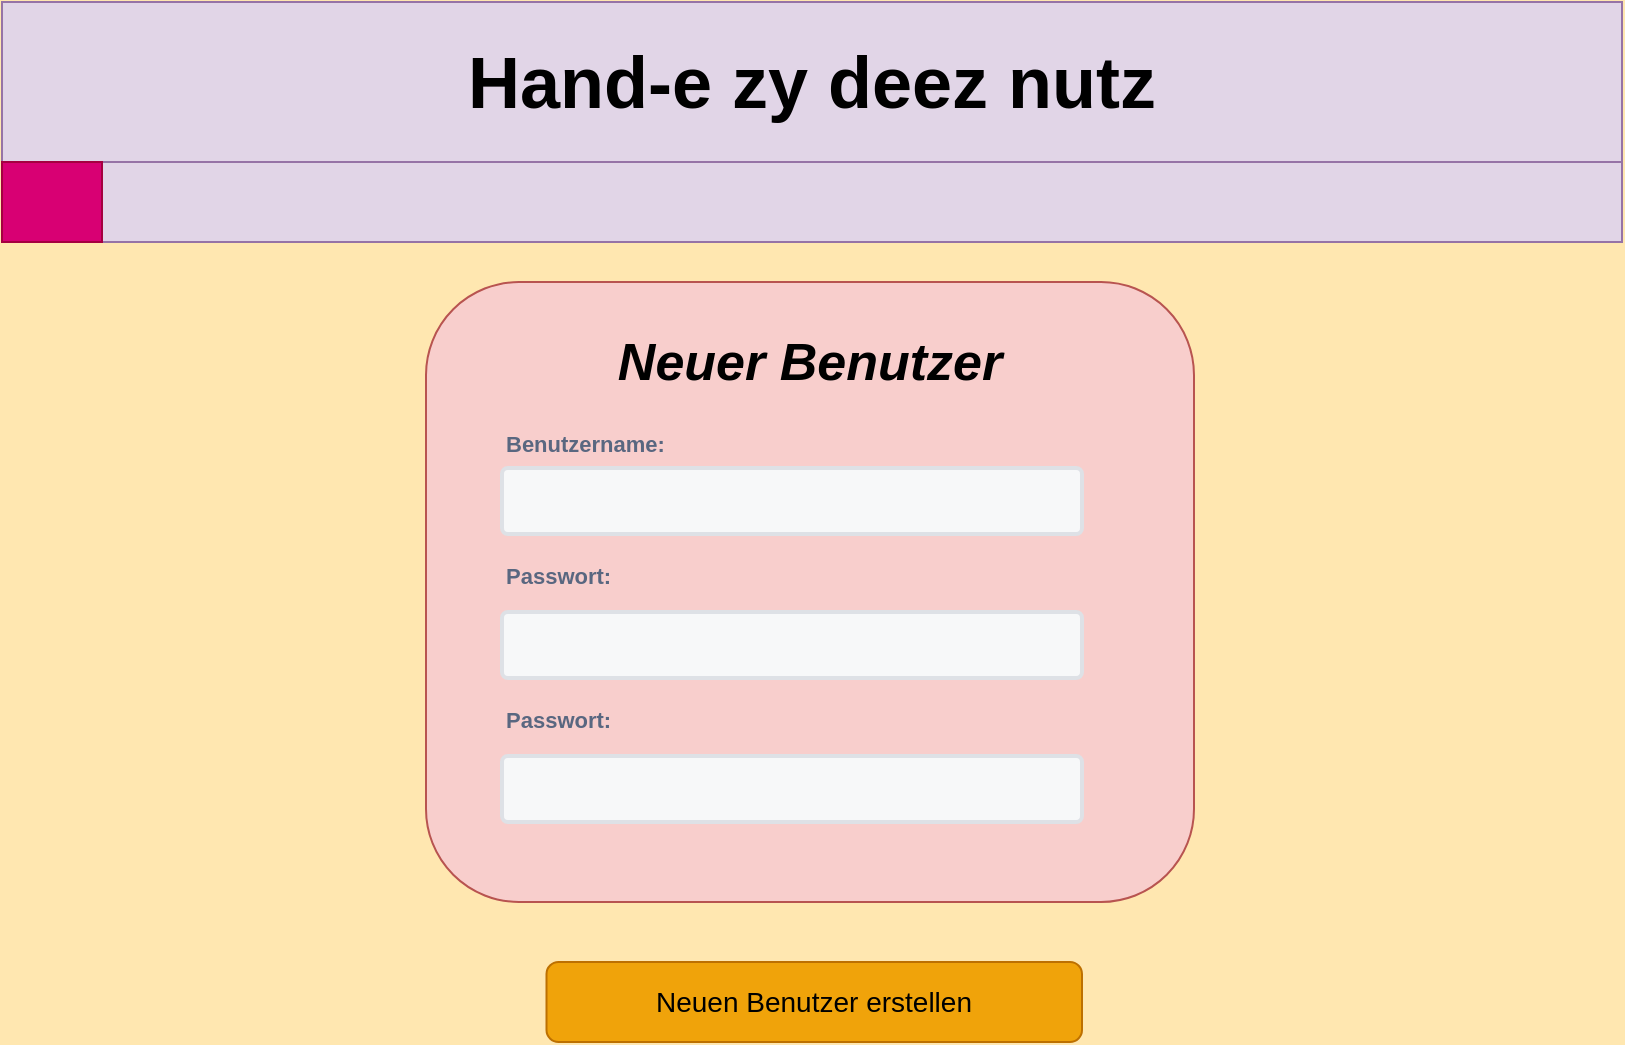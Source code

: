 <mxfile version="21.0.6" type="github" pages="13">
  <diagram id="j1Xf6ce5dY04jxaVnrol" name="Neuer Benutzer erstellen">
    <mxGraphModel dx="1050" dy="566" grid="0" gridSize="10" guides="1" tooltips="1" connect="1" arrows="1" fold="1" page="1" pageScale="1" pageWidth="827" pageHeight="1169" background="#FFE7B0" math="0" shadow="0">
      <root>
        <mxCell id="0" />
        <mxCell id="1" parent="0" />
        <mxCell id="0xYuTWJrfk5LofX8Beh6-1" value="&lt;b&gt;&lt;font style=&quot;font-size: 13px;&quot;&gt;&lt;font style=&quot;font-size: 14px;&quot;&gt;&lt;font style=&quot;font-size: 15px;&quot;&gt;&lt;font style=&quot;font-size: 16px;&quot;&gt;&lt;font style=&quot;font-size: 17px;&quot;&gt;&lt;font style=&quot;font-size: 18px;&quot;&gt;&lt;font style=&quot;font-size: 19px;&quot;&gt;&lt;font style=&quot;font-size: 20px;&quot;&gt;&lt;font style=&quot;font-size: 21px;&quot;&gt;&lt;font style=&quot;font-size: 22px;&quot;&gt;&lt;font style=&quot;font-size: 23px;&quot;&gt;&lt;font style=&quot;font-size: 24px;&quot;&gt;&lt;font style=&quot;font-size: 25px;&quot;&gt;&lt;font style=&quot;font-size: 26px;&quot;&gt;&lt;font style=&quot;font-size: 27px;&quot;&gt;&lt;font style=&quot;font-size: 28px;&quot;&gt;&lt;font style=&quot;font-size: 29px;&quot;&gt;&lt;font style=&quot;font-size: 30px;&quot;&gt;&lt;font style=&quot;font-size: 31px;&quot;&gt;&lt;font style=&quot;font-size: 32px;&quot;&gt;&lt;font style=&quot;font-size: 33px;&quot;&gt;&lt;font style=&quot;font-size: 34px;&quot;&gt;&lt;font style=&quot;font-size: 35px;&quot;&gt;&lt;font style=&quot;font-size: 36px;&quot;&gt;Hand-e zy deez nutz&lt;/font&gt;&lt;/font&gt;&lt;/font&gt;&lt;/font&gt;&lt;/font&gt;&lt;/font&gt;&lt;/font&gt;&lt;/font&gt;&lt;/font&gt;&lt;/font&gt;&lt;/font&gt;&lt;/font&gt;&lt;/font&gt;&lt;/font&gt;&lt;/font&gt;&lt;/font&gt;&lt;/font&gt;&lt;/font&gt;&lt;/font&gt;&lt;/font&gt;&lt;/font&gt;&lt;/font&gt;&lt;/font&gt;&lt;/font&gt;&lt;/b&gt;" style="rounded=0;whiteSpace=wrap;html=1;fillColor=#e1d5e7;strokeColor=#9673a6;" parent="1" vertex="1">
          <mxGeometry x="10" y="10" width="810" height="80" as="geometry" />
        </mxCell>
        <mxCell id="7EQzNMoYp95Up5RMjEnH-2" value="" style="rounded=1;whiteSpace=wrap;html=1;fillColor=#f8cecc;strokeColor=#b85450;" parent="1" vertex="1">
          <mxGeometry x="222" y="150" width="384" height="310" as="geometry" />
        </mxCell>
        <mxCell id="7EQzNMoYp95Up5RMjEnH-3" value="Benutzername:" style="fillColor=none;strokeColor=none;html=1;fontSize=11;fontStyle=0;align=left;fontColor=#596780;fontStyle=1;fontSize=11" parent="1" vertex="1">
          <mxGeometry x="260" y="221" width="240" height="20" as="geometry" />
        </mxCell>
        <mxCell id="7EQzNMoYp95Up5RMjEnH-4" value="" style="rounded=1;arcSize=9;fillColor=#F7F8F9;align=left;spacingLeft=5;strokeColor=#DEE1E6;html=1;strokeWidth=2;fontSize=12" parent="1" vertex="1">
          <mxGeometry x="260" y="243" width="290" height="33" as="geometry" />
        </mxCell>
        <mxCell id="7EQzNMoYp95Up5RMjEnH-5" value="Passwort:" style="fillColor=none;strokeColor=none;html=1;fontSize=11;fontStyle=0;align=left;fontColor=#596780;fontStyle=1;fontSize=11" parent="1" vertex="1">
          <mxGeometry x="260" y="287" width="240" height="20" as="geometry" />
        </mxCell>
        <mxCell id="7EQzNMoYp95Up5RMjEnH-6" value="" style="rounded=1;arcSize=9;fillColor=#F7F8F9;align=left;spacingLeft=5;strokeColor=#DEE1E6;html=1;strokeWidth=2;fontSize=12" parent="1" vertex="1">
          <mxGeometry x="260" y="315" width="290" height="33" as="geometry" />
        </mxCell>
        <mxCell id="7EQzNMoYp95Up5RMjEnH-7" value="&lt;font style=&quot;font-size: 26px;&quot;&gt;&lt;i&gt;&lt;b&gt;&lt;font style=&quot;font-size: 26px;&quot;&gt;&lt;font style=&quot;font-size: 26px;&quot;&gt;Neuer Benutzer&lt;/font&gt;&lt;/font&gt;&lt;br&gt;&lt;/b&gt;&lt;/i&gt;&lt;/font&gt;" style="text;html=1;strokeColor=none;fillColor=none;align=center;verticalAlign=middle;whiteSpace=wrap;rounded=0;" parent="1" vertex="1">
          <mxGeometry x="303" y="175" width="221.5" height="30" as="geometry" />
        </mxCell>
        <mxCell id="7EQzNMoYp95Up5RMjEnH-8" value="&lt;font style=&quot;font-size: 14px;&quot;&gt;&lt;font style=&quot;font-size: 14px;&quot;&gt;&lt;font style=&quot;font-size: 14px;&quot;&gt;Neuen Benutzer erstellen&lt;br&gt;&lt;/font&gt;&lt;/font&gt;&lt;/font&gt;" style="rounded=1;html=1;shadow=0;dashed=0;whiteSpace=wrap;fontSize=10;fillColor=#f0a30a;align=center;strokeColor=#BD7000;fontColor=#000000;" parent="1" vertex="1">
          <mxGeometry x="282.25" y="490" width="267.75" height="40" as="geometry" />
        </mxCell>
        <mxCell id="IgbxwT7w-bw_P_D9Oy9L-1" value="Passwort:" style="fillColor=none;strokeColor=none;html=1;fontSize=11;fontStyle=0;align=left;fontColor=#596780;fontStyle=1;fontSize=11" parent="1" vertex="1">
          <mxGeometry x="260" y="359" width="240" height="20" as="geometry" />
        </mxCell>
        <mxCell id="IgbxwT7w-bw_P_D9Oy9L-2" value="" style="rounded=1;arcSize=9;fillColor=#F7F8F9;align=left;spacingLeft=5;strokeColor=#DEE1E6;html=1;strokeWidth=2;fontSize=12" parent="1" vertex="1">
          <mxGeometry x="260" y="387" width="290" height="33" as="geometry" />
        </mxCell>
        <mxCell id="Xe_Z5P9QFSN-6TUqGpTt-6" value="" style="rounded=0;whiteSpace=wrap;html=1;fontSize=15;fillColor=#e1d5e7;strokeColor=#9673a6;" parent="1" vertex="1">
          <mxGeometry x="10" y="90" width="810" height="40" as="geometry" />
        </mxCell>
        <mxCell id="Xe_Z5P9QFSN-6TUqGpTt-9" value="" style="rounded=0;whiteSpace=wrap;html=1;fillColor=#d80073;strokeColor=#A50040;fontColor=#ffffff;" parent="1" vertex="1">
          <mxGeometry x="10" y="90" width="50" height="40" as="geometry" />
        </mxCell>
        <mxCell id="Xe_Z5P9QFSN-6TUqGpTt-10" value="" style="shape=image;html=1;verticalAlign=top;verticalLabelPosition=bottom;labelBackgroundColor=#ffffff;imageAspect=0;aspect=fixed;image=https://cdn3.iconfinder.com/data/icons/arrow-outline-8/32/left_4_1-128.png" parent="1" vertex="1">
          <mxGeometry x="9" y="85.5" width="50" height="50" as="geometry" />
        </mxCell>
      </root>
    </mxGraphModel>
  </diagram>
  <diagram id="D9WJkRgrOtGUPtTlQ9Ay" name="Login">
    <mxGraphModel dx="897" dy="572" grid="0" gridSize="10" guides="1" tooltips="1" connect="1" arrows="1" fold="1" page="1" pageScale="1" pageWidth="827" pageHeight="1169" background="#FFE7B0" math="0" shadow="0">
      <root>
        <mxCell id="0" />
        <mxCell id="1" parent="0" />
        <mxCell id="ZJlPZ2bTDxSjFOI3Nnjr-1" value="&lt;b&gt;&lt;font style=&quot;font-size: 13px;&quot;&gt;&lt;font style=&quot;font-size: 14px;&quot;&gt;&lt;font style=&quot;font-size: 15px;&quot;&gt;&lt;font style=&quot;font-size: 16px;&quot;&gt;&lt;font style=&quot;font-size: 17px;&quot;&gt;&lt;font style=&quot;font-size: 18px;&quot;&gt;&lt;font style=&quot;font-size: 19px;&quot;&gt;&lt;font style=&quot;font-size: 20px;&quot;&gt;&lt;font style=&quot;font-size: 21px;&quot;&gt;&lt;font style=&quot;font-size: 22px;&quot;&gt;&lt;font style=&quot;font-size: 23px;&quot;&gt;&lt;font style=&quot;font-size: 24px;&quot;&gt;&lt;font style=&quot;font-size: 25px;&quot;&gt;&lt;font style=&quot;font-size: 26px;&quot;&gt;&lt;font style=&quot;font-size: 27px;&quot;&gt;&lt;font style=&quot;font-size: 28px;&quot;&gt;&lt;font style=&quot;font-size: 29px;&quot;&gt;&lt;font style=&quot;font-size: 30px;&quot;&gt;&lt;font style=&quot;font-size: 31px;&quot;&gt;&lt;font style=&quot;font-size: 32px;&quot;&gt;&lt;font style=&quot;font-size: 33px;&quot;&gt;&lt;font style=&quot;font-size: 34px;&quot;&gt;&lt;font style=&quot;font-size: 35px;&quot;&gt;&lt;font style=&quot;font-size: 36px;&quot;&gt;Hand-e zy deez nutz&lt;/font&gt;&lt;/font&gt;&lt;/font&gt;&lt;/font&gt;&lt;/font&gt;&lt;/font&gt;&lt;/font&gt;&lt;/font&gt;&lt;/font&gt;&lt;/font&gt;&lt;/font&gt;&lt;/font&gt;&lt;/font&gt;&lt;/font&gt;&lt;/font&gt;&lt;/font&gt;&lt;/font&gt;&lt;/font&gt;&lt;/font&gt;&lt;/font&gt;&lt;/font&gt;&lt;/font&gt;&lt;/font&gt;&lt;/font&gt;&lt;/b&gt;" style="rounded=0;whiteSpace=wrap;html=1;fillColor=#e1d5e7;strokeColor=#9673a6;" parent="1" vertex="1">
          <mxGeometry x="9" y="10" width="811" height="80" as="geometry" />
        </mxCell>
        <mxCell id="ZJlPZ2bTDxSjFOI3Nnjr-2" value="" style="rounded=1;whiteSpace=wrap;html=1;fillColor=#f8cecc;strokeColor=#b85450;" parent="1" vertex="1">
          <mxGeometry x="222" y="150" width="384" height="310" as="geometry" />
        </mxCell>
        <mxCell id="ZJlPZ2bTDxSjFOI3Nnjr-3" value="Benutzername:" style="fillColor=none;strokeColor=none;html=1;fontSize=11;fontStyle=0;align=left;fontColor=#596780;fontStyle=1;fontSize=11" parent="1" vertex="1">
          <mxGeometry x="260" y="250" width="240" height="20" as="geometry" />
        </mxCell>
        <mxCell id="ZJlPZ2bTDxSjFOI3Nnjr-4" value="" style="rounded=1;arcSize=9;fillColor=#F7F8F9;align=left;spacingLeft=5;strokeColor=#DEE1E6;html=1;strokeWidth=2;fontSize=12" parent="1" vertex="1">
          <mxGeometry x="260" y="275" width="290" height="33" as="geometry" />
        </mxCell>
        <mxCell id="ZJlPZ2bTDxSjFOI3Nnjr-5" value="Passwort:" style="fillColor=none;strokeColor=none;html=1;fontSize=11;fontStyle=0;align=left;fontColor=#596780;fontStyle=1;fontSize=11" parent="1" vertex="1">
          <mxGeometry x="260" y="330" width="240" height="20" as="geometry" />
        </mxCell>
        <mxCell id="ZJlPZ2bTDxSjFOI3Nnjr-6" value="" style="rounded=1;arcSize=9;fillColor=#F7F8F9;align=left;spacingLeft=5;strokeColor=#DEE1E6;html=1;strokeWidth=2;fontSize=12" parent="1" vertex="1">
          <mxGeometry x="260" y="355" width="290" height="33" as="geometry" />
        </mxCell>
        <mxCell id="ZJlPZ2bTDxSjFOI3Nnjr-7" value="&lt;font style=&quot;font-size: 13px;&quot;&gt;&lt;font style=&quot;font-size: 14px;&quot;&gt;&lt;font style=&quot;font-size: 15px;&quot;&gt;&lt;font style=&quot;font-size: 16px;&quot;&gt;&lt;font style=&quot;font-size: 17px;&quot;&gt;&lt;font style=&quot;font-size: 18px;&quot;&gt;&lt;font style=&quot;font-size: 19px;&quot;&gt;&lt;font style=&quot;font-size: 20px;&quot;&gt;&lt;font style=&quot;font-size: 21px;&quot;&gt;&lt;font style=&quot;font-size: 22px;&quot;&gt;&lt;font style=&quot;font-size: 23px;&quot;&gt;&lt;font style=&quot;font-size: 24px;&quot;&gt;&lt;font style=&quot;font-size: 25px;&quot;&gt;&lt;font style=&quot;font-size: 26px;&quot;&gt;&lt;font style=&quot;font-size: 27px;&quot;&gt;&lt;font style=&quot;font-size: 28px;&quot;&gt;&lt;font style=&quot;font-size: 29px;&quot;&gt;&lt;font style=&quot;font-size: 30px;&quot;&gt;&lt;font style=&quot;font-size: 31px;&quot;&gt;&lt;font style=&quot;font-size: 32px;&quot;&gt;&lt;font style=&quot;font-size: 33px;&quot;&gt;&lt;font style=&quot;font-size: 34px;&quot;&gt;&lt;font style=&quot;font-size: 35px;&quot;&gt;&lt;font style=&quot;font-size: 36px;&quot;&gt;&lt;i&gt;&lt;b&gt;Login&lt;/b&gt;&lt;/i&gt;&lt;/font&gt;&lt;/font&gt;&lt;/font&gt;&lt;/font&gt;&lt;/font&gt;&lt;/font&gt;&lt;/font&gt;&lt;/font&gt;&lt;/font&gt;&lt;/font&gt;&lt;/font&gt;&lt;/font&gt;&lt;/font&gt;&lt;/font&gt;&lt;/font&gt;&lt;/font&gt;&lt;/font&gt;&lt;/font&gt;&lt;/font&gt;&lt;/font&gt;&lt;/font&gt;&lt;/font&gt;&lt;/font&gt;&lt;/font&gt;" style="text;html=1;strokeColor=none;fillColor=none;align=center;verticalAlign=middle;whiteSpace=wrap;rounded=0;" parent="1" vertex="1">
          <mxGeometry x="375" y="170" width="60" height="30" as="geometry" />
        </mxCell>
        <mxCell id="ZJlPZ2bTDxSjFOI3Nnjr-8" value="&lt;font style=&quot;font-size: 14px;&quot;&gt;&lt;font style=&quot;font-size: 14px;&quot;&gt;&lt;font style=&quot;font-size: 14px;&quot;&gt;Erstellen Sie einen neuen Benutzer&lt;/font&gt;&lt;/font&gt;&lt;/font&gt;" style="rounded=1;html=1;shadow=0;dashed=0;whiteSpace=wrap;fontSize=10;fillColor=#f0a30a;align=center;strokeColor=#BD7000;fontColor=#000000;" parent="1" vertex="1">
          <mxGeometry x="282.25" y="490" width="267.75" height="40" as="geometry" />
        </mxCell>
      </root>
    </mxGraphModel>
  </diagram>
  <diagram id="LVx7qkc6QnClEzUWX0K9" name="Hauptseite">
    <mxGraphModel dx="1050" dy="566" grid="0" gridSize="10" guides="1" tooltips="1" connect="1" arrows="1" fold="1" page="1" pageScale="1" pageWidth="827" pageHeight="1169" background="#FFFFFF" math="0" shadow="0">
      <root>
        <mxCell id="0" />
        <mxCell id="1" parent="0" />
        <mxCell id="nV9ff4rYpkzQDJbVxM8z-1" value="&lt;font style=&quot;font-size: 22px;&quot;&gt;&lt;b&gt;Smartphone Zubehör&lt;br&gt;&lt;/b&gt;&lt;/font&gt;" style="rounded=0;whiteSpace=wrap;html=1;fillColor=#0050ef;strokeColor=#001DBC;fontColor=#ffffff;" parent="1" vertex="1">
          <mxGeometry width="827" height="75" as="geometry" />
        </mxCell>
        <mxCell id="koFsct7tojmM2iSYfq2a-2" value="" style="rounded=0;whiteSpace=wrap;html=1;fillColor=#1ba1e2;fontColor=#ffffff;strokeColor=#006EAF;" vertex="1" parent="1">
          <mxGeometry y="75" width="827" height="38" as="geometry" />
        </mxCell>
        <mxCell id="koFsct7tojmM2iSYfq2a-1" value="Search" style="strokeWidth=1;shadow=0;dashed=0;align=center;html=1;shape=mxgraph.mockup.forms.searchBox;strokeColor=#999999;mainText=;strokeColor2=#008cff;fontColor=#666666;fontSize=17;align=left;spacingLeft=3;whiteSpace=wrap;" vertex="1" parent="1">
          <mxGeometry x="546" y="80" width="272" height="28" as="geometry" />
        </mxCell>
        <mxCell id="koFsct7tojmM2iSYfq2a-3" value="" style="shape=image;html=1;verticalAlign=top;verticalLabelPosition=bottom;labelBackgroundColor=#ffffff;imageAspect=0;aspect=fixed;image=https://cdn3.iconfinder.com/data/icons/minimalisticons/28/burger-menu-1-128.png" vertex="1" parent="1">
          <mxGeometry x="2" y="73.19" width="41.62" height="41.62" as="geometry" />
        </mxCell>
        <mxCell id="koFsct7tojmM2iSYfq2a-6" value="" style="rounded=1;whiteSpace=wrap;html=1;fillColor=#f5f5f5;fontColor=#333333;strokeColor=#666666;" vertex="1" parent="1">
          <mxGeometry x="9" y="123" width="809" height="31" as="geometry" />
        </mxCell>
        <mxCell id="koFsct7tojmM2iSYfq2a-4" value="&lt;b&gt;&lt;font style=&quot;font-size: 20px;&quot;&gt;Filter:&lt;/font&gt;&lt;/b&gt;" style="text;html=1;strokeColor=none;fillColor=none;align=center;verticalAlign=middle;whiteSpace=wrap;rounded=0;" vertex="1" parent="1">
          <mxGeometry x="16" y="126.5" width="60" height="24" as="geometry" />
        </mxCell>
        <mxCell id="koFsct7tojmM2iSYfq2a-7" value="" style="shape=image;html=1;verticalAlign=top;verticalLabelPosition=bottom;labelBackgroundColor=#ffffff;imageAspect=0;aspect=fixed;image=https://cdn2.iconfinder.com/data/icons/navigation-set-arrows-part-two/32/Arrow_Drop_Down-128.png;imageBackground=none;" vertex="1" parent="1">
          <mxGeometry x="82" y="129" width="20" height="20" as="geometry" />
        </mxCell>
        <mxCell id="koFsct7tojmM2iSYfq2a-8" value="Kategorie" style="text;html=1;strokeColor=none;fillColor=none;align=center;verticalAlign=middle;whiteSpace=wrap;rounded=0;" vertex="1" parent="1">
          <mxGeometry x="96" y="123" width="60" height="30" as="geometry" />
        </mxCell>
        <mxCell id="koFsct7tojmM2iSYfq2a-9" value="" style="rounded=1;whiteSpace=wrap;html=1;fillColor=#f5f5f5;fontColor=#333333;strokeColor=#666666;" vertex="1" parent="1">
          <mxGeometry x="16" y="170" width="213" height="192" as="geometry" />
        </mxCell>
        <mxCell id="qZQVKFnXwtbucqVHMosB-20" value="" style="shape=image;html=1;verticalAlign=top;verticalLabelPosition=bottom;labelBackgroundColor=#ffffff;imageAspect=0;aspect=fixed;image=https://cdn1.iconfinder.com/data/icons/Futurosoft%20Icons%200.5.2/128x128/devices/ipod_mount.png;fontSize=22;" parent="1" vertex="1">
          <mxGeometry x="69" y="179" width="124" height="124" as="geometry" />
        </mxCell>
        <mxCell id="qZQVKFnXwtbucqVHMosB-22" value="Samdong Hand e" style="text;html=1;strokeColor=none;fillColor=none;align=center;verticalAlign=middle;whiteSpace=wrap;rounded=0;fontSize=16;" parent="1" vertex="1">
          <mxGeometry x="55.25" y="308" width="134.5" height="20" as="geometry" />
        </mxCell>
        <mxCell id="koFsct7tojmM2iSYfq2a-10" value="99,99€" style="text;html=1;strokeColor=none;fillColor=none;align=center;verticalAlign=middle;whiteSpace=wrap;rounded=0;" vertex="1" parent="1">
          <mxGeometry x="92.5" y="326" width="60" height="30" as="geometry" />
        </mxCell>
        <mxCell id="koFsct7tojmM2iSYfq2a-11" value="" style="verticalLabelPosition=bottom;shadow=0;dashed=0;align=center;html=1;verticalAlign=top;strokeWidth=1;shape=mxgraph.mockup.navigation.scrollBar;strokeColor=#999999;barPos=99.378;fillColor2=#99ddff;strokeColor2=none;direction=north;" vertex="1" parent="1">
          <mxGeometry x="798" y="162" width="20" height="582" as="geometry" />
        </mxCell>
      </root>
    </mxGraphModel>
  </diagram>
  <diagram id="4V7A_XZo3l312DQXfjdW" name="Artikelansicht">
    <mxGraphModel dx="897" dy="572" grid="0" gridSize="10" guides="1" tooltips="1" connect="1" arrows="1" fold="1" page="1" pageScale="1" pageWidth="827" pageHeight="1169" background="#FFE7B0" math="0" shadow="0">
      <root>
        <mxCell id="0" />
        <mxCell id="1" parent="0" />
        <mxCell id="np2B7EniYjzemKxxkxa2-30" value="" style="rounded=0;whiteSpace=wrap;html=1;fillColor=#f8cecc;strokeColor=#b85450;" parent="1" vertex="1">
          <mxGeometry x="650" y="160" width="160" height="310" as="geometry" />
        </mxCell>
        <mxCell id="np2B7EniYjzemKxxkxa2-1" value="&lt;b&gt;&lt;font style=&quot;font-size: 13px;&quot;&gt;&lt;font style=&quot;font-size: 14px;&quot;&gt;&lt;font style=&quot;font-size: 15px;&quot;&gt;&lt;font style=&quot;font-size: 16px;&quot;&gt;&lt;font style=&quot;font-size: 17px;&quot;&gt;&lt;font style=&quot;font-size: 18px;&quot;&gt;&lt;font style=&quot;font-size: 19px;&quot;&gt;&lt;font style=&quot;font-size: 20px;&quot;&gt;&lt;font style=&quot;font-size: 21px;&quot;&gt;&lt;font style=&quot;font-size: 22px;&quot;&gt;&lt;font style=&quot;font-size: 23px;&quot;&gt;&lt;font style=&quot;font-size: 24px;&quot;&gt;&lt;font style=&quot;font-size: 25px;&quot;&gt;&lt;font style=&quot;font-size: 26px;&quot;&gt;&lt;font style=&quot;font-size: 27px;&quot;&gt;&lt;font style=&quot;font-size: 28px;&quot;&gt;&lt;font style=&quot;font-size: 29px;&quot;&gt;&lt;font style=&quot;font-size: 30px;&quot;&gt;&lt;font style=&quot;font-size: 31px;&quot;&gt;&lt;font style=&quot;font-size: 32px;&quot;&gt;&lt;font style=&quot;font-size: 33px;&quot;&gt;&lt;font style=&quot;font-size: 34px;&quot;&gt;&lt;font style=&quot;font-size: 35px;&quot;&gt;&lt;font style=&quot;font-size: 36px;&quot;&gt;Hand-e zy deez nutz&lt;/font&gt;&lt;/font&gt;&lt;/font&gt;&lt;/font&gt;&lt;/font&gt;&lt;/font&gt;&lt;/font&gt;&lt;/font&gt;&lt;/font&gt;&lt;/font&gt;&lt;/font&gt;&lt;/font&gt;&lt;/font&gt;&lt;/font&gt;&lt;/font&gt;&lt;/font&gt;&lt;/font&gt;&lt;/font&gt;&lt;/font&gt;&lt;/font&gt;&lt;/font&gt;&lt;/font&gt;&lt;/font&gt;&lt;/font&gt;&lt;/b&gt;" style="rounded=0;whiteSpace=wrap;html=1;fillColor=#e1d5e7;strokeColor=#9673a6;" parent="1" vertex="1">
          <mxGeometry x="10" y="10" width="810" height="80" as="geometry" />
        </mxCell>
        <mxCell id="np2B7EniYjzemKxxkxa2-2" value="" style="shape=rect;fillColor=#e1d5e7;strokeColor=#9673a6;fontSize=36;" parent="1" vertex="1">
          <mxGeometry x="210" y="90" width="410" height="40" as="geometry" />
        </mxCell>
        <mxCell id="np2B7EniYjzemKxxkxa2-3" value="" style="html=1;strokeWidth=1;shadow=0;dashed=0;shape=mxgraph.ios7ui.marginRect;rx=3;ry=3;rectMargin=5;strokeColor=none;fontSize=36;" parent="np2B7EniYjzemKxxkxa2-2" vertex="1">
          <mxGeometry width="410" height="40" as="geometry" />
        </mxCell>
        <mxCell id="np2B7EniYjzemKxxkxa2-4" value="Search" style="shape=mxgraph.ios7.icons.looking_glass;strokeColor=#e0e0e0;fillColor=none;fontColor=#e0e0e0;labelPosition=right;verticalLabelPosition=middle;align=left;verticalAlign=middle;fontSize=6;fontStyle=0;spacingTop=2;sketch=0;" parent="np2B7EniYjzemKxxkxa2-2" vertex="1">
          <mxGeometry x="0.5" y="0.5" width="6" height="6" relative="1" as="geometry">
            <mxPoint x="-17" y="-3" as="offset" />
          </mxGeometry>
        </mxCell>
        <mxCell id="np2B7EniYjzemKxxkxa2-5" value="" style="rounded=0;whiteSpace=wrap;html=1;fontSize=22;fillColor=#e1d5e7;strokeColor=#9673a6;" parent="1" vertex="1">
          <mxGeometry x="750" y="90" width="70" height="40" as="geometry" />
        </mxCell>
        <mxCell id="np2B7EniYjzemKxxkxa2-6" value="" style="shape=image;html=1;verticalAlign=top;verticalLabelPosition=bottom;labelBackgroundColor=#ffffff;imageAspect=0;aspect=fixed;image=https://cdn4.iconfinder.com/data/icons/bold-purple-free-samples/32/List_Text_Menu_Numbers_String_Burger-128.png;fontSize=22;imageBackground=none;" parent="1" vertex="1">
          <mxGeometry x="765" y="90" width="40" height="40" as="geometry" />
        </mxCell>
        <mxCell id="np2B7EniYjzemKxxkxa2-7" value="" style="rounded=0;whiteSpace=wrap;html=1;fontSize=15;fillColor=#e1d5e7;strokeColor=#9673a6;" parent="1" vertex="1">
          <mxGeometry x="10" y="90" width="200" height="40" as="geometry" />
        </mxCell>
        <mxCell id="np2B7EniYjzemKxxkxa2-8" value="" style="rounded=0;whiteSpace=wrap;html=1;fontSize=15;fillColor=#e1d5e7;strokeColor=#9673a6;" parent="1" vertex="1">
          <mxGeometry x="620" y="90" width="130" height="40" as="geometry" />
        </mxCell>
        <mxCell id="np2B7EniYjzemKxxkxa2-9" value="" style="sketch=0;pointerEvents=1;shadow=0;dashed=0;html=1;strokeColor=#A50040;fillColor=#d80073;labelPosition=center;verticalLabelPosition=bottom;verticalAlign=top;align=center;outlineConnect=0;shape=mxgraph.veeam2.magnifying_glass;fontColor=#ffffff;" parent="1" vertex="1">
          <mxGeometry x="170" y="90" width="40" height="40" as="geometry" />
        </mxCell>
        <mxCell id="np2B7EniYjzemKxxkxa2-12" value="" style="rounded=0;whiteSpace=wrap;html=1;fillColor=#d80073;strokeColor=#A50040;fontColor=#ffffff;" parent="1" vertex="1">
          <mxGeometry x="10" y="90" width="50" height="40" as="geometry" />
        </mxCell>
        <mxCell id="np2B7EniYjzemKxxkxa2-14" value="" style="shape=image;html=1;verticalAlign=top;verticalLabelPosition=bottom;labelBackgroundColor=#ffffff;imageAspect=0;aspect=fixed;image=https://cdn3.iconfinder.com/data/icons/arrow-outline-8/32/left_4_1-128.png" parent="1" vertex="1">
          <mxGeometry x="10" y="85.5" width="49" height="49" as="geometry" />
        </mxCell>
        <mxCell id="np2B7EniYjzemKxxkxa2-15" value="" style="rounded=0;whiteSpace=wrap;html=1;fillColor=#f8cecc;strokeColor=#b85450;" parent="1" vertex="1">
          <mxGeometry x="20" y="160" width="250" height="310" as="geometry" />
        </mxCell>
        <mxCell id="np2B7EniYjzemKxxkxa2-16" value="" style="shape=image;html=1;verticalAlign=top;verticalLabelPosition=bottom;labelBackgroundColor=#ffffff;imageAspect=0;aspect=fixed;image=https://cdn1.iconfinder.com/data/icons/Futurosoft%20Icons%200.5.2/128x128/devices/ipod_mount.png" parent="1" vertex="1">
          <mxGeometry x="65" y="230" width="160" height="160" as="geometry" />
        </mxCell>
        <mxCell id="np2B7EniYjzemKxxkxa2-18" value="&lt;div&gt;Kaufen&lt;/div&gt;" style="rounded=1;html=1;shadow=0;dashed=0;whiteSpace=wrap;fontSize=10;fillColor=#e3c800;align=center;strokeColor=#B09500;fontColor=#000000;" parent="1" vertex="1">
          <mxGeometry x="675" y="220" width="110" height="40" as="geometry" />
        </mxCell>
        <mxCell id="np2B7EniYjzemKxxkxa2-19" value="Bewerten" style="rounded=1;html=1;shadow=0;dashed=0;whiteSpace=wrap;fontSize=10;fillColor=#fa6800;align=center;strokeColor=#C73500;fontColor=#000000;" parent="1" vertex="1">
          <mxGeometry x="677.25" y="430" width="105.5" height="16.88" as="geometry" />
        </mxCell>
        <mxCell id="np2B7EniYjzemKxxkxa2-20" value="Fragen" style="rounded=1;html=1;shadow=0;dashed=0;whiteSpace=wrap;fontSize=10;fillColor=#fa6800;align=center;strokeColor=#C73500;fontColor=#000000;" parent="1" vertex="1">
          <mxGeometry x="677.25" y="400" width="105.5" height="16.88" as="geometry" />
        </mxCell>
        <mxCell id="np2B7EniYjzemKxxkxa2-21" value="&lt;div align=&quot;center&quot;&gt;Warenkorb&lt;/div&gt;" style="rounded=1;html=1;shadow=0;dashed=0;whiteSpace=wrap;fontSize=10;fillColor=#f0a30a;align=center;strokeColor=#BD7000;fontColor=#000000;" parent="1" vertex="1">
          <mxGeometry x="675" y="275.56" width="110" height="40" as="geometry" />
        </mxCell>
        <mxCell id="np2B7EniYjzemKxxkxa2-24" value="" style="rounded=0;whiteSpace=wrap;html=1;align=left;fillColor=#f8cecc;strokeColor=#b85450;" parent="1" vertex="1">
          <mxGeometry x="20" y="480" width="360" height="300" as="geometry" />
        </mxCell>
        <mxCell id="np2B7EniYjzemKxxkxa2-26" value="" style="rounded=0;whiteSpace=wrap;html=1;fillColor=#e1d5e7;strokeColor=#9673a6;" parent="1" vertex="1">
          <mxGeometry x="270" y="160" width="360" height="60" as="geometry" />
        </mxCell>
        <mxCell id="np2B7EniYjzemKxxkxa2-27" value="" style="rounded=0;whiteSpace=wrap;html=1;fillColor=#f8cecc;strokeColor=#b85450;" parent="1" vertex="1">
          <mxGeometry x="270" y="220" width="360" height="250" as="geometry" />
        </mxCell>
        <mxCell id="np2B7EniYjzemKxxkxa2-28" value="&lt;font style=&quot;font-size: 13px;&quot;&gt;&lt;font style=&quot;font-size: 14px;&quot;&gt;&lt;font style=&quot;font-size: 15px;&quot;&gt;&lt;font style=&quot;font-size: 16px;&quot;&gt;&lt;font style=&quot;font-size: 17px;&quot;&gt;&lt;font style=&quot;font-size: 18px;&quot;&gt;&lt;font style=&quot;font-size: 19px;&quot;&gt;&lt;font style=&quot;font-size: 20px;&quot;&gt;Handy d-n&lt;/font&gt;&lt;/font&gt;&lt;/font&gt;&lt;/font&gt;&lt;/font&gt;&lt;/font&gt;&lt;/font&gt;&lt;/font&gt;" style="text;html=1;strokeColor=none;fillColor=none;align=left;verticalAlign=middle;whiteSpace=wrap;rounded=0;" parent="1" vertex="1">
          <mxGeometry x="290" y="175" width="160" height="30" as="geometry" />
        </mxCell>
        <mxCell id="np2B7EniYjzemKxxkxa2-29" value="&lt;font style=&quot;font-size: 13px;&quot;&gt;&lt;font style=&quot;font-size: 14px;&quot;&gt;&lt;font style=&quot;font-size: 15px;&quot;&gt;&lt;font style=&quot;font-size: 16px;&quot;&gt;&lt;font style=&quot;font-size: 17px;&quot;&gt;&lt;font style=&quot;font-size: 18px;&quot;&gt;&lt;font style=&quot;font-size: 19px;&quot;&gt;&lt;font style=&quot;font-size: 20px;&quot;&gt;&lt;font style=&quot;font-size: 21px;&quot;&gt;&lt;font style=&quot;font-size: 22px;&quot;&gt;99,99€&lt;/font&gt;&lt;/font&gt;&lt;/font&gt;&lt;/font&gt;&lt;/font&gt;&lt;/font&gt;&lt;/font&gt;&lt;/font&gt;&lt;/font&gt;&lt;/font&gt;" style="text;html=1;strokeColor=none;fillColor=none;align=center;verticalAlign=middle;whiteSpace=wrap;rounded=0;" parent="1" vertex="1">
          <mxGeometry x="280" y="220" width="100" height="60" as="geometry" />
        </mxCell>
        <mxCell id="np2B7EniYjzemKxxkxa2-33" value="&lt;font style=&quot;font-size: 13px;&quot;&gt;&lt;font style=&quot;font-size: 14px;&quot;&gt;&lt;font style=&quot;font-size: 15px;&quot;&gt;&lt;font style=&quot;font-size: 16px;&quot;&gt;&lt;font style=&quot;font-size: 17px;&quot;&gt;&lt;font style=&quot;font-size: 18px;&quot;&gt;&lt;font style=&quot;font-size: 19px;&quot;&gt;&lt;font style=&quot;font-size: 20px;&quot;&gt;&lt;font style=&quot;font-size: 21px;&quot;&gt;&lt;font style=&quot;font-size: 22px;&quot;&gt;99,99€&lt;/font&gt;&lt;/font&gt;&lt;/font&gt;&lt;/font&gt;&lt;/font&gt;&lt;/font&gt;&lt;/font&gt;&lt;/font&gt;&lt;/font&gt;&lt;/font&gt;" style="text;html=1;strokeColor=none;fillColor=none;align=center;verticalAlign=middle;whiteSpace=wrap;rounded=0;" parent="1" vertex="1">
          <mxGeometry x="650" y="170" width="100" height="60" as="geometry" />
        </mxCell>
        <mxCell id="np2B7EniYjzemKxxkxa2-35" value="Preis:" style="text;html=1;strokeColor=none;fillColor=none;align=center;verticalAlign=middle;whiteSpace=wrap;rounded=0;" parent="1" vertex="1">
          <mxGeometry x="650" y="160" width="60" height="30" as="geometry" />
        </mxCell>
        <mxCell id="np2B7EniYjzemKxxkxa2-36" value="&lt;font style=&quot;font-size: 21px;&quot;&gt;&lt;font style=&quot;font-size: 21px;&quot;&gt;&lt;font style=&quot;font-size: 21px;&quot;&gt;&lt;font style=&quot;font-size: 21px;&quot;&gt;&lt;font style=&quot;font-size: 21px;&quot;&gt;&lt;font style=&quot;font-size: 21px;&quot;&gt;&lt;font style=&quot;font-size: 21px;&quot;&gt;&lt;font style=&quot;font-size: 21px;&quot;&gt;Beschreibung&lt;/font&gt;&lt;/font&gt;&lt;/font&gt;&lt;/font&gt;&lt;/font&gt;&lt;/font&gt;&lt;/font&gt;&lt;/font&gt;&lt;font style=&quot;font-size: 21px;&quot;&gt;:&lt;/font&gt;" style="text;html=1;strokeColor=none;fillColor=none;align=center;verticalAlign=middle;whiteSpace=wrap;rounded=0;" parent="1" vertex="1">
          <mxGeometry x="70" y="486.88" width="60" height="30" as="geometry" />
        </mxCell>
        <mxCell id="np2B7EniYjzemKxxkxa2-40" value="" style="shape=image;html=1;verticalAlign=top;verticalLabelPosition=bottom;labelBackgroundColor=#ffffff;imageAspect=0;aspect=fixed;image=https://cdn0.iconfinder.com/data/icons/google-material-design-3-0/48/ic_add_shopping_cart_48px-128.png" parent="1" vertex="1">
          <mxGeometry x="675" y="280" width="31.12" height="31.12" as="geometry" />
        </mxCell>
        <mxCell id="np2B7EniYjzemKxxkxa2-41" value="" style="shape=image;html=1;verticalAlign=top;verticalLabelPosition=bottom;labelBackgroundColor=#ff0080;imageAspect=0;aspect=fixed;image=https://cdn0.iconfinder.com/data/icons/google-material-design-3-0/48/ic_shopping_cart_48px-128.png" parent="1" vertex="1">
          <mxGeometry x="710" y="90" width="40" height="40" as="geometry" />
        </mxCell>
        <mxCell id="np2B7EniYjzemKxxkxa2-43" value="&lt;font style=&quot;font-size: 13px;&quot;&gt;&lt;font style=&quot;font-size: 14px;&quot;&gt;&lt;font style=&quot;font-size: 15px;&quot;&gt;&lt;font style=&quot;font-size: 16px;&quot;&gt;&lt;font style=&quot;font-size: 15px;&quot;&gt;Preiswertes Handy, welches mit KI-Unterstützung unendliche Deez nutz witze generieren kann.&lt;/font&gt;&lt;/font&gt;&lt;/font&gt;&lt;/font&gt;&lt;/font&gt;" style="text;html=1;align=left;verticalAlign=middle;whiteSpace=wrap;rounded=0;" parent="1" vertex="1">
          <mxGeometry x="35" y="525" width="310" height="60" as="geometry" />
        </mxCell>
        <mxCell id="np2B7EniYjzemKxxkxa2-44" value="&lt;font style=&quot;font-size: 21px;&quot;&gt;&lt;font style=&quot;font-size: 21px;&quot;&gt;&lt;font style=&quot;font-size: 21px;&quot;&gt;&lt;font style=&quot;font-size: 21px;&quot;&gt;&lt;font style=&quot;font-size: 21px;&quot;&gt;&lt;font style=&quot;font-size: 21px;&quot;&gt;&lt;font style=&quot;font-size: 21px;&quot;&gt;&lt;font style=&quot;font-size: 21px;&quot;&gt;Details&lt;/font&gt;&lt;/font&gt;:&lt;/font&gt;&lt;/font&gt;&lt;/font&gt;&lt;/font&gt;&lt;/font&gt;&lt;/font&gt;" style="text;html=1;strokeColor=none;fillColor=none;align=center;verticalAlign=middle;whiteSpace=wrap;rounded=0;" parent="1" vertex="1">
          <mxGeometry x="35" y="600" width="60" height="30" as="geometry" />
        </mxCell>
        <mxCell id="np2B7EniYjzemKxxkxa2-45" value="&lt;font style=&quot;font-size: 13px;&quot;&gt;&lt;font style=&quot;font-size: 14px;&quot;&gt;Maße: 100 x 70 x 10&lt;/font&gt;&lt;/font&gt;" style="text;html=1;align=center;verticalAlign=middle;whiteSpace=wrap;rounded=0;" parent="1" vertex="1">
          <mxGeometry x="35" y="630" width="130" height="30" as="geometry" />
        </mxCell>
        <mxCell id="np2B7EniYjzemKxxkxa2-46" value="" style="shape=image;html=1;verticalAlign=top;verticalLabelPosition=bottom;labelBackgroundColor=#ffffff;imageAspect=0;aspect=fixed;image=https://cdn2.iconfinder.com/data/icons/essential-web-2/50/star-favorite-favourite-rating-score-128.png;imageBackground=none;" parent="1" vertex="1">
          <mxGeometry x="290" y="280" width="40" height="40" as="geometry" />
        </mxCell>
        <mxCell id="np2B7EniYjzemKxxkxa2-48" value="" style="shape=image;html=1;verticalAlign=top;verticalLabelPosition=bottom;labelBackgroundColor=#ffffff;imageAspect=0;aspect=fixed;image=https://cdn2.iconfinder.com/data/icons/essential-web-2/50/star-favorite-favourite-rating-score-128.png" parent="1" vertex="1">
          <mxGeometry x="330" y="280" width="40" height="40" as="geometry" />
        </mxCell>
        <mxCell id="np2B7EniYjzemKxxkxa2-49" value="" style="shape=image;html=1;verticalAlign=top;verticalLabelPosition=bottom;labelBackgroundColor=#ffffff;imageAspect=0;aspect=fixed;image=https://cdn2.iconfinder.com/data/icons/essential-web-2/50/star-favorite-favourite-rating-score-128.png" parent="1" vertex="1">
          <mxGeometry x="450" y="280" width="40" height="40" as="geometry" />
        </mxCell>
        <mxCell id="np2B7EniYjzemKxxkxa2-50" value="" style="shape=image;html=1;verticalAlign=top;verticalLabelPosition=bottom;labelBackgroundColor=#ffffff;imageAspect=0;aspect=fixed;image=https://cdn2.iconfinder.com/data/icons/essential-web-2/50/star-favorite-favourite-rating-score-128.png" parent="1" vertex="1">
          <mxGeometry x="370" y="280" width="40" height="40" as="geometry" />
        </mxCell>
        <mxCell id="np2B7EniYjzemKxxkxa2-51" value="" style="shape=image;html=1;verticalAlign=top;verticalLabelPosition=bottom;labelBackgroundColor=#ffffff;imageAspect=0;aspect=fixed;image=https://cdn2.iconfinder.com/data/icons/essential-web-2/50/star-favorite-favourite-rating-score-128.png" parent="1" vertex="1">
          <mxGeometry x="410" y="280" width="40" height="40" as="geometry" />
        </mxCell>
        <mxCell id="np2B7EniYjzemKxxkxa2-52" value="" style="rounded=0;whiteSpace=wrap;html=1;fillColor=#f8cecc;strokeColor=#b85450;" parent="1" vertex="1">
          <mxGeometry x="400" y="480" width="410" height="370" as="geometry" />
        </mxCell>
        <mxCell id="np2B7EniYjzemKxxkxa2-56" value="&lt;h1&gt;Bewertungen:&lt;br&gt;&lt;/h1&gt;" style="text;html=1;strokeColor=none;fillColor=none;spacing=5;spacingTop=-20;whiteSpace=wrap;overflow=hidden;rounded=0;" parent="1" vertex="1">
          <mxGeometry x="414" y="495" width="190" height="35" as="geometry" />
        </mxCell>
        <mxCell id="np2B7EniYjzemKxxkxa2-57" value="" style="rounded=0;whiteSpace=wrap;html=1;fillColor=#f5f5f5;strokeColor=#666666;fontColor=#333333;" parent="1" vertex="1">
          <mxGeometry x="420" y="540" width="370" height="120" as="geometry" />
        </mxCell>
        <mxCell id="np2B7EniYjzemKxxkxa2-58" value="" style="shape=image;html=1;verticalAlign=top;verticalLabelPosition=bottom;labelBackgroundColor=#ffffff;imageAspect=0;aspect=fixed;image=https://cdn2.iconfinder.com/data/icons/essential-web-2/50/star-favorite-favourite-rating-score-128.png" parent="1" vertex="1">
          <mxGeometry x="430" y="560" width="40" height="40" as="geometry" />
        </mxCell>
        <mxCell id="np2B7EniYjzemKxxkxa2-59" value="" style="shape=image;html=1;verticalAlign=top;verticalLabelPosition=bottom;labelBackgroundColor=#ffffff;imageAspect=0;aspect=fixed;image=https://cdn2.iconfinder.com/data/icons/essential-web-2/50/star-favorite-favourite-rating-score-128.png" parent="1" vertex="1">
          <mxGeometry x="470" y="560" width="40" height="40" as="geometry" />
        </mxCell>
        <mxCell id="np2B7EniYjzemKxxkxa2-60" value="" style="shape=image;html=1;verticalAlign=top;verticalLabelPosition=bottom;labelBackgroundColor=#ffffff;imageAspect=0;aspect=fixed;image=https://cdn2.iconfinder.com/data/icons/essential-web-2/50/star-favorite-favourite-rating-score-128.png" parent="1" vertex="1">
          <mxGeometry x="590" y="560" width="40" height="40" as="geometry" />
        </mxCell>
        <mxCell id="np2B7EniYjzemKxxkxa2-61" value="" style="shape=image;html=1;verticalAlign=top;verticalLabelPosition=bottom;labelBackgroundColor=#ffffff;imageAspect=0;aspect=fixed;image=https://cdn2.iconfinder.com/data/icons/essential-web-2/50/star-favorite-favourite-rating-score-128.png" parent="1" vertex="1">
          <mxGeometry x="510" y="560" width="40" height="40" as="geometry" />
        </mxCell>
        <mxCell id="np2B7EniYjzemKxxkxa2-62" value="" style="shape=image;html=1;verticalAlign=top;verticalLabelPosition=bottom;labelBackgroundColor=#ffffff;imageAspect=0;aspect=fixed;image=https://cdn2.iconfinder.com/data/icons/essential-web-2/50/star-favorite-favourite-rating-score-128.png" parent="1" vertex="1">
          <mxGeometry x="550" y="560" width="40" height="40" as="geometry" />
        </mxCell>
        <mxCell id="np2B7EniYjzemKxxkxa2-64" value="&lt;font style=&quot;font-size: 13px;&quot;&gt;&lt;font style=&quot;font-size: 14px;&quot;&gt;&lt;font style=&quot;font-size: 15px;&quot;&gt;Mathilda M.&lt;/font&gt;&lt;/font&gt;&lt;/font&gt;" style="text;html=1;strokeColor=none;fillColor=none;align=center;verticalAlign=middle;whiteSpace=wrap;rounded=0;" parent="1" vertex="1">
          <mxGeometry x="660.56" y="550" width="89.44" height="30" as="geometry" />
        </mxCell>
        <mxCell id="np2B7EniYjzemKxxkxa2-65" value="&lt;font style=&quot;font-size: 11px;&quot;&gt;&lt;font style=&quot;font-size: 12px;&quot;&gt;&lt;font style=&quot;font-size: 13px;&quot;&gt;&lt;font style=&quot;font-size: 14px;&quot;&gt;&lt;font style=&quot;font-size: 15px;&quot;&gt;&lt;font style=&quot;font-size: 16px;&quot;&gt;&lt;font style=&quot;font-size: 17px;&quot;&gt;&lt;font style=&quot;font-size: 18px;&quot;&gt;&lt;font style=&quot;font-size: 19px;&quot;&gt;&lt;font style=&quot;font-size: 20px;&quot;&gt;&lt;font style=&quot;font-size: 21px;&quot;&gt;&lt;font style=&quot;font-size: 22px;&quot;&gt;&quot;Gefällt mir super&quot;&lt;/font&gt;&lt;/font&gt;&lt;/font&gt;&lt;/font&gt;&lt;/font&gt;&lt;/font&gt;&lt;/font&gt;&lt;/font&gt;&lt;/font&gt;&lt;/font&gt;&lt;/font&gt;&lt;/font&gt;" style="text;html=1;strokeColor=none;fillColor=none;align=center;verticalAlign=middle;whiteSpace=wrap;rounded=0;" parent="1" vertex="1">
          <mxGeometry x="440" y="615" width="200" height="30" as="geometry" />
        </mxCell>
        <mxCell id="np2B7EniYjzemKxxkxa2-66" value="" style="rounded=0;whiteSpace=wrap;html=1;fillColor=#f5f5f5;fontColor=#333333;strokeColor=#666666;" parent="1" vertex="1">
          <mxGeometry x="420" y="670" width="370" height="120" as="geometry" />
        </mxCell>
        <mxCell id="np2B7EniYjzemKxxkxa2-67" value="" style="shape=image;html=1;verticalAlign=top;verticalLabelPosition=bottom;labelBackgroundColor=#ffffff;imageAspect=0;aspect=fixed;image=https://cdn2.iconfinder.com/data/icons/essential-web-2/50/star-favorite-favourite-rating-score-128.png" parent="1" vertex="1">
          <mxGeometry x="430" y="690" width="40" height="40" as="geometry" />
        </mxCell>
        <mxCell id="np2B7EniYjzemKxxkxa2-68" value="" style="shape=image;html=1;verticalAlign=top;verticalLabelPosition=bottom;labelBackgroundColor=#ffffff;imageAspect=0;aspect=fixed;image=https://cdn2.iconfinder.com/data/icons/essential-web-2/50/star-favorite-favourite-rating-score-128.png" parent="1" vertex="1">
          <mxGeometry x="470" y="690" width="40" height="40" as="geometry" />
        </mxCell>
        <mxCell id="np2B7EniYjzemKxxkxa2-69" value="" style="shape=image;html=1;verticalAlign=top;verticalLabelPosition=bottom;labelBackgroundColor=#ffffff;imageAspect=0;aspect=fixed;image=https://cdn2.iconfinder.com/data/icons/essential-web-2/50/star-favorite-favourite-rating-score-128.png" parent="1" vertex="1">
          <mxGeometry x="590" y="690" width="40" height="40" as="geometry" />
        </mxCell>
        <mxCell id="np2B7EniYjzemKxxkxa2-70" value="" style="shape=image;html=1;verticalAlign=top;verticalLabelPosition=bottom;labelBackgroundColor=#ffffff;imageAspect=0;aspect=fixed;image=https://cdn2.iconfinder.com/data/icons/essential-web-2/50/star-favorite-favourite-rating-score-128.png" parent="1" vertex="1">
          <mxGeometry x="510" y="690" width="40" height="40" as="geometry" />
        </mxCell>
        <mxCell id="np2B7EniYjzemKxxkxa2-71" value="" style="shape=image;html=1;verticalAlign=top;verticalLabelPosition=bottom;labelBackgroundColor=#ffffff;imageAspect=0;aspect=fixed;image=https://cdn2.iconfinder.com/data/icons/essential-web-2/50/star-favorite-favourite-rating-score-128.png" parent="1" vertex="1">
          <mxGeometry x="550" y="690" width="40" height="40" as="geometry" />
        </mxCell>
        <mxCell id="np2B7EniYjzemKxxkxa2-72" value="&lt;font style=&quot;font-size: 13px;&quot;&gt;&lt;font style=&quot;font-size: 14px;&quot;&gt;&lt;font style=&quot;font-size: 15px;&quot;&gt;Matheus R.&lt;/font&gt;&lt;/font&gt;&lt;/font&gt;" style="text;html=1;strokeColor=none;fillColor=none;align=center;verticalAlign=middle;whiteSpace=wrap;rounded=0;" parent="1" vertex="1">
          <mxGeometry x="660.56" y="680" width="89.44" height="30" as="geometry" />
        </mxCell>
        <mxCell id="np2B7EniYjzemKxxkxa2-73" value="&lt;font style=&quot;font-size: 11px;&quot;&gt;&lt;font style=&quot;font-size: 12px;&quot;&gt;&lt;font style=&quot;font-size: 13px;&quot;&gt;&lt;font style=&quot;font-size: 14px;&quot;&gt;&lt;font style=&quot;font-size: 15px;&quot;&gt;&lt;font style=&quot;font-size: 16px;&quot;&gt;&lt;font style=&quot;font-size: 17px;&quot;&gt;&lt;font style=&quot;font-size: 18px;&quot;&gt;&lt;font style=&quot;font-size: 19px;&quot;&gt;&lt;font style=&quot;font-size: 20px;&quot;&gt;&lt;font style=&quot;font-size: 21px;&quot;&gt;&lt;font style=&quot;font-size: 22px;&quot;&gt;&quot;Gefällt mir semi-perfekt&quot;&lt;/font&gt;&lt;/font&gt;&lt;/font&gt;&lt;/font&gt;&lt;/font&gt;&lt;/font&gt;&lt;/font&gt;&lt;/font&gt;&lt;/font&gt;&lt;/font&gt;&lt;/font&gt;&lt;/font&gt;" style="text;html=1;strokeColor=none;fillColor=none;align=center;verticalAlign=middle;whiteSpace=wrap;rounded=0;" parent="1" vertex="1">
          <mxGeometry x="440" y="745" width="250" height="30" as="geometry" />
        </mxCell>
        <mxCell id="np2B7EniYjzemKxxkxa2-74" value="&amp;gt;&amp;gt;mehr lesen" style="text;html=1;strokeColor=none;fillColor=none;align=center;verticalAlign=middle;whiteSpace=wrap;rounded=0;" parent="1" vertex="1">
          <mxGeometry x="700" y="630" width="76.12" height="30" as="geometry" />
        </mxCell>
        <mxCell id="np2B7EniYjzemKxxkxa2-75" value="&amp;gt;&amp;gt;mehr lesen" style="text;html=1;strokeColor=none;fillColor=none;align=center;verticalAlign=middle;whiteSpace=wrap;rounded=0;" parent="1" vertex="1">
          <mxGeometry x="700" y="760" width="76.12" height="30" as="geometry" />
        </mxCell>
        <mxCell id="np2B7EniYjzemKxxkxa2-76" value="" style="rounded=0;whiteSpace=wrap;html=1;fillColor=#f8cecc;strokeColor=#b85450;" parent="1" vertex="1">
          <mxGeometry x="400" y="860" width="410" height="230" as="geometry" />
        </mxCell>
        <mxCell id="np2B7EniYjzemKxxkxa2-79" value="&lt;h1&gt;Fragen und Antworten:&lt;br&gt;&lt;/h1&gt;&lt;p&gt;&lt;br&gt;&lt;/p&gt;" style="text;html=1;strokeColor=none;fillColor=none;spacing=5;spacingTop=-20;whiteSpace=wrap;overflow=hidden;rounded=0;" parent="1" vertex="1">
          <mxGeometry x="420" y="870" width="290" height="40" as="geometry" />
        </mxCell>
        <mxCell id="5e_sPqMkrr1AtMNEb5Ly-1" value="&lt;h1&gt;&lt;font style=&quot;font-size: 23px;&quot;&gt;&lt;font style=&quot;font-size: 22px;&quot;&gt;&lt;font style=&quot;font-size: 21px;&quot;&gt;&lt;font style=&quot;font-size: 20px;&quot;&gt;&lt;font style=&quot;font-size: 19px;&quot;&gt;&lt;font style=&quot;font-size: 18px;&quot;&gt;&lt;font style=&quot;font-size: 17px;&quot;&gt;&lt;font style=&quot;font-size: 16px;&quot;&gt;&lt;font style=&quot;font-size: 15px;&quot;&gt;Wie lang ist die Akkulaufzeit?&lt;br&gt;&lt;/font&gt;&lt;/font&gt;&lt;/font&gt;&lt;/font&gt;&lt;/font&gt;&lt;/font&gt;&lt;/font&gt;&lt;/font&gt;&lt;/font&gt;&lt;/h1&gt;&lt;p&gt;F: Hallo, die Akkulaufzeit des Handys ist in der Produktbeschreibung nicht vorhanden, weshalb ich sie nun hier erfrage.&lt;br&gt;&lt;/p&gt;&lt;p&gt;A: Die Akkulaufzeit des Handys kann bei durchschnittlicher Belastung bis zu 5h betragen.&lt;br&gt;&lt;/p&gt;" style="text;html=1;strokeColor=#666666;fillColor=#f5f5f5;spacing=5;spacingTop=-20;whiteSpace=wrap;overflow=hidden;rounded=0;fontColor=#333333;" parent="1" vertex="1">
          <mxGeometry x="420" y="915" width="350" height="145" as="geometry" />
        </mxCell>
      </root>
    </mxGraphModel>
  </diagram>
  <diagram id="4V7uha6mQOAThLt5wzh6" name="Burgermenu">
    <mxGraphModel dx="897" dy="572" grid="1" gridSize="10" guides="1" tooltips="1" connect="1" arrows="1" fold="1" page="1" pageScale="1" pageWidth="827" pageHeight="1169" math="0" shadow="0">
      <root>
        <mxCell id="0" />
        <mxCell id="1" parent="0" />
      </root>
    </mxGraphModel>
  </diagram>
  <diagram id="6cMKVnJXrStm4jVPNbZZ" name="Artikel bewertung">
    <mxGraphModel dx="897" dy="572" grid="0" gridSize="10" guides="1" tooltips="1" connect="1" arrows="1" fold="1" page="1" pageScale="1" pageWidth="827" pageHeight="1169" background="#FFE7B0" math="0" shadow="0">
      <root>
        <mxCell id="0" />
        <mxCell id="1" parent="0" />
        <mxCell id="AV0EB4i27vh8v8ygbh5o-1" value="&lt;b&gt;&lt;font style=&quot;font-size: 13px;&quot;&gt;&lt;font style=&quot;font-size: 14px;&quot;&gt;&lt;font style=&quot;font-size: 15px;&quot;&gt;&lt;font style=&quot;font-size: 16px;&quot;&gt;&lt;font style=&quot;font-size: 17px;&quot;&gt;&lt;font style=&quot;font-size: 18px;&quot;&gt;&lt;font style=&quot;font-size: 19px;&quot;&gt;&lt;font style=&quot;font-size: 20px;&quot;&gt;&lt;font style=&quot;font-size: 21px;&quot;&gt;&lt;font style=&quot;font-size: 22px;&quot;&gt;&lt;font style=&quot;font-size: 23px;&quot;&gt;&lt;font style=&quot;font-size: 24px;&quot;&gt;&lt;font style=&quot;font-size: 25px;&quot;&gt;&lt;font style=&quot;font-size: 26px;&quot;&gt;&lt;font style=&quot;font-size: 27px;&quot;&gt;&lt;font style=&quot;font-size: 28px;&quot;&gt;&lt;font style=&quot;font-size: 29px;&quot;&gt;&lt;font style=&quot;font-size: 30px;&quot;&gt;&lt;font style=&quot;font-size: 31px;&quot;&gt;&lt;font style=&quot;font-size: 32px;&quot;&gt;&lt;font style=&quot;font-size: 33px;&quot;&gt;&lt;font style=&quot;font-size: 34px;&quot;&gt;&lt;font style=&quot;font-size: 35px;&quot;&gt;&lt;font style=&quot;font-size: 36px;&quot;&gt;Hand-e zy deez nutz&lt;/font&gt;&lt;/font&gt;&lt;/font&gt;&lt;/font&gt;&lt;/font&gt;&lt;/font&gt;&lt;/font&gt;&lt;/font&gt;&lt;/font&gt;&lt;/font&gt;&lt;/font&gt;&lt;/font&gt;&lt;/font&gt;&lt;/font&gt;&lt;/font&gt;&lt;/font&gt;&lt;/font&gt;&lt;/font&gt;&lt;/font&gt;&lt;/font&gt;&lt;/font&gt;&lt;/font&gt;&lt;/font&gt;&lt;/font&gt;&lt;/b&gt;" style="rounded=0;whiteSpace=wrap;html=1;fillColor=#e1d5e7;strokeColor=#9673a6;" parent="1" vertex="1">
          <mxGeometry x="10" y="10" width="810" height="80" as="geometry" />
        </mxCell>
        <mxCell id="AV0EB4i27vh8v8ygbh5o-2" value="" style="shape=rect;fillColor=#e1d5e7;strokeColor=#9673a6;fontSize=36;" parent="1" vertex="1">
          <mxGeometry x="210" y="90" width="410" height="40" as="geometry" />
        </mxCell>
        <mxCell id="AV0EB4i27vh8v8ygbh5o-3" value="" style="html=1;strokeWidth=1;shadow=0;dashed=0;shape=mxgraph.ios7ui.marginRect;rx=3;ry=3;rectMargin=5;strokeColor=none;fontSize=36;" parent="AV0EB4i27vh8v8ygbh5o-2" vertex="1">
          <mxGeometry width="410" height="40" as="geometry" />
        </mxCell>
        <mxCell id="AV0EB4i27vh8v8ygbh5o-4" value="Search" style="shape=mxgraph.ios7.icons.looking_glass;strokeColor=#e0e0e0;fillColor=none;fontColor=#e0e0e0;labelPosition=right;verticalLabelPosition=middle;align=left;verticalAlign=middle;fontSize=6;fontStyle=0;spacingTop=2;sketch=0;" parent="AV0EB4i27vh8v8ygbh5o-2" vertex="1">
          <mxGeometry x="0.5" y="0.5" width="6" height="6" relative="1" as="geometry">
            <mxPoint x="-17" y="-3" as="offset" />
          </mxGeometry>
        </mxCell>
        <mxCell id="AV0EB4i27vh8v8ygbh5o-5" value="" style="rounded=0;whiteSpace=wrap;html=1;fontSize=22;fillColor=#e1d5e7;strokeColor=#9673a6;" parent="1" vertex="1">
          <mxGeometry x="750" y="90" width="70" height="40" as="geometry" />
        </mxCell>
        <mxCell id="AV0EB4i27vh8v8ygbh5o-6" value="" style="shape=image;html=1;verticalAlign=top;verticalLabelPosition=bottom;labelBackgroundColor=#ffffff;imageAspect=0;aspect=fixed;image=https://cdn4.iconfinder.com/data/icons/bold-purple-free-samples/32/List_Text_Menu_Numbers_String_Burger-128.png;fontSize=22;imageBackground=none;" parent="1" vertex="1">
          <mxGeometry x="765" y="90" width="40" height="40" as="geometry" />
        </mxCell>
        <mxCell id="AV0EB4i27vh8v8ygbh5o-7" value="" style="rounded=0;whiteSpace=wrap;html=1;fontSize=15;fillColor=#e1d5e7;strokeColor=#9673a6;" parent="1" vertex="1">
          <mxGeometry x="10" y="90" width="200" height="40" as="geometry" />
        </mxCell>
        <mxCell id="AV0EB4i27vh8v8ygbh5o-8" value="" style="rounded=0;whiteSpace=wrap;html=1;fontSize=15;fillColor=#e1d5e7;strokeColor=#9673a6;" parent="1" vertex="1">
          <mxGeometry x="620" y="90" width="130" height="40" as="geometry" />
        </mxCell>
        <mxCell id="AV0EB4i27vh8v8ygbh5o-9" value="" style="sketch=0;pointerEvents=1;shadow=0;dashed=0;html=1;strokeColor=#A50040;fillColor=#d80073;labelPosition=center;verticalLabelPosition=bottom;verticalAlign=top;align=center;outlineConnect=0;shape=mxgraph.veeam2.magnifying_glass;fontColor=#ffffff;" parent="1" vertex="1">
          <mxGeometry x="170" y="90" width="40" height="40" as="geometry" />
        </mxCell>
        <mxCell id="AV0EB4i27vh8v8ygbh5o-10" value="" style="rounded=0;whiteSpace=wrap;html=1;fillColor=#d80073;strokeColor=#A50040;fontColor=#ffffff;" parent="1" vertex="1">
          <mxGeometry x="10" y="90" width="50" height="40" as="geometry" />
        </mxCell>
        <mxCell id="AV0EB4i27vh8v8ygbh5o-11" value="" style="shape=image;html=1;verticalAlign=top;verticalLabelPosition=bottom;labelBackgroundColor=#ffffff;imageAspect=0;aspect=fixed;image=https://cdn3.iconfinder.com/data/icons/arrow-outline-8/32/left_4_1-128.png" parent="1" vertex="1">
          <mxGeometry x="10" y="85.5" width="49" height="49" as="geometry" />
        </mxCell>
        <mxCell id="AV0EB4i27vh8v8ygbh5o-12" value="" style="shape=image;html=1;verticalAlign=top;verticalLabelPosition=bottom;labelBackgroundColor=#ff0080;imageAspect=0;aspect=fixed;image=https://cdn0.iconfinder.com/data/icons/google-material-design-3-0/48/ic_shopping_cart_48px-128.png" parent="1" vertex="1">
          <mxGeometry x="710" y="90" width="40" height="40" as="geometry" />
        </mxCell>
        <mxCell id="xaTg3zYx6TpYQS8KNwUq-2" value="" style="rounded=1;whiteSpace=wrap;html=1;fillColor=#f8cecc;strokeColor=#b85450;" parent="1" vertex="1">
          <mxGeometry x="40" y="160" width="230" height="390" as="geometry" />
        </mxCell>
        <mxCell id="xaTg3zYx6TpYQS8KNwUq-3" value="" style="rounded=1;whiteSpace=wrap;html=1;fillColor=#f8cecc;strokeColor=#b85450;" parent="1" vertex="1">
          <mxGeometry x="294" y="160" width="506" height="630" as="geometry" />
        </mxCell>
        <mxCell id="QcYFQ7iWMUYaLZra3eB0-1" value="" style="shape=image;html=1;verticalAlign=top;verticalLabelPosition=bottom;labelBackgroundColor=#ffffff;imageAspect=0;aspect=fixed;image=https://cdn1.iconfinder.com/data/icons/Futurosoft%20Icons%200.5.2/128x128/devices/ipod_mount.png" parent="1" vertex="1">
          <mxGeometry x="90" y="210" width="160" height="160" as="geometry" />
        </mxCell>
        <mxCell id="bHeUX1IiiZiKo5zHH5KI-1" value="&lt;b&gt;&lt;font style=&quot;font-size: 13px;&quot;&gt;&lt;font style=&quot;font-size: 14px;&quot;&gt;&lt;font style=&quot;font-size: 15px;&quot;&gt;&lt;font style=&quot;font-size: 16px;&quot;&gt;&lt;font style=&quot;font-size: 17px;&quot;&gt;&lt;font style=&quot;font-size: 18px;&quot;&gt;&lt;font style=&quot;font-size: 19px;&quot;&gt;&lt;font style=&quot;font-size: 20px;&quot;&gt;Handy d-n&lt;/font&gt;&lt;/font&gt;&lt;/font&gt;&lt;/font&gt;&lt;/font&gt;&lt;/font&gt;&lt;/font&gt;&lt;/font&gt;&lt;/b&gt;" style="text;html=1;strokeColor=none;fillColor=none;align=left;verticalAlign=middle;whiteSpace=wrap;rounded=0;" parent="1" vertex="1">
          <mxGeometry x="50" y="390" width="160" height="30" as="geometry" />
        </mxCell>
        <mxCell id="EiC4eGVzD0uKF4mV2eFl-1" value="&lt;font style=&quot;font-size: 13px;&quot;&gt;&lt;font style=&quot;font-size: 14px;&quot;&gt;&lt;font style=&quot;font-size: 15px;&quot;&gt;&lt;font style=&quot;font-size: 16px;&quot;&gt;&lt;font style=&quot;font-size: 17px;&quot;&gt;&lt;font style=&quot;font-size: 18px;&quot;&gt;&lt;font style=&quot;font-size: 19px;&quot;&gt;&lt;font style=&quot;font-size: 20px;&quot;&gt;&lt;font style=&quot;font-size: 21px;&quot;&gt;&lt;font style=&quot;font-size: 22px;&quot;&gt;99,99€&lt;/font&gt;&lt;/font&gt;&lt;/font&gt;&lt;/font&gt;&lt;/font&gt;&lt;/font&gt;&lt;/font&gt;&lt;/font&gt;&lt;/font&gt;&lt;/font&gt;" style="text;html=1;strokeColor=#d6b656;fillColor=#fff2cc;align=center;verticalAlign=middle;whiteSpace=wrap;rounded=0;" parent="1" vertex="1">
          <mxGeometry x="170" y="420" width="79" height="50" as="geometry" />
        </mxCell>
        <mxCell id="htFbwQy7anbL7GEWLtwT-1" value="" style="shape=image;html=1;verticalAlign=top;verticalLabelPosition=bottom;labelBackgroundColor=#ffffff;imageAspect=0;aspect=fixed;image=https://cdn2.iconfinder.com/data/icons/essential-web-2/50/star-favorite-favourite-rating-score-128.png" parent="1" vertex="1">
          <mxGeometry x="55" y="490" width="40" height="40" as="geometry" />
        </mxCell>
        <mxCell id="htFbwQy7anbL7GEWLtwT-2" value="" style="shape=image;html=1;verticalAlign=top;verticalLabelPosition=bottom;labelBackgroundColor=#ffffff;imageAspect=0;aspect=fixed;image=https://cdn2.iconfinder.com/data/icons/essential-web-2/50/star-favorite-favourite-rating-score-128.png" parent="1" vertex="1">
          <mxGeometry x="95" y="490" width="40" height="40" as="geometry" />
        </mxCell>
        <mxCell id="htFbwQy7anbL7GEWLtwT-3" value="" style="shape=image;html=1;verticalAlign=top;verticalLabelPosition=bottom;labelBackgroundColor=#ffffff;imageAspect=0;aspect=fixed;image=https://cdn2.iconfinder.com/data/icons/essential-web-2/50/star-favorite-favourite-rating-score-128.png" parent="1" vertex="1">
          <mxGeometry x="215" y="490" width="40" height="40" as="geometry" />
        </mxCell>
        <mxCell id="htFbwQy7anbL7GEWLtwT-4" value="" style="shape=image;html=1;verticalAlign=top;verticalLabelPosition=bottom;labelBackgroundColor=#ffffff;imageAspect=0;aspect=fixed;image=https://cdn2.iconfinder.com/data/icons/essential-web-2/50/star-favorite-favourite-rating-score-128.png" parent="1" vertex="1">
          <mxGeometry x="135" y="490" width="40" height="40" as="geometry" />
        </mxCell>
        <mxCell id="htFbwQy7anbL7GEWLtwT-5" value="" style="shape=image;html=1;verticalAlign=top;verticalLabelPosition=bottom;labelBackgroundColor=#ffffff;imageAspect=0;aspect=fixed;image=https://cdn2.iconfinder.com/data/icons/essential-web-2/50/star-favorite-favourite-rating-score-128.png" parent="1" vertex="1">
          <mxGeometry x="175" y="490" width="40" height="40" as="geometry" />
        </mxCell>
        <mxCell id="htFbwQy7anbL7GEWLtwT-7" value="" style="line;strokeWidth=1;rotatable=0;dashed=0;labelPosition=right;align=left;verticalAlign=middle;spacingTop=0;spacingLeft=6;points=[];portConstraint=eastwest;" parent="1" vertex="1">
          <mxGeometry x="50" y="480" width="210" height="10" as="geometry" />
        </mxCell>
        <mxCell id="htFbwQy7anbL7GEWLtwT-8" value="&lt;div align=&quot;left&quot;&gt;&lt;b&gt;&lt;font style=&quot;font-size: 21px;&quot;&gt;&lt;font style=&quot;font-size: 21px;&quot;&gt;Deine Bewertung:&lt;/font&gt;&lt;/font&gt;&lt;/b&gt;&lt;/div&gt;" style="text;html=1;strokeColor=none;fillColor=none;align=left;verticalAlign=middle;whiteSpace=wrap;rounded=0;" parent="1" vertex="1">
          <mxGeometry x="332" y="180" width="210" height="30" as="geometry" />
        </mxCell>
        <mxCell id="htFbwQy7anbL7GEWLtwT-9" value="Überschrift deiner Bewertung" style="fillColor=none;strokeColor=none;html=1;fontSize=11;fontStyle=0;align=left;fontColor=#596780;fontStyle=1;fontSize=11" parent="1" vertex="1">
          <mxGeometry x="317" y="300" width="240" height="20" as="geometry" />
        </mxCell>
        <mxCell id="htFbwQy7anbL7GEWLtwT-10" value="Watermelon Squad!!" style="rounded=1;arcSize=9;fillColor=#F7F8F9;align=left;spacingLeft=5;strokeColor=#DEE1E6;html=1;strokeWidth=2;fontSize=12" parent="1" vertex="1">
          <mxGeometry x="317" y="330" width="290" height="40" as="geometry" />
        </mxCell>
        <mxCell id="htFbwQy7anbL7GEWLtwT-11" value="Text deiner Bewertung:" style="fillColor=none;strokeColor=none;html=1;fontSize=11;fontStyle=0;align=left;fontColor=#596780;fontStyle=1;fontSize=11" parent="1" vertex="1">
          <mxGeometry x="317" y="410" width="240" height="20" as="geometry" />
        </mxCell>
        <mxCell id="htFbwQy7anbL7GEWLtwT-12" value="&lt;div align=&quot;center&quot;&gt;&lt;br&gt;&lt;/div&gt;" style="rounded=1;arcSize=9;fillColor=#F7F8F9;align=left;spacingLeft=5;strokeColor=#DEE1E6;html=1;strokeWidth=2;fontSize=12" parent="1" vertex="1">
          <mxGeometry x="317" y="445" width="460" height="275" as="geometry" />
        </mxCell>
        <mxCell id="htFbwQy7anbL7GEWLtwT-13" value="" style="shape=image;html=1;verticalAlign=top;verticalLabelPosition=bottom;labelBackgroundColor=#ffffff;imageAspect=0;aspect=fixed;image=https://cdn2.iconfinder.com/data/icons/essential-web-2/50/star-favorite-favourite-rating-score-128.png" parent="1" vertex="1">
          <mxGeometry x="370" y="240" width="40" height="40" as="geometry" />
        </mxCell>
        <mxCell id="htFbwQy7anbL7GEWLtwT-14" value="" style="shape=image;html=1;verticalAlign=top;verticalLabelPosition=bottom;labelBackgroundColor=#ffffff;imageAspect=0;aspect=fixed;image=https://cdn2.iconfinder.com/data/icons/essential-web-2/50/star-favorite-favourite-rating-score-128.png" parent="1" vertex="1">
          <mxGeometry x="410" y="240" width="40" height="40" as="geometry" />
        </mxCell>
        <mxCell id="htFbwQy7anbL7GEWLtwT-15" value="" style="shape=image;html=1;verticalAlign=top;verticalLabelPosition=bottom;labelBackgroundColor=#ffffff;imageAspect=0;aspect=fixed;image=https://cdn2.iconfinder.com/data/icons/essential-web-2/50/star-favorite-favourite-rating-score-128.png" parent="1" vertex="1">
          <mxGeometry x="530" y="240" width="40" height="40" as="geometry" />
        </mxCell>
        <mxCell id="htFbwQy7anbL7GEWLtwT-16" value="" style="shape=image;html=1;verticalAlign=top;verticalLabelPosition=bottom;labelBackgroundColor=#ffffff;imageAspect=0;aspect=fixed;image=https://cdn2.iconfinder.com/data/icons/essential-web-2/50/star-favorite-favourite-rating-score-128.png" parent="1" vertex="1">
          <mxGeometry x="450" y="240" width="40" height="40" as="geometry" />
        </mxCell>
        <mxCell id="htFbwQy7anbL7GEWLtwT-17" value="" style="shape=image;html=1;verticalAlign=top;verticalLabelPosition=bottom;labelBackgroundColor=#ffffff;imageAspect=0;aspect=fixed;image=https://cdn2.iconfinder.com/data/icons/essential-web-2/50/star-favorite-favourite-rating-score-128.png" parent="1" vertex="1">
          <mxGeometry x="490" y="240" width="40" height="40" as="geometry" />
        </mxCell>
        <mxCell id="pyYadWoXCmEVtXo8JCDY-1" value="&lt;font style=&quot;font-size: 11px;&quot;&gt;&lt;font style=&quot;font-size: 12px;&quot;&gt;&lt;font style=&quot;font-size: 13px;&quot;&gt;&lt;font style=&quot;font-size: 14px;&quot;&gt;&lt;font style=&quot;font-size: 15px;&quot;&gt;Fertig&lt;/font&gt;&lt;/font&gt;&lt;/font&gt;&lt;/font&gt;&lt;/font&gt;" style="rounded=1;html=1;shadow=0;dashed=0;whiteSpace=wrap;fontSize=10;fillColor=#fa6800;align=center;strokeColor=#C73500;fontColor=#000000;" parent="1" vertex="1">
          <mxGeometry x="600" y="180" width="105.5" height="33.44" as="geometry" />
        </mxCell>
        <mxCell id="pyYadWoXCmEVtXo8JCDY-2" value="&lt;font style=&quot;font-size: 11px;&quot;&gt;&lt;font style=&quot;font-size: 12px;&quot;&gt;&lt;font style=&quot;font-size: 13px;&quot;&gt;&lt;font style=&quot;font-size: 14px;&quot;&gt;&lt;font style=&quot;font-size: 15px;&quot;&gt;Fertig&lt;/font&gt;&lt;/font&gt;&lt;/font&gt;&lt;/font&gt;&lt;/font&gt;" style="rounded=1;html=1;shadow=0;dashed=0;whiteSpace=wrap;fontSize=10;fillColor=#fa6800;align=center;strokeColor=#C73500;fontColor=#000000;" parent="1" vertex="1">
          <mxGeometry x="600" y="740" width="105.5" height="33.44" as="geometry" />
        </mxCell>
      </root>
    </mxGraphModel>
  </diagram>
  <diagram id="51oRjUDfu2PNF6tn5wpY" name="ProduktFragen">
    <mxGraphModel dx="897" dy="572" grid="0" gridSize="10" guides="1" tooltips="1" connect="1" arrows="1" fold="1" page="1" pageScale="1" pageWidth="827" pageHeight="1169" background="#FFE7B0" math="0" shadow="0">
      <root>
        <mxCell id="0" />
        <mxCell id="1" parent="0" />
        <mxCell id="wgoKhGQ7nUbSCNWYWE2x-1" value="&lt;b&gt;&lt;font style=&quot;font-size: 13px;&quot;&gt;&lt;font style=&quot;font-size: 14px;&quot;&gt;&lt;font style=&quot;font-size: 15px;&quot;&gt;&lt;font style=&quot;font-size: 16px;&quot;&gt;&lt;font style=&quot;font-size: 17px;&quot;&gt;&lt;font style=&quot;font-size: 18px;&quot;&gt;&lt;font style=&quot;font-size: 19px;&quot;&gt;&lt;font style=&quot;font-size: 20px;&quot;&gt;&lt;font style=&quot;font-size: 21px;&quot;&gt;&lt;font style=&quot;font-size: 22px;&quot;&gt;&lt;font style=&quot;font-size: 23px;&quot;&gt;&lt;font style=&quot;font-size: 24px;&quot;&gt;&lt;font style=&quot;font-size: 25px;&quot;&gt;&lt;font style=&quot;font-size: 26px;&quot;&gt;&lt;font style=&quot;font-size: 27px;&quot;&gt;&lt;font style=&quot;font-size: 28px;&quot;&gt;&lt;font style=&quot;font-size: 29px;&quot;&gt;&lt;font style=&quot;font-size: 30px;&quot;&gt;&lt;font style=&quot;font-size: 31px;&quot;&gt;&lt;font style=&quot;font-size: 32px;&quot;&gt;&lt;font style=&quot;font-size: 33px;&quot;&gt;&lt;font style=&quot;font-size: 34px;&quot;&gt;&lt;font style=&quot;font-size: 35px;&quot;&gt;&lt;font style=&quot;font-size: 36px;&quot;&gt;Hand-e zy deez nutz&lt;/font&gt;&lt;/font&gt;&lt;/font&gt;&lt;/font&gt;&lt;/font&gt;&lt;/font&gt;&lt;/font&gt;&lt;/font&gt;&lt;/font&gt;&lt;/font&gt;&lt;/font&gt;&lt;/font&gt;&lt;/font&gt;&lt;/font&gt;&lt;/font&gt;&lt;/font&gt;&lt;/font&gt;&lt;/font&gt;&lt;/font&gt;&lt;/font&gt;&lt;/font&gt;&lt;/font&gt;&lt;/font&gt;&lt;/font&gt;&lt;/b&gt;" style="rounded=0;whiteSpace=wrap;html=1;fillColor=#e1d5e7;strokeColor=#9673a6;" parent="1" vertex="1">
          <mxGeometry x="10" y="10" width="810" height="80" as="geometry" />
        </mxCell>
        <mxCell id="wgoKhGQ7nUbSCNWYWE2x-2" value="" style="shape=rect;fillColor=#e1d5e7;strokeColor=#9673a6;fontSize=36;" parent="1" vertex="1">
          <mxGeometry x="210" y="90" width="410" height="40" as="geometry" />
        </mxCell>
        <mxCell id="wgoKhGQ7nUbSCNWYWE2x-3" value="" style="html=1;strokeWidth=1;shadow=0;dashed=0;shape=mxgraph.ios7ui.marginRect;rx=3;ry=3;rectMargin=5;strokeColor=none;fontSize=36;" parent="wgoKhGQ7nUbSCNWYWE2x-2" vertex="1">
          <mxGeometry width="410" height="40" as="geometry" />
        </mxCell>
        <mxCell id="wgoKhGQ7nUbSCNWYWE2x-4" value="Search" style="shape=mxgraph.ios7.icons.looking_glass;strokeColor=#e0e0e0;fillColor=none;fontColor=#e0e0e0;labelPosition=right;verticalLabelPosition=middle;align=left;verticalAlign=middle;fontSize=6;fontStyle=0;spacingTop=2;sketch=0;" parent="wgoKhGQ7nUbSCNWYWE2x-2" vertex="1">
          <mxGeometry x="0.5" y="0.5" width="6" height="6" relative="1" as="geometry">
            <mxPoint x="-17" y="-3" as="offset" />
          </mxGeometry>
        </mxCell>
        <mxCell id="wgoKhGQ7nUbSCNWYWE2x-5" value="" style="rounded=0;whiteSpace=wrap;html=1;fontSize=22;fillColor=#e1d5e7;strokeColor=#9673a6;" parent="1" vertex="1">
          <mxGeometry x="750" y="90" width="70" height="40" as="geometry" />
        </mxCell>
        <mxCell id="wgoKhGQ7nUbSCNWYWE2x-6" value="" style="shape=image;html=1;verticalAlign=top;verticalLabelPosition=bottom;labelBackgroundColor=#ffffff;imageAspect=0;aspect=fixed;image=https://cdn4.iconfinder.com/data/icons/bold-purple-free-samples/32/List_Text_Menu_Numbers_String_Burger-128.png;fontSize=22;imageBackground=none;" parent="1" vertex="1">
          <mxGeometry x="765" y="90" width="40" height="40" as="geometry" />
        </mxCell>
        <mxCell id="wgoKhGQ7nUbSCNWYWE2x-7" value="" style="rounded=0;whiteSpace=wrap;html=1;fontSize=15;fillColor=#e1d5e7;strokeColor=#9673a6;" parent="1" vertex="1">
          <mxGeometry x="10" y="90" width="200" height="40" as="geometry" />
        </mxCell>
        <mxCell id="wgoKhGQ7nUbSCNWYWE2x-8" value="" style="rounded=0;whiteSpace=wrap;html=1;fontSize=15;fillColor=#e1d5e7;strokeColor=#9673a6;" parent="1" vertex="1">
          <mxGeometry x="620" y="90" width="130" height="40" as="geometry" />
        </mxCell>
        <mxCell id="wgoKhGQ7nUbSCNWYWE2x-9" value="" style="sketch=0;pointerEvents=1;shadow=0;dashed=0;html=1;strokeColor=#A50040;fillColor=#d80073;labelPosition=center;verticalLabelPosition=bottom;verticalAlign=top;align=center;outlineConnect=0;shape=mxgraph.veeam2.magnifying_glass;fontColor=#ffffff;" parent="1" vertex="1">
          <mxGeometry x="170" y="90" width="40" height="40" as="geometry" />
        </mxCell>
        <mxCell id="wgoKhGQ7nUbSCNWYWE2x-10" value="" style="rounded=0;whiteSpace=wrap;html=1;fillColor=#d80073;strokeColor=#A50040;fontColor=#ffffff;" parent="1" vertex="1">
          <mxGeometry x="10" y="90" width="50" height="40" as="geometry" />
        </mxCell>
        <mxCell id="wgoKhGQ7nUbSCNWYWE2x-11" value="" style="shape=image;html=1;verticalAlign=top;verticalLabelPosition=bottom;labelBackgroundColor=#ffffff;imageAspect=0;aspect=fixed;image=https://cdn3.iconfinder.com/data/icons/arrow-outline-8/32/left_4_1-128.png" parent="1" vertex="1">
          <mxGeometry x="10" y="85.5" width="49" height="49" as="geometry" />
        </mxCell>
        <mxCell id="wgoKhGQ7nUbSCNWYWE2x-12" value="" style="shape=image;html=1;verticalAlign=top;verticalLabelPosition=bottom;labelBackgroundColor=#ff0080;imageAspect=0;aspect=fixed;image=https://cdn0.iconfinder.com/data/icons/google-material-design-3-0/48/ic_shopping_cart_48px-128.png" parent="1" vertex="1">
          <mxGeometry x="710" y="90" width="40" height="40" as="geometry" />
        </mxCell>
        <mxCell id="C2HmHU5Abr2YspZd-FYu-1" value="" style="rounded=1;whiteSpace=wrap;html=1;fillColor=#f8cecc;strokeColor=#b85450;" parent="1" vertex="1">
          <mxGeometry x="40" y="160" width="230" height="390" as="geometry" />
        </mxCell>
        <mxCell id="C2HmHU5Abr2YspZd-FYu-2" value="" style="shape=image;html=1;verticalAlign=top;verticalLabelPosition=bottom;labelBackgroundColor=#ffffff;imageAspect=0;aspect=fixed;image=https://cdn1.iconfinder.com/data/icons/Futurosoft%20Icons%200.5.2/128x128/devices/ipod_mount.png" parent="1" vertex="1">
          <mxGeometry x="90" y="210" width="160" height="160" as="geometry" />
        </mxCell>
        <mxCell id="C2HmHU5Abr2YspZd-FYu-3" value="&lt;b&gt;&lt;font style=&quot;font-size: 13px;&quot;&gt;&lt;font style=&quot;font-size: 14px;&quot;&gt;&lt;font style=&quot;font-size: 15px;&quot;&gt;&lt;font style=&quot;font-size: 16px;&quot;&gt;&lt;font style=&quot;font-size: 17px;&quot;&gt;&lt;font style=&quot;font-size: 18px;&quot;&gt;&lt;font style=&quot;font-size: 19px;&quot;&gt;&lt;font style=&quot;font-size: 20px;&quot;&gt;Handy d-n&lt;/font&gt;&lt;/font&gt;&lt;/font&gt;&lt;/font&gt;&lt;/font&gt;&lt;/font&gt;&lt;/font&gt;&lt;/font&gt;&lt;/b&gt;" style="text;html=1;strokeColor=none;fillColor=none;align=left;verticalAlign=middle;whiteSpace=wrap;rounded=0;" parent="1" vertex="1">
          <mxGeometry x="50" y="390" width="160" height="30" as="geometry" />
        </mxCell>
        <mxCell id="C2HmHU5Abr2YspZd-FYu-4" value="&lt;font style=&quot;font-size: 13px;&quot;&gt;&lt;font style=&quot;font-size: 14px;&quot;&gt;&lt;font style=&quot;font-size: 15px;&quot;&gt;&lt;font style=&quot;font-size: 16px;&quot;&gt;&lt;font style=&quot;font-size: 17px;&quot;&gt;&lt;font style=&quot;font-size: 18px;&quot;&gt;&lt;font style=&quot;font-size: 19px;&quot;&gt;&lt;font style=&quot;font-size: 20px;&quot;&gt;&lt;font style=&quot;font-size: 21px;&quot;&gt;&lt;font style=&quot;font-size: 22px;&quot;&gt;99,99€&lt;/font&gt;&lt;/font&gt;&lt;/font&gt;&lt;/font&gt;&lt;/font&gt;&lt;/font&gt;&lt;/font&gt;&lt;/font&gt;&lt;/font&gt;&lt;/font&gt;" style="text;html=1;strokeColor=#d6b656;fillColor=#fff2cc;align=center;verticalAlign=middle;whiteSpace=wrap;rounded=0;" parent="1" vertex="1">
          <mxGeometry x="170" y="420" width="79" height="50" as="geometry" />
        </mxCell>
        <mxCell id="C2HmHU5Abr2YspZd-FYu-5" value="" style="shape=image;html=1;verticalAlign=top;verticalLabelPosition=bottom;labelBackgroundColor=#ffffff;imageAspect=0;aspect=fixed;image=https://cdn2.iconfinder.com/data/icons/essential-web-2/50/star-favorite-favourite-rating-score-128.png" parent="1" vertex="1">
          <mxGeometry x="55" y="490" width="40" height="40" as="geometry" />
        </mxCell>
        <mxCell id="C2HmHU5Abr2YspZd-FYu-6" value="" style="shape=image;html=1;verticalAlign=top;verticalLabelPosition=bottom;labelBackgroundColor=#ffffff;imageAspect=0;aspect=fixed;image=https://cdn2.iconfinder.com/data/icons/essential-web-2/50/star-favorite-favourite-rating-score-128.png" parent="1" vertex="1">
          <mxGeometry x="95" y="490" width="40" height="40" as="geometry" />
        </mxCell>
        <mxCell id="C2HmHU5Abr2YspZd-FYu-7" value="" style="shape=image;html=1;verticalAlign=top;verticalLabelPosition=bottom;labelBackgroundColor=#ffffff;imageAspect=0;aspect=fixed;image=https://cdn2.iconfinder.com/data/icons/essential-web-2/50/star-favorite-favourite-rating-score-128.png" parent="1" vertex="1">
          <mxGeometry x="215" y="490" width="40" height="40" as="geometry" />
        </mxCell>
        <mxCell id="C2HmHU5Abr2YspZd-FYu-8" value="" style="shape=image;html=1;verticalAlign=top;verticalLabelPosition=bottom;labelBackgroundColor=#ffffff;imageAspect=0;aspect=fixed;image=https://cdn2.iconfinder.com/data/icons/essential-web-2/50/star-favorite-favourite-rating-score-128.png" parent="1" vertex="1">
          <mxGeometry x="135" y="490" width="40" height="40" as="geometry" />
        </mxCell>
        <mxCell id="C2HmHU5Abr2YspZd-FYu-9" value="" style="shape=image;html=1;verticalAlign=top;verticalLabelPosition=bottom;labelBackgroundColor=#ffffff;imageAspect=0;aspect=fixed;image=https://cdn2.iconfinder.com/data/icons/essential-web-2/50/star-favorite-favourite-rating-score-128.png" parent="1" vertex="1">
          <mxGeometry x="175" y="490" width="40" height="40" as="geometry" />
        </mxCell>
        <mxCell id="C2HmHU5Abr2YspZd-FYu-10" value="" style="line;strokeWidth=1;rotatable=0;dashed=0;labelPosition=right;align=left;verticalAlign=middle;spacingTop=0;spacingLeft=6;points=[];portConstraint=eastwest;" parent="1" vertex="1">
          <mxGeometry x="50" y="480" width="210" height="10" as="geometry" />
        </mxCell>
        <mxCell id="ofhutwp5Tcj0iH1T73sD-1" value="" style="rounded=1;whiteSpace=wrap;html=1;fillColor=#fff2cc;strokeColor=#d6b656;" parent="1" vertex="1">
          <mxGeometry x="294" y="160" width="506" height="570" as="geometry" />
        </mxCell>
        <mxCell id="ofhutwp5Tcj0iH1T73sD-2" value="&lt;div align=&quot;left&quot;&gt;&lt;b&gt;&lt;font style=&quot;font-size: 21px;&quot;&gt;&lt;font style=&quot;font-size: 21px;&quot;&gt;Deine Frage:&lt;/font&gt;&lt;/font&gt;&lt;/b&gt;&lt;/div&gt;" style="text;html=1;strokeColor=none;fillColor=none;align=left;verticalAlign=middle;whiteSpace=wrap;rounded=0;" parent="1" vertex="1">
          <mxGeometry x="332" y="180" width="210" height="30" as="geometry" />
        </mxCell>
        <mxCell id="ofhutwp5Tcj0iH1T73sD-3" value="Überschrift deiner Frage:" style="fillColor=none;strokeColor=none;html=1;fontSize=11;fontStyle=0;align=left;fontColor=#596780;fontStyle=1;fontSize=11" parent="1" vertex="1">
          <mxGeometry x="317" y="230" width="240" height="20" as="geometry" />
        </mxCell>
        <mxCell id="ofhutwp5Tcj0iH1T73sD-4" value="Wie lang ist die Akkulaufzeit?" style="rounded=1;arcSize=9;fillColor=#F7F8F9;align=left;spacingLeft=5;strokeColor=#DEE1E6;html=1;strokeWidth=2;fontSize=12" parent="1" vertex="1">
          <mxGeometry x="317" y="260" width="290" height="40" as="geometry" />
        </mxCell>
        <mxCell id="ofhutwp5Tcj0iH1T73sD-5" value="Text deiner Frage:" style="fillColor=none;strokeColor=none;html=1;fontSize=11;fontStyle=0;align=left;fontColor=#596780;fontStyle=1;fontSize=11" parent="1" vertex="1">
          <mxGeometry x="317" y="330" width="240" height="20" as="geometry" />
        </mxCell>
        <mxCell id="ofhutwp5Tcj0iH1T73sD-6" value="&lt;div align=&quot;center&quot;&gt;&lt;br&gt;&lt;/div&gt;" style="rounded=1;arcSize=9;fillColor=#F7F8F9;align=left;spacingLeft=5;strokeColor=#DEE1E6;html=1;strokeWidth=2;fontSize=12" parent="1" vertex="1">
          <mxGeometry x="317" y="360" width="460" height="275" as="geometry" />
        </mxCell>
        <mxCell id="yv4p2BNnFFAj1DU_L4HP-1" value="&lt;font style=&quot;font-size: 11px;&quot;&gt;&lt;font style=&quot;font-size: 12px;&quot;&gt;&lt;font style=&quot;font-size: 13px;&quot;&gt;&lt;font style=&quot;font-size: 14px;&quot;&gt;&lt;font style=&quot;font-size: 15px;&quot;&gt;Fertig&lt;/font&gt;&lt;/font&gt;&lt;/font&gt;&lt;/font&gt;&lt;/font&gt;" style="rounded=1;html=1;shadow=0;dashed=0;whiteSpace=wrap;fontSize=10;fillColor=#fa6800;align=center;strokeColor=#C73500;fontColor=#000000;" parent="1" vertex="1">
          <mxGeometry x="604.5" y="680" width="105.5" height="33.44" as="geometry" />
        </mxCell>
        <mxCell id="yv4p2BNnFFAj1DU_L4HP-2" value="&lt;font style=&quot;font-size: 11px;&quot;&gt;&lt;font style=&quot;font-size: 12px;&quot;&gt;&lt;font style=&quot;font-size: 13px;&quot;&gt;&lt;font style=&quot;font-size: 14px;&quot;&gt;&lt;font style=&quot;font-size: 15px;&quot;&gt;Fertig&lt;/font&gt;&lt;/font&gt;&lt;/font&gt;&lt;/font&gt;&lt;/font&gt;" style="rounded=1;html=1;shadow=0;dashed=0;whiteSpace=wrap;fontSize=10;fillColor=#fa6800;align=center;strokeColor=#C73500;fontColor=#000000;" parent="1" vertex="1">
          <mxGeometry x="604.5" y="178.28" width="105.5" height="33.44" as="geometry" />
        </mxCell>
      </root>
    </mxGraphModel>
  </diagram>
  <diagram id="e2b3RnimhBO6SBj8Vd0e" name="Warenkorb">
    <mxGraphModel dx="897" dy="572" grid="1" gridSize="10" guides="1" tooltips="1" connect="1" arrows="1" fold="1" page="1" pageScale="1" pageWidth="827" pageHeight="1169" background="#FFE7B0" math="0" shadow="0">
      <root>
        <mxCell id="0" />
        <mxCell id="1" parent="0" />
        <mxCell id="lFqhHTSQsJLdi0H7Ms4o-1" value="&lt;span style=&quot;font-size: 36px;&quot;&gt;&lt;b&gt;Smartphone-Zubehör&lt;/b&gt;&lt;/span&gt;" style="rounded=0;whiteSpace=wrap;html=1;fillColor=#e1d5e7;strokeColor=#9673a6;" parent="1" vertex="1">
          <mxGeometry x="10" y="10" width="810" height="80" as="geometry" />
        </mxCell>
        <mxCell id="lFqhHTSQsJLdi0H7Ms4o-2" value="" style="shape=rect;fillColor=#e1d5e7;strokeColor=#9673a6;fontSize=36;" parent="1" vertex="1">
          <mxGeometry x="210" y="90" width="410" height="40" as="geometry" />
        </mxCell>
        <mxCell id="lFqhHTSQsJLdi0H7Ms4o-3" value="" style="html=1;strokeWidth=1;shadow=0;dashed=0;shape=mxgraph.ios7ui.marginRect;rx=3;ry=3;rectMargin=5;strokeColor=none;fontSize=36;" parent="lFqhHTSQsJLdi0H7Ms4o-2" vertex="1">
          <mxGeometry width="410" height="40" as="geometry" />
        </mxCell>
        <mxCell id="lFqhHTSQsJLdi0H7Ms4o-4" value="Search" style="shape=mxgraph.ios7.icons.looking_glass;strokeColor=#e0e0e0;fillColor=none;fontColor=#e0e0e0;labelPosition=right;verticalLabelPosition=middle;align=left;verticalAlign=middle;fontSize=6;fontStyle=0;spacingTop=2;sketch=0;" parent="lFqhHTSQsJLdi0H7Ms4o-2" vertex="1">
          <mxGeometry x="0.5" y="0.5" width="6" height="6" relative="1" as="geometry">
            <mxPoint x="-17" y="-3" as="offset" />
          </mxGeometry>
        </mxCell>
        <mxCell id="lFqhHTSQsJLdi0H7Ms4o-5" value="" style="rounded=0;whiteSpace=wrap;html=1;fontSize=22;fillColor=#e1d5e7;strokeColor=#9673a6;" parent="1" vertex="1">
          <mxGeometry x="750" y="90" width="70" height="40" as="geometry" />
        </mxCell>
        <mxCell id="lFqhHTSQsJLdi0H7Ms4o-6" value="" style="shape=image;html=1;verticalAlign=top;verticalLabelPosition=bottom;labelBackgroundColor=#ffffff;imageAspect=0;aspect=fixed;image=https://cdn4.iconfinder.com/data/icons/bold-purple-free-samples/32/List_Text_Menu_Numbers_String_Burger-128.png;fontSize=22;imageBackground=none;" parent="1" vertex="1">
          <mxGeometry x="765" y="90" width="40" height="40" as="geometry" />
        </mxCell>
        <mxCell id="lFqhHTSQsJLdi0H7Ms4o-7" value="" style="rounded=0;whiteSpace=wrap;html=1;fontSize=15;fillColor=#e1d5e7;strokeColor=#9673a6;" parent="1" vertex="1">
          <mxGeometry x="10" y="90" width="200" height="40" as="geometry" />
        </mxCell>
        <mxCell id="lFqhHTSQsJLdi0H7Ms4o-8" value="" style="rounded=0;whiteSpace=wrap;html=1;fontSize=15;fillColor=#e1d5e7;strokeColor=#9673a6;" parent="1" vertex="1">
          <mxGeometry x="620" y="90" width="130" height="40" as="geometry" />
        </mxCell>
        <mxCell id="lFqhHTSQsJLdi0H7Ms4o-9" value="" style="sketch=0;pointerEvents=1;shadow=0;dashed=0;html=1;strokeColor=#A50040;fillColor=#d80073;labelPosition=center;verticalLabelPosition=bottom;verticalAlign=top;align=center;outlineConnect=0;shape=mxgraph.veeam2.magnifying_glass;fontColor=#ffffff;" parent="1" vertex="1">
          <mxGeometry x="170" y="90" width="40" height="40" as="geometry" />
        </mxCell>
        <mxCell id="lFqhHTSQsJLdi0H7Ms4o-10" value="" style="rounded=0;whiteSpace=wrap;html=1;fillColor=#d80073;strokeColor=#A50040;fontColor=#ffffff;" parent="1" vertex="1">
          <mxGeometry x="10" y="90" width="50" height="40" as="geometry" />
        </mxCell>
        <mxCell id="lFqhHTSQsJLdi0H7Ms4o-11" value="" style="shape=image;html=1;verticalAlign=top;verticalLabelPosition=bottom;labelBackgroundColor=#ffffff;imageAspect=0;aspect=fixed;image=https://cdn3.iconfinder.com/data/icons/arrow-outline-8/32/left_4_1-128.png" parent="1" vertex="1">
          <mxGeometry x="10" y="85.5" width="49" height="49" as="geometry" />
        </mxCell>
        <mxCell id="lFqhHTSQsJLdi0H7Ms4o-13" value="&lt;b&gt;&lt;font style=&quot;font-size: 27px;&quot;&gt;&lt;font style=&quot;font-size: 27px;&quot;&gt;&lt;font style=&quot;font-size: 27px;&quot;&gt;&lt;font style=&quot;font-size: 27px;&quot;&gt;&lt;font style=&quot;font-size: 27px;&quot;&gt;&lt;font style=&quot;font-size: 27px;&quot;&gt;&lt;font style=&quot;font-size: 27px;&quot;&gt;&lt;font style=&quot;font-size: 27px;&quot;&gt;&lt;font style=&quot;font-size: 27px;&quot;&gt;&lt;font style=&quot;font-size: 27px;&quot;&gt;&lt;font style=&quot;font-size: 27px;&quot;&gt;&lt;font style=&quot;font-size: 27px;&quot;&gt;&lt;font style=&quot;font-size: 27px;&quot;&gt;&lt;font style=&quot;font-size: 27px;&quot;&gt;&lt;font style=&quot;font-size: 27px;&quot;&gt;Warenkorb&lt;/font&gt;&lt;/font&gt;&lt;/font&gt;&lt;/font&gt;&lt;/font&gt;&lt;/font&gt;&lt;/font&gt;&lt;/font&gt;&lt;/font&gt;&lt;/font&gt;&lt;/font&gt;&lt;/font&gt;&lt;/font&gt;&lt;/font&gt;&lt;/font&gt;&lt;font style=&quot;font-size: 27px;&quot;&gt;:&lt;/font&gt;&lt;/b&gt;" style="rounded=0;whiteSpace=wrap;html=1;align=right;fillColor=#e1d5e7;strokeColor=#9673a6;" parent="1" vertex="1">
          <mxGeometry x="10" y="150" width="220" height="60" as="geometry" />
        </mxCell>
        <mxCell id="MKLwPiuolFDOskTEdNqe-1" value="" style="shape=image;html=1;verticalAlign=top;verticalLabelPosition=bottom;labelBackgroundColor=#ff0080;imageAspect=0;aspect=fixed;image=https://cdn0.iconfinder.com/data/icons/google-material-design-3-0/48/ic_shopping_cart_48px-128.png" parent="1" vertex="1">
          <mxGeometry x="20" y="155" width="50" height="50" as="geometry" />
        </mxCell>
        <mxCell id="MKLwPiuolFDOskTEdNqe-2" value="Artikel insgesamt: 2" style="text;html=1;strokeColor=none;fillColor=none;align=center;verticalAlign=middle;whiteSpace=wrap;rounded=0;" parent="1" vertex="1">
          <mxGeometry x="30" y="230" width="110" height="30" as="geometry" />
        </mxCell>
        <mxCell id="MKLwPiuolFDOskTEdNqe-3" value="" style="rounded=0;whiteSpace=wrap;html=1;fillColor=#f8cecc;strokeColor=#b85450;" parent="1" vertex="1">
          <mxGeometry x="250" y="160" width="360" height="140" as="geometry" />
        </mxCell>
        <mxCell id="Y3uHgfehNFHtPPCDu4GP-1" value="" style="shape=image;html=1;verticalAlign=top;verticalLabelPosition=bottom;labelBackgroundColor=#ffffff;imageAspect=0;aspect=fixed;image=https://cdn1.iconfinder.com/data/icons/Futurosoft%20Icons%200.5.2/128x128/devices/ipod_mount.png" parent="1" vertex="1">
          <mxGeometry x="250" y="165" width="125" height="125" as="geometry" />
        </mxCell>
        <mxCell id="zzqOdDBL4Jj8xiXN_Nsa-1" value="&lt;font style=&quot;font-size: 13px;&quot;&gt;&lt;font style=&quot;font-size: 14px;&quot;&gt;&lt;font style=&quot;font-size: 15px;&quot;&gt;&lt;font style=&quot;font-size: 16px;&quot;&gt;&lt;font style=&quot;font-size: 17px;&quot;&gt;&lt;font style=&quot;font-size: 18px;&quot;&gt;&lt;font style=&quot;font-size: 19px;&quot;&gt;&lt;font style=&quot;font-size: 20px;&quot;&gt;Handy d-n&lt;/font&gt;&lt;/font&gt;&lt;/font&gt;&lt;/font&gt;&lt;/font&gt;&lt;/font&gt;&lt;/font&gt;&lt;/font&gt;" style="text;html=1;strokeColor=none;fillColor=none;align=left;verticalAlign=middle;whiteSpace=wrap;rounded=0;" parent="1" vertex="1">
          <mxGeometry x="350" y="170" width="160" height="30" as="geometry" />
        </mxCell>
        <mxCell id="SWwo-YJlCyXJttjuAybD-1" value="&lt;font style=&quot;font-size: 13px;&quot;&gt;&lt;font style=&quot;font-size: 14px;&quot;&gt;&lt;font style=&quot;font-size: 15px;&quot;&gt;&lt;font style=&quot;font-size: 16px;&quot;&gt;&lt;font style=&quot;font-size: 17px;&quot;&gt;&lt;font style=&quot;font-size: 18px;&quot;&gt;&lt;font style=&quot;font-size: 19px;&quot;&gt;&lt;font style=&quot;font-size: 20px;&quot;&gt;&lt;font style=&quot;font-size: 21px;&quot;&gt;&lt;font style=&quot;font-size: 22px;&quot;&gt;99,99€&lt;/font&gt;&lt;/font&gt;&lt;/font&gt;&lt;/font&gt;&lt;/font&gt;&lt;/font&gt;&lt;/font&gt;&lt;/font&gt;&lt;/font&gt;&lt;/font&gt;" style="text;html=1;strokeColor=none;fillColor=none;align=center;verticalAlign=middle;whiteSpace=wrap;rounded=0;" parent="1" vertex="1">
          <mxGeometry x="350" y="205" width="100" height="60" as="geometry" />
        </mxCell>
        <mxCell id="SWwo-YJlCyXJttjuAybD-2" value="" style="rounded=0;whiteSpace=wrap;html=1;fillColor=#fff2cc;strokeColor=#d6b656;" parent="1" vertex="1">
          <mxGeometry x="625" y="150" width="185" height="370" as="geometry" />
        </mxCell>
        <mxCell id="SWwo-YJlCyXJttjuAybD-3" value="&lt;b&gt;&lt;font style=&quot;font-size: 11px;&quot;&gt;&lt;font style=&quot;font-size: 12px;&quot;&gt;&lt;font style=&quot;font-size: 13px;&quot;&gt;&lt;font style=&quot;font-size: 14px;&quot;&gt;&lt;font style=&quot;font-size: 15px;&quot;&gt;&lt;font style=&quot;font-size: 16px;&quot;&gt;&lt;font style=&quot;font-size: 17px;&quot;&gt;&lt;font style=&quot;font-size: 18px;&quot;&gt;Zur Kasse&lt;/font&gt;&lt;/font&gt;&lt;/font&gt;&lt;/font&gt;&lt;/font&gt;&lt;/font&gt;&lt;/font&gt;&lt;/font&gt;&lt;/b&gt;" style="rounded=1;html=1;shadow=0;dashed=0;whiteSpace=wrap;fontSize=10;fillColor=#fa6800;align=center;strokeColor=#C73500;fontColor=#000000;" parent="1" vertex="1">
          <mxGeometry x="637.5" y="165" width="160" height="35" as="geometry" />
        </mxCell>
        <mxCell id="SWwo-YJlCyXJttjuAybD-4" value="&lt;font style=&quot;font-size: 13px;&quot;&gt;&lt;font style=&quot;font-size: 14px;&quot;&gt;&lt;font style=&quot;font-size: 15px;&quot;&gt;&lt;font style=&quot;font-size: 16px;&quot;&gt;&lt;font style=&quot;font-size: 17px;&quot;&gt;&lt;font style=&quot;font-size: 18px;&quot;&gt;&lt;font style=&quot;font-size: 19px;&quot;&gt;&lt;font style=&quot;font-size: 20px;&quot;&gt;&lt;font style=&quot;font-size: 21px;&quot;&gt;&lt;font style=&quot;font-size: 22px;&quot;&gt;99,99€&lt;/font&gt;&lt;/font&gt;&lt;/font&gt;&lt;/font&gt;&lt;/font&gt;&lt;/font&gt;&lt;/font&gt;&lt;/font&gt;&lt;/font&gt;&lt;/font&gt;" style="text;html=1;strokeColor=none;fillColor=none;align=center;verticalAlign=middle;whiteSpace=wrap;rounded=0;" parent="1" vertex="1">
          <mxGeometry x="637.5" y="215" width="100" height="60" as="geometry" />
        </mxCell>
        <mxCell id="SWwo-YJlCyXJttjuAybD-5" value="" style="rounded=0;whiteSpace=wrap;html=1;fillColor=#f8cecc;strokeColor=#b85450;" parent="1" vertex="1">
          <mxGeometry x="250" y="320" width="360" height="140" as="geometry" />
        </mxCell>
        <mxCell id="SWwo-YJlCyXJttjuAybD-6" value="" style="shape=image;html=1;verticalAlign=top;verticalLabelPosition=bottom;labelBackgroundColor=#ffffff;imageAspect=0;aspect=fixed;image=https://cdn1.iconfinder.com/data/icons/Futurosoft%20Icons%200.5.2/128x128/devices/ipod_mount.png" parent="1" vertex="1">
          <mxGeometry x="250" y="325" width="125" height="125" as="geometry" />
        </mxCell>
        <mxCell id="SWwo-YJlCyXJttjuAybD-7" value="&lt;font style=&quot;font-size: 13px;&quot;&gt;&lt;font style=&quot;font-size: 14px;&quot;&gt;&lt;font style=&quot;font-size: 15px;&quot;&gt;&lt;font style=&quot;font-size: 16px;&quot;&gt;&lt;font style=&quot;font-size: 17px;&quot;&gt;&lt;font style=&quot;font-size: 18px;&quot;&gt;&lt;font style=&quot;font-size: 19px;&quot;&gt;&lt;font style=&quot;font-size: 20px;&quot;&gt;Handy d-n&lt;/font&gt;&lt;/font&gt;&lt;/font&gt;&lt;/font&gt;&lt;/font&gt;&lt;/font&gt;&lt;/font&gt;&lt;/font&gt;" style="text;html=1;strokeColor=none;fillColor=none;align=left;verticalAlign=middle;whiteSpace=wrap;rounded=0;" parent="1" vertex="1">
          <mxGeometry x="350" y="330" width="160" height="30" as="geometry" />
        </mxCell>
        <mxCell id="SWwo-YJlCyXJttjuAybD-8" value="&lt;font style=&quot;font-size: 13px;&quot;&gt;&lt;font style=&quot;font-size: 14px;&quot;&gt;&lt;font style=&quot;font-size: 15px;&quot;&gt;&lt;font style=&quot;font-size: 16px;&quot;&gt;&lt;font style=&quot;font-size: 17px;&quot;&gt;&lt;font style=&quot;font-size: 18px;&quot;&gt;&lt;font style=&quot;font-size: 19px;&quot;&gt;&lt;font style=&quot;font-size: 20px;&quot;&gt;&lt;font style=&quot;font-size: 21px;&quot;&gt;&lt;font style=&quot;font-size: 22px;&quot;&gt;99,99€&lt;/font&gt;&lt;/font&gt;&lt;/font&gt;&lt;/font&gt;&lt;/font&gt;&lt;/font&gt;&lt;/font&gt;&lt;/font&gt;&lt;/font&gt;&lt;/font&gt;" style="text;html=1;strokeColor=none;fillColor=none;align=center;verticalAlign=middle;whiteSpace=wrap;rounded=0;" parent="1" vertex="1">
          <mxGeometry x="350" y="365" width="100" height="60" as="geometry" />
        </mxCell>
        <mxCell id="5FTi-2pDGe5qIP2gg_Z2-1" value="" style="shape=image;html=1;verticalAlign=top;verticalLabelPosition=bottom;labelBackgroundColor=#ffffff;imageAspect=0;aspect=fixed;image=https://cdn0.iconfinder.com/data/icons/evericons-16px/16/x-128.png" parent="1" vertex="1">
          <mxGeometry x="560" y="250" width="50" height="50" as="geometry" />
        </mxCell>
        <mxCell id="5FTi-2pDGe5qIP2gg_Z2-3" value="" style="shape=image;html=1;verticalAlign=top;verticalLabelPosition=bottom;labelBackgroundColor=#ffffff;imageAspect=0;aspect=fixed;image=https://cdn0.iconfinder.com/data/icons/evericons-16px/16/x-128.png" parent="1" vertex="1">
          <mxGeometry x="560" y="410" width="50" height="50" as="geometry" />
        </mxCell>
      </root>
    </mxGraphModel>
  </diagram>
  <diagram id="msDrgPwWBKgH7Wx3Mml6" name="Adressangabe">
    <mxGraphModel dx="897" dy="572" grid="1" gridSize="10" guides="1" tooltips="1" connect="1" arrows="1" fold="1" page="1" pageScale="1" pageWidth="827" pageHeight="1169" background="#FFE7B0" math="0" shadow="0">
      <root>
        <mxCell id="0" />
        <mxCell id="1" parent="0" />
        <mxCell id="d77giStXwbTtQ_vzAmZk-1" value="" style="rounded=1;whiteSpace=wrap;html=1;fillColor=#f8cecc;strokeColor=#b85450;" parent="1" vertex="1">
          <mxGeometry x="150" y="270" width="510" height="60" as="geometry" />
        </mxCell>
        <mxCell id="A0mpvc8B8bZhOppxFIro-1" value="&lt;b&gt;&lt;font style=&quot;font-size: 13px;&quot;&gt;&lt;font style=&quot;font-size: 14px;&quot;&gt;&lt;font style=&quot;font-size: 15px;&quot;&gt;&lt;font style=&quot;font-size: 16px;&quot;&gt;&lt;font style=&quot;font-size: 17px;&quot;&gt;&lt;font style=&quot;font-size: 18px;&quot;&gt;&lt;font style=&quot;font-size: 19px;&quot;&gt;&lt;font style=&quot;font-size: 20px;&quot;&gt;&lt;font style=&quot;font-size: 21px;&quot;&gt;&lt;font style=&quot;font-size: 22px;&quot;&gt;&lt;font style=&quot;font-size: 23px;&quot;&gt;&lt;font style=&quot;font-size: 24px;&quot;&gt;&lt;font style=&quot;font-size: 25px;&quot;&gt;&lt;font style=&quot;font-size: 26px;&quot;&gt;&lt;font style=&quot;font-size: 27px;&quot;&gt;&lt;font style=&quot;font-size: 28px;&quot;&gt;&lt;font style=&quot;font-size: 29px;&quot;&gt;&lt;font style=&quot;font-size: 30px;&quot;&gt;&lt;font style=&quot;font-size: 31px;&quot;&gt;&lt;font style=&quot;font-size: 32px;&quot;&gt;&lt;font style=&quot;font-size: 33px;&quot;&gt;&lt;font style=&quot;font-size: 34px;&quot;&gt;&lt;font style=&quot;font-size: 35px;&quot;&gt;&lt;font style=&quot;font-size: 36px;&quot;&gt;Hand-e zy deez nutz&lt;/font&gt;&lt;/font&gt;&lt;/font&gt;&lt;/font&gt;&lt;/font&gt;&lt;/font&gt;&lt;/font&gt;&lt;/font&gt;&lt;/font&gt;&lt;/font&gt;&lt;/font&gt;&lt;/font&gt;&lt;/font&gt;&lt;/font&gt;&lt;/font&gt;&lt;/font&gt;&lt;/font&gt;&lt;/font&gt;&lt;/font&gt;&lt;/font&gt;&lt;/font&gt;&lt;/font&gt;&lt;/font&gt;&lt;/font&gt;&lt;/b&gt;" style="rounded=0;whiteSpace=wrap;html=1;fillColor=#e1d5e7;strokeColor=#9673a6;" parent="1" vertex="1">
          <mxGeometry x="10" y="10" width="810" height="80" as="geometry" />
        </mxCell>
        <mxCell id="A0mpvc8B8bZhOppxFIro-2" value="" style="shape=rect;fillColor=#e1d5e7;strokeColor=#9673a6;fontSize=36;" parent="1" vertex="1">
          <mxGeometry x="210" y="90" width="410" height="40" as="geometry" />
        </mxCell>
        <mxCell id="A0mpvc8B8bZhOppxFIro-3" value="" style="html=1;strokeWidth=1;shadow=0;dashed=0;shape=mxgraph.ios7ui.marginRect;rx=3;ry=3;rectMargin=5;strokeColor=none;fontSize=36;" parent="A0mpvc8B8bZhOppxFIro-2" vertex="1">
          <mxGeometry width="410" height="40" as="geometry" />
        </mxCell>
        <mxCell id="A0mpvc8B8bZhOppxFIro-4" value="Search" style="shape=mxgraph.ios7.icons.looking_glass;strokeColor=#e0e0e0;fillColor=none;fontColor=#e0e0e0;labelPosition=right;verticalLabelPosition=middle;align=left;verticalAlign=middle;fontSize=6;fontStyle=0;spacingTop=2;sketch=0;" parent="A0mpvc8B8bZhOppxFIro-2" vertex="1">
          <mxGeometry x="0.5" y="0.5" width="6" height="6" relative="1" as="geometry">
            <mxPoint x="-17" y="-3" as="offset" />
          </mxGeometry>
        </mxCell>
        <mxCell id="A0mpvc8B8bZhOppxFIro-5" value="" style="rounded=0;whiteSpace=wrap;html=1;fontSize=22;fillColor=#e1d5e7;strokeColor=#9673a6;" parent="1" vertex="1">
          <mxGeometry x="750" y="90" width="70" height="40" as="geometry" />
        </mxCell>
        <mxCell id="A0mpvc8B8bZhOppxFIro-6" value="" style="shape=image;html=1;verticalAlign=top;verticalLabelPosition=bottom;labelBackgroundColor=#ffffff;imageAspect=0;aspect=fixed;image=https://cdn4.iconfinder.com/data/icons/bold-purple-free-samples/32/List_Text_Menu_Numbers_String_Burger-128.png;fontSize=22;imageBackground=none;" parent="1" vertex="1">
          <mxGeometry x="765" y="90" width="40" height="40" as="geometry" />
        </mxCell>
        <mxCell id="A0mpvc8B8bZhOppxFIro-7" value="" style="rounded=0;whiteSpace=wrap;html=1;fontSize=15;fillColor=#e1d5e7;strokeColor=#9673a6;" parent="1" vertex="1">
          <mxGeometry x="10" y="90" width="200" height="40" as="geometry" />
        </mxCell>
        <mxCell id="A0mpvc8B8bZhOppxFIro-8" value="" style="rounded=0;whiteSpace=wrap;html=1;fontSize=15;fillColor=#e1d5e7;strokeColor=#9673a6;" parent="1" vertex="1">
          <mxGeometry x="620" y="90" width="130" height="40" as="geometry" />
        </mxCell>
        <mxCell id="A0mpvc8B8bZhOppxFIro-9" value="" style="sketch=0;pointerEvents=1;shadow=0;dashed=0;html=1;strokeColor=#A50040;fillColor=#d80073;labelPosition=center;verticalLabelPosition=bottom;verticalAlign=top;align=center;outlineConnect=0;shape=mxgraph.veeam2.magnifying_glass;fontColor=#ffffff;" parent="1" vertex="1">
          <mxGeometry x="170" y="90" width="40" height="40" as="geometry" />
        </mxCell>
        <mxCell id="A0mpvc8B8bZhOppxFIro-10" value="" style="rounded=0;whiteSpace=wrap;html=1;fillColor=#d80073;strokeColor=#A50040;fontColor=#ffffff;" parent="1" vertex="1">
          <mxGeometry x="10" y="90" width="50" height="40" as="geometry" />
        </mxCell>
        <mxCell id="A0mpvc8B8bZhOppxFIro-11" value="" style="shape=image;html=1;verticalAlign=top;verticalLabelPosition=bottom;labelBackgroundColor=#ffffff;imageAspect=0;aspect=fixed;image=https://cdn3.iconfinder.com/data/icons/arrow-outline-8/32/left_4_1-128.png" parent="1" vertex="1">
          <mxGeometry x="10" y="85.5" width="49" height="49" as="geometry" />
        </mxCell>
        <mxCell id="3OpY4ZND3b0BoSmVmAJQ-1" value="&lt;b&gt;&lt;font style=&quot;font-size: 13px;&quot;&gt;&lt;font style=&quot;font-size: 14px;&quot;&gt;&lt;font style=&quot;font-size: 15px;&quot;&gt;&lt;font style=&quot;font-size: 16px;&quot;&gt;&lt;font style=&quot;font-size: 17px;&quot;&gt;&lt;font style=&quot;font-size: 18px;&quot;&gt;&lt;font style=&quot;font-size: 19px;&quot;&gt;&lt;font style=&quot;font-size: 20px;&quot;&gt;&lt;font style=&quot;font-size: 21px;&quot;&gt;&lt;font style=&quot;font-size: 22px;&quot;&gt;&lt;font style=&quot;font-size: 23px;&quot;&gt;&lt;font style=&quot;font-size: 24px;&quot;&gt;&lt;font style=&quot;font-size: 25px;&quot;&gt;&lt;font style=&quot;font-size: 26px;&quot;&gt;&lt;font style=&quot;font-size: 27px;&quot;&gt;&lt;font style=&quot;font-size: 28px;&quot;&gt;Kasse&lt;/font&gt;&lt;/font&gt;&lt;/font&gt;&lt;/font&gt;&lt;/font&gt;&lt;/font&gt;&lt;/font&gt;&lt;/font&gt;&lt;/font&gt;&lt;/font&gt;&lt;/font&gt;&lt;/font&gt;&lt;/font&gt;&lt;/font&gt;&lt;/font&gt;&lt;/font&gt;&lt;/b&gt;" style="rounded=0;whiteSpace=wrap;html=1;fillColor=#f8cecc;strokeColor=#b85450;" parent="1" vertex="1">
          <mxGeometry x="10" y="150" width="120" height="60" as="geometry" />
        </mxCell>
        <mxCell id="3OpY4ZND3b0BoSmVmAJQ-2" value="&lt;font style=&quot;font-size: 13px;&quot;&gt;&lt;font style=&quot;font-size: 14px;&quot;&gt;&lt;font style=&quot;font-size: 15px;&quot;&gt;&lt;font style=&quot;font-size: 16px;&quot;&gt;&lt;font style=&quot;font-size: 17px;&quot;&gt;&lt;font style=&quot;font-size: 18px;&quot;&gt;&lt;font style=&quot;font-size: 19px;&quot;&gt;&lt;font style=&quot;font-size: 20px;&quot;&gt;&lt;b&gt;&lt;font color=&quot;#FF8000&quot;&gt;Versandadresse&lt;/font&gt;&lt;/b&gt; &amp;gt;&amp;gt; Zahlungsart &amp;gt;&amp;gt; Versand&lt;/font&gt;&lt;/font&gt;&lt;/font&gt;&lt;/font&gt;&lt;/font&gt;&lt;/font&gt;&lt;/font&gt;&lt;/font&gt;" style="rounded=0;whiteSpace=wrap;html=1;fillColor=#fff2cc;strokeColor=#d6b656;" parent="1" vertex="1">
          <mxGeometry x="150" y="150" width="660" height="60" as="geometry" />
        </mxCell>
        <mxCell id="3OpY4ZND3b0BoSmVmAJQ-14" value="Vorname&lt;sup&gt;&lt;font color=&quot;#ff0000&quot;&gt;*&lt;/font&gt;&lt;/sup&gt;" style="fillColor=none;strokeColor=none;html=1;fontSize=11;fontStyle=0;align=left;fontColor=#596780;fontStyle=1;fontSize=11" parent="1" vertex="1">
          <mxGeometry x="150" y="480" width="240" height="20" as="geometry" />
        </mxCell>
        <mxCell id="3OpY4ZND3b0BoSmVmAJQ-15" value="Bob" style="rounded=1;arcSize=9;align=left;spacingLeft=5;strokeColor=#4C9AFF;html=1;strokeWidth=2;fontSize=12" parent="1" vertex="1">
          <mxGeometry x="150" y="510" width="210" height="33" as="geometry" />
        </mxCell>
        <mxCell id="3OpY4ZND3b0BoSmVmAJQ-16" value="Nachname&lt;sup&gt;&lt;font color=&quot;#ff0000&quot;&gt;*&lt;/font&gt;&lt;/sup&gt;" style="fillColor=none;strokeColor=none;html=1;fontSize=11;fontStyle=0;align=left;fontColor=#596780;fontStyle=1;fontSize=11" parent="1" vertex="1">
          <mxGeometry x="370" y="480" width="240" height="20" as="geometry" />
        </mxCell>
        <mxCell id="3OpY4ZND3b0BoSmVmAJQ-17" value="Müller" style="rounded=1;arcSize=9;align=left;spacingLeft=5;strokeColor=#4C9AFF;html=1;strokeWidth=2;fontSize=12" parent="1" vertex="1">
          <mxGeometry x="370" y="510" width="210" height="33" as="geometry" />
        </mxCell>
        <mxCell id="3OpY4ZND3b0BoSmVmAJQ-18" value="Straße&lt;sup&gt;&lt;font color=&quot;#ff0000&quot;&gt;*&lt;/font&gt;&lt;/sup&gt;" style="fillColor=none;strokeColor=none;html=1;fontSize=11;fontStyle=0;align=left;fontColor=#596780;fontStyle=1;fontSize=11" parent="1" vertex="1">
          <mxGeometry x="150" y="560" width="240" height="20" as="geometry" />
        </mxCell>
        <mxCell id="3OpY4ZND3b0BoSmVmAJQ-19" value="Pestalozzi Straße" style="rounded=1;arcSize=9;align=left;spacingLeft=5;strokeColor=#4C9AFF;html=1;strokeWidth=2;fontSize=12" parent="1" vertex="1">
          <mxGeometry x="150" y="590" width="320" height="33" as="geometry" />
        </mxCell>
        <mxCell id="3OpY4ZND3b0BoSmVmAJQ-20" value="Nummer&lt;sup&gt;&lt;font color=&quot;#ff0000&quot;&gt;*&lt;/font&gt;&lt;/sup&gt;" style="fillColor=none;strokeColor=none;html=1;fontSize=11;fontStyle=0;align=left;fontColor=#596780;fontStyle=1;fontSize=11" parent="1" vertex="1">
          <mxGeometry x="490" y="560" width="240" height="20" as="geometry" />
        </mxCell>
        <mxCell id="3OpY4ZND3b0BoSmVmAJQ-21" value="40" style="rounded=1;arcSize=9;align=left;spacingLeft=5;strokeColor=#4C9AFF;html=1;strokeWidth=2;fontSize=12" parent="1" vertex="1">
          <mxGeometry x="490" y="590" width="90" height="33" as="geometry" />
        </mxCell>
        <mxCell id="3OpY4ZND3b0BoSmVmAJQ-22" value="PLZ&lt;sup&gt;&lt;font color=&quot;#ff0000&quot;&gt;*&lt;/font&gt;&lt;/sup&gt;" style="fillColor=none;strokeColor=none;html=1;fontSize=11;fontStyle=0;align=left;fontColor=#596780;fontStyle=1;fontSize=11" parent="1" vertex="1">
          <mxGeometry x="150" y="640" width="240" height="20" as="geometry" />
        </mxCell>
        <mxCell id="3OpY4ZND3b0BoSmVmAJQ-23" value="06333" style="rounded=1;arcSize=9;align=left;spacingLeft=5;strokeColor=#4C9AFF;html=1;strokeWidth=2;fontSize=12" parent="1" vertex="1">
          <mxGeometry x="150" y="665" width="100" height="33" as="geometry" />
        </mxCell>
        <mxCell id="3OpY4ZND3b0BoSmVmAJQ-24" value="Ort&lt;sup&gt;&lt;font color=&quot;#ff0000&quot;&gt;*&lt;/font&gt;&lt;/sup&gt;" style="fillColor=none;strokeColor=none;html=1;fontSize=11;fontStyle=0;align=left;fontColor=#596780;fontStyle=1;fontSize=11" parent="1" vertex="1">
          <mxGeometry x="270" y="640" width="240" height="20" as="geometry" />
        </mxCell>
        <mxCell id="3OpY4ZND3b0BoSmVmAJQ-25" value="Hettstedt Downtown" style="rounded=1;arcSize=9;align=left;spacingLeft=5;strokeColor=#4C9AFF;html=1;strokeWidth=2;fontSize=12" parent="1" vertex="1">
          <mxGeometry x="270" y="665" width="310" height="33" as="geometry" />
        </mxCell>
        <mxCell id="4fosJOfybSlwEui1DoL_-1" value="Neue Adresse bestätigen" style="rounded=1;html=1;shadow=0;dashed=0;whiteSpace=wrap;fontSize=10;fillColor=#666666;align=center;strokeColor=#4D4D4D;fontColor=#ffffff;" parent="1" vertex="1">
          <mxGeometry x="474.5" y="720" width="105.5" height="30" as="geometry" />
        </mxCell>
        <mxCell id="4fosJOfybSlwEui1DoL_-3" value="&lt;div align=&quot;left&quot;&gt;Bob Müller, Birkenhain 3, 06333 Hettstedt&lt;/div&gt;" style="text;html=1;strokeColor=none;fillColor=none;align=left;verticalAlign=middle;whiteSpace=wrap;rounded=0;" parent="1" vertex="1">
          <mxGeometry x="160" y="285" width="280" height="30" as="geometry" />
        </mxCell>
        <mxCell id="4fosJOfybSlwEui1DoL_-4" value="Adresse wählen" style="rounded=1;html=1;shadow=0;dashed=0;whiteSpace=wrap;fontSize=10;fillColor=#666666;align=center;strokeColor=#4D4D4D;fontColor=#ffffff;" parent="1" vertex="1">
          <mxGeometry x="530" y="291.56" width="105.5" height="16.88" as="geometry" />
        </mxCell>
        <mxCell id="d77giStXwbTtQ_vzAmZk-3" value="&lt;font style=&quot;font-size: 13px;&quot;&gt;&lt;font style=&quot;font-size: 14px;&quot;&gt;&lt;font style=&quot;font-size: 15px;&quot;&gt;&lt;font style=&quot;font-size: 16px;&quot;&gt;&lt;font style=&quot;font-size: 17px;&quot;&gt;&lt;font style=&quot;font-size: 18px;&quot;&gt;&lt;font style=&quot;font-size: 19px;&quot;&gt;&lt;font style=&quot;font-size: 20px;&quot;&gt;&lt;font style=&quot;font-size: 21px;&quot;&gt;&lt;font style=&quot;font-size: 22px;&quot;&gt;Bereits vorhandene Adressen:&lt;/font&gt;&lt;/font&gt;&lt;/font&gt;&lt;/font&gt;&lt;/font&gt;&lt;/font&gt;&lt;/font&gt;&lt;/font&gt;&lt;/font&gt;&lt;/font&gt;" style="text;html=1;strokeColor=none;fillColor=none;align=center;verticalAlign=middle;whiteSpace=wrap;rounded=0;" parent="1" vertex="1">
          <mxGeometry x="120" y="230" width="320" height="30" as="geometry" />
        </mxCell>
        <mxCell id="d77giStXwbTtQ_vzAmZk-4" value="" style="rounded=1;whiteSpace=wrap;html=1;fillColor=#f8cecc;strokeColor=#b85450;" parent="1" vertex="1">
          <mxGeometry x="150" y="350" width="510" height="60" as="geometry" />
        </mxCell>
        <mxCell id="d77giStXwbTtQ_vzAmZk-5" value="&lt;div align=&quot;left&quot;&gt;Bob Müller, Franz-Nehring Str. 12, 06333 Hettstedt&lt;/div&gt;" style="text;html=1;strokeColor=none;fillColor=none;align=left;verticalAlign=middle;whiteSpace=wrap;rounded=0;" parent="1" vertex="1">
          <mxGeometry x="160" y="365" width="280" height="30" as="geometry" />
        </mxCell>
        <mxCell id="d77giStXwbTtQ_vzAmZk-6" value="Adresse wählen" style="rounded=1;html=1;shadow=0;dashed=0;whiteSpace=wrap;fontSize=10;fillColor=#666666;align=center;strokeColor=#4D4D4D;fontColor=#ffffff;" parent="1" vertex="1">
          <mxGeometry x="530" y="371.56" width="105.5" height="16.88" as="geometry" />
        </mxCell>
        <mxCell id="d77giStXwbTtQ_vzAmZk-7" value="&lt;font style=&quot;font-size: 22px;&quot;&gt;&lt;font style=&quot;font-size: 22px;&quot;&gt;Neue Adresse hinzufügen:&lt;/font&gt;&lt;/font&gt;" style="text;html=1;strokeColor=none;fillColor=none;align=center;verticalAlign=middle;whiteSpace=wrap;rounded=0;" parent="1" vertex="1">
          <mxGeometry x="120" y="440" width="290" height="30" as="geometry" />
        </mxCell>
        <mxCell id="d77giStXwbTtQ_vzAmZk-8" value="" style="rounded=1;whiteSpace=wrap;html=1;" parent="1" vertex="1">
          <mxGeometry x="685" y="230" width="120" height="170" as="geometry" />
        </mxCell>
        <mxCell id="d77giStXwbTtQ_vzAmZk-9" value="&lt;div align=&quot;left&quot;&gt;&lt;b&gt;Lieferadresse&lt;/b&gt;:&lt;/div&gt;&lt;div align=&quot;left&quot;&gt;&lt;br&gt;&lt;/div&gt;&lt;div align=&quot;left&quot;&gt;Bob Müller, Birkenhain 3, &lt;br&gt;&lt;/div&gt;&lt;div align=&quot;left&quot;&gt;06333 Hettstedt&lt;br&gt;&lt;/div&gt;" style="text;html=1;strokeColor=none;fillColor=none;align=center;verticalAlign=middle;whiteSpace=wrap;rounded=0;" parent="1" vertex="1">
          <mxGeometry x="690" y="230" width="110" height="91.56" as="geometry" />
        </mxCell>
        <mxCell id="d77giStXwbTtQ_vzAmZk-10" value="&lt;b&gt;&lt;font style=&quot;font-size: 11px;&quot;&gt;&lt;font style=&quot;font-size: 12px;&quot;&gt;Lieferadresse bestätigen&lt;/font&gt;&lt;/font&gt;&lt;/b&gt;" style="rounded=1;html=1;shadow=0;dashed=0;whiteSpace=wrap;fontSize=10;fillColor=#666666;align=center;strokeColor=#4D4D4D;fontColor=#ffffff;" parent="1" vertex="1">
          <mxGeometry x="692.25" y="340.0" width="105.5" height="45.32" as="geometry" />
        </mxCell>
      </root>
    </mxGraphModel>
  </diagram>
  <diagram id="zy7MVqfqkIFWd-15UlYe" name="Zahlungsartwahl">
    <mxGraphModel dx="1050" dy="566" grid="1" gridSize="10" guides="1" tooltips="1" connect="1" arrows="1" fold="1" page="1" pageScale="1" pageWidth="827" pageHeight="1169" background="#FFE7B0" math="0" shadow="0">
      <root>
        <mxCell id="0" />
        <mxCell id="1" parent="0" />
        <mxCell id="fx3bK4npS4bzYeYbkj5s-1" value="&lt;b&gt;&lt;font style=&quot;font-size: 13px;&quot;&gt;&lt;font style=&quot;font-size: 14px;&quot;&gt;&lt;font style=&quot;font-size: 15px;&quot;&gt;&lt;font style=&quot;font-size: 16px;&quot;&gt;&lt;font style=&quot;font-size: 17px;&quot;&gt;&lt;font style=&quot;font-size: 18px;&quot;&gt;&lt;font style=&quot;font-size: 19px;&quot;&gt;&lt;font style=&quot;font-size: 20px;&quot;&gt;&lt;font style=&quot;font-size: 21px;&quot;&gt;&lt;font style=&quot;font-size: 22px;&quot;&gt;&lt;font style=&quot;font-size: 23px;&quot;&gt;&lt;font style=&quot;font-size: 24px;&quot;&gt;&lt;font style=&quot;font-size: 25px;&quot;&gt;&lt;font style=&quot;font-size: 26px;&quot;&gt;&lt;font style=&quot;font-size: 27px;&quot;&gt;&lt;font style=&quot;font-size: 28px;&quot;&gt;&lt;font style=&quot;font-size: 29px;&quot;&gt;&lt;font style=&quot;font-size: 30px;&quot;&gt;&lt;font style=&quot;font-size: 31px;&quot;&gt;&lt;font style=&quot;font-size: 32px;&quot;&gt;&lt;font style=&quot;font-size: 33px;&quot;&gt;&lt;font style=&quot;font-size: 34px;&quot;&gt;&lt;font style=&quot;font-size: 35px;&quot;&gt;&lt;font style=&quot;font-size: 36px;&quot;&gt;Hand-e zy deez nutz&lt;/font&gt;&lt;/font&gt;&lt;/font&gt;&lt;/font&gt;&lt;/font&gt;&lt;/font&gt;&lt;/font&gt;&lt;/font&gt;&lt;/font&gt;&lt;/font&gt;&lt;/font&gt;&lt;/font&gt;&lt;/font&gt;&lt;/font&gt;&lt;/font&gt;&lt;/font&gt;&lt;/font&gt;&lt;/font&gt;&lt;/font&gt;&lt;/font&gt;&lt;/font&gt;&lt;/font&gt;&lt;/font&gt;&lt;/font&gt;&lt;/b&gt;" style="rounded=0;whiteSpace=wrap;html=1;fillColor=#e1d5e7;strokeColor=#9673a6;" parent="1" vertex="1">
          <mxGeometry x="10" y="10" width="810" height="80" as="geometry" />
        </mxCell>
        <mxCell id="fx3bK4npS4bzYeYbkj5s-2" value="" style="shape=rect;fillColor=#e1d5e7;strokeColor=#9673a6;fontSize=36;" parent="1" vertex="1">
          <mxGeometry x="210" y="90" width="410" height="40" as="geometry" />
        </mxCell>
        <mxCell id="fx3bK4npS4bzYeYbkj5s-3" value="" style="html=1;strokeWidth=1;shadow=0;dashed=0;shape=mxgraph.ios7ui.marginRect;rx=3;ry=3;rectMargin=5;strokeColor=none;fontSize=36;" parent="fx3bK4npS4bzYeYbkj5s-2" vertex="1">
          <mxGeometry width="410" height="40" as="geometry" />
        </mxCell>
        <mxCell id="fx3bK4npS4bzYeYbkj5s-4" value="Search" style="shape=mxgraph.ios7.icons.looking_glass;strokeColor=#e0e0e0;fillColor=none;fontColor=#e0e0e0;labelPosition=right;verticalLabelPosition=middle;align=left;verticalAlign=middle;fontSize=6;fontStyle=0;spacingTop=2;sketch=0;" parent="fx3bK4npS4bzYeYbkj5s-2" vertex="1">
          <mxGeometry x="0.5" y="0.5" width="6" height="6" relative="1" as="geometry">
            <mxPoint x="-17" y="-3" as="offset" />
          </mxGeometry>
        </mxCell>
        <mxCell id="fx3bK4npS4bzYeYbkj5s-5" value="" style="rounded=0;whiteSpace=wrap;html=1;fontSize=22;fillColor=#e1d5e7;strokeColor=#9673a6;" parent="1" vertex="1">
          <mxGeometry x="750" y="90" width="70" height="40" as="geometry" />
        </mxCell>
        <mxCell id="fx3bK4npS4bzYeYbkj5s-6" value="" style="shape=image;html=1;verticalAlign=top;verticalLabelPosition=bottom;labelBackgroundColor=#ffffff;imageAspect=0;aspect=fixed;image=https://cdn4.iconfinder.com/data/icons/bold-purple-free-samples/32/List_Text_Menu_Numbers_String_Burger-128.png;fontSize=22;imageBackground=none;" parent="1" vertex="1">
          <mxGeometry x="765" y="90" width="40" height="40" as="geometry" />
        </mxCell>
        <mxCell id="fx3bK4npS4bzYeYbkj5s-7" value="" style="rounded=0;whiteSpace=wrap;html=1;fontSize=15;fillColor=#e1d5e7;strokeColor=#9673a6;" parent="1" vertex="1">
          <mxGeometry x="10" y="90" width="200" height="40" as="geometry" />
        </mxCell>
        <mxCell id="fx3bK4npS4bzYeYbkj5s-8" value="" style="rounded=0;whiteSpace=wrap;html=1;fontSize=15;fillColor=#e1d5e7;strokeColor=#9673a6;" parent="1" vertex="1">
          <mxGeometry x="620" y="90" width="130" height="40" as="geometry" />
        </mxCell>
        <mxCell id="fx3bK4npS4bzYeYbkj5s-9" value="" style="sketch=0;pointerEvents=1;shadow=0;dashed=0;html=1;strokeColor=#A50040;fillColor=#d80073;labelPosition=center;verticalLabelPosition=bottom;verticalAlign=top;align=center;outlineConnect=0;shape=mxgraph.veeam2.magnifying_glass;fontColor=#ffffff;" parent="1" vertex="1">
          <mxGeometry x="170" y="90" width="40" height="40" as="geometry" />
        </mxCell>
        <mxCell id="fx3bK4npS4bzYeYbkj5s-10" value="" style="rounded=0;whiteSpace=wrap;html=1;fillColor=#d80073;strokeColor=#A50040;fontColor=#ffffff;" parent="1" vertex="1">
          <mxGeometry x="10" y="90" width="50" height="40" as="geometry" />
        </mxCell>
        <mxCell id="fx3bK4npS4bzYeYbkj5s-11" value="" style="shape=image;html=1;verticalAlign=top;verticalLabelPosition=bottom;labelBackgroundColor=#ffffff;imageAspect=0;aspect=fixed;image=https://cdn3.iconfinder.com/data/icons/arrow-outline-8/32/left_4_1-128.png" parent="1" vertex="1">
          <mxGeometry x="10" y="85.5" width="49" height="49" as="geometry" />
        </mxCell>
        <mxCell id="fx3bK4npS4bzYeYbkj5s-13" value="&lt;b&gt;&lt;font style=&quot;font-size: 13px;&quot;&gt;&lt;font style=&quot;font-size: 14px;&quot;&gt;&lt;font style=&quot;font-size: 15px;&quot;&gt;&lt;font style=&quot;font-size: 16px;&quot;&gt;&lt;font style=&quot;font-size: 17px;&quot;&gt;&lt;font style=&quot;font-size: 18px;&quot;&gt;&lt;font style=&quot;font-size: 19px;&quot;&gt;&lt;font style=&quot;font-size: 20px;&quot;&gt;&lt;font style=&quot;font-size: 21px;&quot;&gt;&lt;font style=&quot;font-size: 22px;&quot;&gt;&lt;font style=&quot;font-size: 23px;&quot;&gt;&lt;font style=&quot;font-size: 24px;&quot;&gt;&lt;font style=&quot;font-size: 25px;&quot;&gt;&lt;font style=&quot;font-size: 26px;&quot;&gt;&lt;font style=&quot;font-size: 27px;&quot;&gt;&lt;font style=&quot;font-size: 28px;&quot;&gt;Kasse&lt;/font&gt;&lt;/font&gt;&lt;/font&gt;&lt;/font&gt;&lt;/font&gt;&lt;/font&gt;&lt;/font&gt;&lt;/font&gt;&lt;/font&gt;&lt;/font&gt;&lt;/font&gt;&lt;/font&gt;&lt;/font&gt;&lt;/font&gt;&lt;/font&gt;&lt;/font&gt;&lt;/b&gt;" style="rounded=0;whiteSpace=wrap;html=1;fillColor=#f8cecc;strokeColor=#b85450;" parent="1" vertex="1">
          <mxGeometry x="10" y="150" width="120" height="60" as="geometry" />
        </mxCell>
        <mxCell id="fx3bK4npS4bzYeYbkj5s-14" value="&lt;font style=&quot;font-size: 13px;&quot;&gt;&lt;font style=&quot;font-size: 14px;&quot;&gt;&lt;font style=&quot;font-size: 15px;&quot;&gt;&lt;font style=&quot;font-size: 16px;&quot;&gt;&lt;font style=&quot;font-size: 17px;&quot;&gt;&lt;font style=&quot;font-size: 18px;&quot;&gt;&lt;font style=&quot;font-size: 19px;&quot;&gt;&lt;font style=&quot;font-size: 20px;&quot;&gt;Versandadresse &amp;gt;&amp;gt; &lt;b&gt;&lt;font color=&quot;#ff8000&quot;&gt;Zahlungsart&lt;/font&gt;&lt;/b&gt; &amp;gt;&amp;gt; Versand&lt;/font&gt;&lt;/font&gt;&lt;/font&gt;&lt;/font&gt;&lt;/font&gt;&lt;/font&gt;&lt;/font&gt;&lt;/font&gt;" style="rounded=0;whiteSpace=wrap;html=1;fillColor=#fff2cc;strokeColor=#d6b656;" parent="1" vertex="1">
          <mxGeometry x="150" y="150" width="660" height="60" as="geometry" />
        </mxCell>
        <mxCell id="3V-aaETEKmp_URKan66j-1" value="&lt;div align=&quot;left&quot;&gt;&lt;font style=&quot;font-size: 13px;&quot;&gt;&lt;font style=&quot;font-size: 14px;&quot;&gt;&lt;font style=&quot;font-size: 15px;&quot;&gt;&lt;font style=&quot;font-size: 16px;&quot;&gt;&lt;font style=&quot;font-size: 17px;&quot;&gt;&lt;font style=&quot;font-size: 18px;&quot;&gt;&lt;font style=&quot;font-size: 19px;&quot;&gt;&lt;font style=&quot;font-size: 20px;&quot;&gt;&lt;font style=&quot;font-size: 21px;&quot;&gt;&lt;font style=&quot;font-size: 22px;&quot;&gt;Wählen Sie ihre Zahlungsart aus:&lt;/font&gt;&lt;/font&gt;&lt;/font&gt;&lt;/font&gt;&lt;/font&gt;&lt;/font&gt;&lt;/font&gt;&lt;/font&gt;&lt;/font&gt;&lt;/font&gt;&lt;/div&gt;" style="text;html=1;strokeColor=none;fillColor=none;align=left;verticalAlign=middle;whiteSpace=wrap;rounded=0;" parent="1" vertex="1">
          <mxGeometry x="150" y="240" width="360" height="30" as="geometry" />
        </mxCell>
        <mxCell id="lFjZm88LdbqUOh-rymd0-1" value="" style="rounded=1;whiteSpace=wrap;html=1;fillColor=#f8cecc;strokeColor=#b85450;" parent="1" vertex="1">
          <mxGeometry x="170" y="280" width="430" height="240" as="geometry" />
        </mxCell>
        <mxCell id="lFjZm88LdbqUOh-rymd0-2" value="&lt;div align=&quot;left&quot;&gt;Bankkonten für Lastschriftverfahren:&lt;/div&gt;" style="text;html=1;strokeColor=none;fillColor=none;align=left;verticalAlign=middle;whiteSpace=wrap;rounded=0;" parent="1" vertex="1">
          <mxGeometry x="190" y="290" width="200" height="30" as="geometry" />
        </mxCell>
        <mxCell id="lFjZm88LdbqUOh-rymd0-3" value="&lt;div align=&quot;left&quot;&gt;Paypalkonten:&lt;/div&gt;" style="text;html=1;strokeColor=none;fillColor=none;align=left;verticalAlign=middle;whiteSpace=wrap;rounded=0;" parent="1" vertex="1">
          <mxGeometry x="190" y="440" width="90" height="30" as="geometry" />
        </mxCell>
        <mxCell id="lFjZm88LdbqUOh-rymd0-5" value="&lt;div align=&quot;left&quot;&gt;&lt;br&gt;&lt;/div&gt;" style="rounded=0;whiteSpace=wrap;html=1;fillColor=#f5f5f5;fontColor=#333333;strokeColor=#666666;" parent="1" vertex="1">
          <mxGeometry x="200" y="320" width="380" height="30" as="geometry" />
        </mxCell>
        <mxCell id="lFjZm88LdbqUOh-rymd0-6" value="IBAN: DE0000000000001" style="text;html=1;strokeColor=none;fillColor=none;align=left;verticalAlign=middle;whiteSpace=wrap;rounded=0;" parent="1" vertex="1">
          <mxGeometry x="200" y="320" width="140" height="30" as="geometry" />
        </mxCell>
        <mxCell id="lFjZm88LdbqUOh-rymd0-7" value="&lt;div align=&quot;left&quot;&gt;Kontoinhaber: Bob Müller&lt;br&gt;&lt;/div&gt;" style="text;html=1;strokeColor=none;fillColor=none;align=left;verticalAlign=middle;whiteSpace=wrap;rounded=0;" parent="1" vertex="1">
          <mxGeometry x="390" y="320" width="150" height="30" as="geometry" />
        </mxCell>
        <mxCell id="lFjZm88LdbqUOh-rymd0-9" value="&lt;div align=&quot;left&quot;&gt;&lt;br&gt;&lt;/div&gt;" style="rounded=0;whiteSpace=wrap;html=1;fillColor=#f5f5f5;fontColor=#333333;strokeColor=#666666;" parent="1" vertex="1">
          <mxGeometry x="200" y="360" width="380" height="30" as="geometry" />
        </mxCell>
        <mxCell id="lFjZm88LdbqUOh-rymd0-10" value="IBAN: DE0000000000002" style="text;html=1;strokeColor=none;fillColor=none;align=left;verticalAlign=middle;whiteSpace=wrap;rounded=0;" parent="1" vertex="1">
          <mxGeometry x="200" y="360" width="140" height="30" as="geometry" />
        </mxCell>
        <mxCell id="lFjZm88LdbqUOh-rymd0-11" value="&lt;div align=&quot;left&quot;&gt;Kontoinhaber: Bartha Müller&lt;br&gt;&lt;/div&gt;" style="text;html=1;strokeColor=none;fillColor=none;align=left;verticalAlign=middle;whiteSpace=wrap;rounded=0;" parent="1" vertex="1">
          <mxGeometry x="390" y="360" width="150" height="30" as="geometry" />
        </mxCell>
        <mxCell id="lFjZm88LdbqUOh-rymd0-15" value="" style="rounded=1;whiteSpace=wrap;html=1;fillColor=#e1d5e7;strokeColor=#9673a6;" parent="1" vertex="1">
          <mxGeometry x="440" y="400" width="140" height="30" as="geometry" />
        </mxCell>
        <mxCell id="lFjZm88LdbqUOh-rymd0-16" value="" style="shape=image;html=1;verticalAlign=top;verticalLabelPosition=bottom;labelBackgroundColor=#ffffff;imageAspect=0;aspect=fixed;image=https://cdn4.iconfinder.com/data/icons/ionicons/512/icon-plus-128.png" parent="1" vertex="1">
          <mxGeometry x="450.88" y="400.88" width="28.25" height="28.25" as="geometry" />
        </mxCell>
        <mxCell id="lFjZm88LdbqUOh-rymd0-17" value="" style="html=1;shadow=0;dashed=0;shape=mxgraph.bootstrap.radioButton2;labelPosition=right;verticalLabelPosition=middle;align=left;verticalAlign=middle;gradientColor=#DEDEDE;fillColor=#EDEDED;checked=0;spacing=5;checkedFill=#0085FC;checkedStroke=#ffffff;sketch=0;" parent="1" vertex="1">
          <mxGeometry x="561.63" y="330" width="10" height="10" as="geometry" />
        </mxCell>
        <mxCell id="lFjZm88LdbqUOh-rymd0-18" value="" style="html=1;shadow=0;dashed=0;shape=mxgraph.bootstrap.radioButton2;labelPosition=right;verticalLabelPosition=middle;align=left;verticalAlign=middle;gradientColor=#DEDEDE;fillColor=#EDEDED;checked=0;spacing=5;checkedFill=#0085FC;checkedStroke=#ffffff;sketch=0;" parent="1" vertex="1">
          <mxGeometry x="561.63" y="370" width="10" height="10" as="geometry" />
        </mxCell>
        <mxCell id="SPdXu5y-z8rrPRMryCgA-1" value="" style="rounded=1;whiteSpace=wrap;html=1;fillColor=#f8cecc;strokeColor=#b85450;" parent="1" vertex="1">
          <mxGeometry x="670" y="260" width="120" height="190" as="geometry" />
        </mxCell>
        <mxCell id="SPdXu5y-z8rrPRMryCgA-2" value="&lt;div align=&quot;left&quot;&gt;&lt;b&gt;Zahlungsart&lt;/b&gt;:&lt;/div&gt;&lt;div align=&quot;left&quot;&gt;&lt;br&gt;&lt;/div&gt;" style="text;html=1;strokeColor=none;fillColor=none;align=center;verticalAlign=middle;whiteSpace=wrap;rounded=0;" parent="1" vertex="1">
          <mxGeometry x="655" y="270" width="110" height="40" as="geometry" />
        </mxCell>
        <mxCell id="SPdXu5y-z8rrPRMryCgA-3" value="&lt;b&gt;Zahlungsart bestätigen&lt;br&gt;&lt;/b&gt;" style="rounded=1;html=1;shadow=0;dashed=0;whiteSpace=wrap;fontSize=10;fillColor=#fa6800;align=center;strokeColor=#C73500;fontColor=#000000;" parent="1" vertex="1">
          <mxGeometry x="677.25" y="392.34" width="105.5" height="45.32" as="geometry" />
        </mxCell>
        <mxCell id="Ya5r8KNu_YhJD4PC-kOe-1" value="" style="rounded=1;whiteSpace=wrap;html=1;fillColor=#f5f5f5;fontColor=#333333;strokeColor=#666666;" parent="1" vertex="1">
          <mxGeometry x="675" y="300" width="110" height="70" as="geometry" />
        </mxCell>
        <mxCell id="Ya5r8KNu_YhJD4PC-kOe-2" value="&lt;div align=&quot;left&quot;&gt;&lt;b&gt;Lastschrift&lt;/b&gt;:&lt;/div&gt;&lt;div align=&quot;left&quot;&gt;&lt;br&gt;&lt;/div&gt;&lt;div align=&quot;left&quot;&gt;&amp;nbsp;DE0000000000001&lt;/div&gt;&lt;div align=&quot;left&quot;&gt;&amp;nbsp;Bob Müller&lt;/div&gt;" style="text;html=1;strokeColor=none;fillColor=none;align=left;verticalAlign=middle;whiteSpace=wrap;rounded=0;" parent="1" vertex="1">
          <mxGeometry x="677.25" y="305" width="80" height="60" as="geometry" />
        </mxCell>
        <mxCell id="Ya5r8KNu_YhJD4PC-kOe-6" value="Konto hinzufügen" style="text;html=1;strokeColor=none;fillColor=none;align=center;verticalAlign=middle;whiteSpace=wrap;rounded=0;" parent="1" vertex="1">
          <mxGeometry x="493.26" y="400.88" width="68.37" height="30" as="geometry" />
        </mxCell>
        <mxCell id="Ya5r8KNu_YhJD4PC-kOe-7" value="" style="rounded=1;whiteSpace=wrap;html=1;fillColor=#e1d5e7;strokeColor=#9673a6;" parent="1" vertex="1">
          <mxGeometry x="440" y="470" width="140" height="30" as="geometry" />
        </mxCell>
        <mxCell id="Ya5r8KNu_YhJD4PC-kOe-8" value="" style="shape=image;html=1;verticalAlign=top;verticalLabelPosition=bottom;labelBackgroundColor=#ffffff;imageAspect=0;aspect=fixed;image=https://cdn4.iconfinder.com/data/icons/ionicons/512/icon-plus-128.png" parent="1" vertex="1">
          <mxGeometry x="450.88" y="470.88" width="28.25" height="28.25" as="geometry" />
        </mxCell>
        <mxCell id="Ya5r8KNu_YhJD4PC-kOe-9" value="Konto hinzufügen" style="text;html=1;strokeColor=none;fillColor=none;align=center;verticalAlign=middle;whiteSpace=wrap;rounded=0;" parent="1" vertex="1">
          <mxGeometry x="493.26" y="470.88" width="68.37" height="30" as="geometry" />
        </mxCell>
      </root>
    </mxGraphModel>
  </diagram>
  <diagram id="tThovEyGlzSv0DoJw3yA" name="Versand">
    <mxGraphModel dx="1050" dy="566" grid="1" gridSize="10" guides="1" tooltips="1" connect="1" arrows="1" fold="1" page="1" pageScale="1" pageWidth="827" pageHeight="1169" background="#FFE7B0" math="0" shadow="0">
      <root>
        <mxCell id="0" />
        <mxCell id="1" parent="0" />
        <mxCell id="5cZWXCe4DkffxCPn6Lw_-1" value="&lt;b&gt;&lt;font style=&quot;font-size: 13px;&quot;&gt;&lt;font style=&quot;font-size: 14px;&quot;&gt;&lt;font style=&quot;font-size: 15px;&quot;&gt;&lt;font style=&quot;font-size: 16px;&quot;&gt;&lt;font style=&quot;font-size: 17px;&quot;&gt;&lt;font style=&quot;font-size: 18px;&quot;&gt;&lt;font style=&quot;font-size: 19px;&quot;&gt;&lt;font style=&quot;font-size: 20px;&quot;&gt;&lt;font style=&quot;font-size: 21px;&quot;&gt;&lt;font style=&quot;font-size: 22px;&quot;&gt;&lt;font style=&quot;font-size: 23px;&quot;&gt;&lt;font style=&quot;font-size: 24px;&quot;&gt;&lt;font style=&quot;font-size: 25px;&quot;&gt;&lt;font style=&quot;font-size: 26px;&quot;&gt;&lt;font style=&quot;font-size: 27px;&quot;&gt;&lt;font style=&quot;font-size: 28px;&quot;&gt;&lt;font style=&quot;font-size: 29px;&quot;&gt;&lt;font style=&quot;font-size: 30px;&quot;&gt;&lt;font style=&quot;font-size: 31px;&quot;&gt;&lt;font style=&quot;font-size: 32px;&quot;&gt;&lt;font style=&quot;font-size: 33px;&quot;&gt;&lt;font style=&quot;font-size: 34px;&quot;&gt;&lt;font style=&quot;font-size: 35px;&quot;&gt;&lt;font style=&quot;font-size: 36px;&quot;&gt;Hand-e zy deez nutz&lt;/font&gt;&lt;/font&gt;&lt;/font&gt;&lt;/font&gt;&lt;/font&gt;&lt;/font&gt;&lt;/font&gt;&lt;/font&gt;&lt;/font&gt;&lt;/font&gt;&lt;/font&gt;&lt;/font&gt;&lt;/font&gt;&lt;/font&gt;&lt;/font&gt;&lt;/font&gt;&lt;/font&gt;&lt;/font&gt;&lt;/font&gt;&lt;/font&gt;&lt;/font&gt;&lt;/font&gt;&lt;/font&gt;&lt;/font&gt;&lt;/b&gt;" style="rounded=0;whiteSpace=wrap;html=1;fillColor=#e1d5e7;strokeColor=#9673a6;" parent="1" vertex="1">
          <mxGeometry x="10" y="10" width="810" height="80" as="geometry" />
        </mxCell>
        <mxCell id="5cZWXCe4DkffxCPn6Lw_-2" value="" style="shape=rect;fillColor=#e1d5e7;strokeColor=#9673a6;fontSize=36;" parent="1" vertex="1">
          <mxGeometry x="210" y="90" width="410" height="40" as="geometry" />
        </mxCell>
        <mxCell id="5cZWXCe4DkffxCPn6Lw_-3" value="" style="html=1;strokeWidth=1;shadow=0;dashed=0;shape=mxgraph.ios7ui.marginRect;rx=3;ry=3;rectMargin=5;strokeColor=none;fontSize=36;" parent="5cZWXCe4DkffxCPn6Lw_-2" vertex="1">
          <mxGeometry width="410" height="40" as="geometry" />
        </mxCell>
        <mxCell id="5cZWXCe4DkffxCPn6Lw_-4" value="Search" style="shape=mxgraph.ios7.icons.looking_glass;strokeColor=#e0e0e0;fillColor=none;fontColor=#e0e0e0;labelPosition=right;verticalLabelPosition=middle;align=left;verticalAlign=middle;fontSize=6;fontStyle=0;spacingTop=2;sketch=0;" parent="5cZWXCe4DkffxCPn6Lw_-2" vertex="1">
          <mxGeometry x="0.5" y="0.5" width="6" height="6" relative="1" as="geometry">
            <mxPoint x="-17" y="-3" as="offset" />
          </mxGeometry>
        </mxCell>
        <mxCell id="5cZWXCe4DkffxCPn6Lw_-5" value="" style="rounded=0;whiteSpace=wrap;html=1;fontSize=22;fillColor=#e1d5e7;strokeColor=#9673a6;" parent="1" vertex="1">
          <mxGeometry x="750" y="90" width="70" height="40" as="geometry" />
        </mxCell>
        <mxCell id="5cZWXCe4DkffxCPn6Lw_-6" value="" style="shape=image;html=1;verticalAlign=top;verticalLabelPosition=bottom;labelBackgroundColor=#ffffff;imageAspect=0;aspect=fixed;image=https://cdn4.iconfinder.com/data/icons/bold-purple-free-samples/32/List_Text_Menu_Numbers_String_Burger-128.png;fontSize=22;imageBackground=none;" parent="1" vertex="1">
          <mxGeometry x="765" y="90" width="40" height="40" as="geometry" />
        </mxCell>
        <mxCell id="5cZWXCe4DkffxCPn6Lw_-7" value="" style="rounded=0;whiteSpace=wrap;html=1;fontSize=15;fillColor=#e1d5e7;strokeColor=#9673a6;" parent="1" vertex="1">
          <mxGeometry x="10" y="90" width="200" height="40" as="geometry" />
        </mxCell>
        <mxCell id="5cZWXCe4DkffxCPn6Lw_-8" value="" style="rounded=0;whiteSpace=wrap;html=1;fontSize=15;fillColor=#e1d5e7;strokeColor=#9673a6;" parent="1" vertex="1">
          <mxGeometry x="620" y="90" width="130" height="40" as="geometry" />
        </mxCell>
        <mxCell id="5cZWXCe4DkffxCPn6Lw_-9" value="" style="sketch=0;pointerEvents=1;shadow=0;dashed=0;html=1;strokeColor=#A50040;fillColor=#d80073;labelPosition=center;verticalLabelPosition=bottom;verticalAlign=top;align=center;outlineConnect=0;shape=mxgraph.veeam2.magnifying_glass;fontColor=#ffffff;" parent="1" vertex="1">
          <mxGeometry x="170" y="90" width="40" height="40" as="geometry" />
        </mxCell>
        <mxCell id="5cZWXCe4DkffxCPn6Lw_-10" value="" style="rounded=0;whiteSpace=wrap;html=1;fillColor=#d80073;strokeColor=#A50040;fontColor=#ffffff;" parent="1" vertex="1">
          <mxGeometry x="10" y="90" width="50" height="40" as="geometry" />
        </mxCell>
        <mxCell id="5cZWXCe4DkffxCPn6Lw_-11" value="" style="shape=image;html=1;verticalAlign=top;verticalLabelPosition=bottom;labelBackgroundColor=#ffffff;imageAspect=0;aspect=fixed;image=https://cdn3.iconfinder.com/data/icons/arrow-outline-8/32/left_4_1-128.png" parent="1" vertex="1">
          <mxGeometry x="10" y="85.5" width="49" height="49" as="geometry" />
        </mxCell>
        <mxCell id="5cZWXCe4DkffxCPn6Lw_-12" value="&lt;b&gt;&lt;font style=&quot;font-size: 13px;&quot;&gt;&lt;font style=&quot;font-size: 14px;&quot;&gt;&lt;font style=&quot;font-size: 15px;&quot;&gt;&lt;font style=&quot;font-size: 16px;&quot;&gt;&lt;font style=&quot;font-size: 17px;&quot;&gt;&lt;font style=&quot;font-size: 18px;&quot;&gt;&lt;font style=&quot;font-size: 19px;&quot;&gt;&lt;font style=&quot;font-size: 20px;&quot;&gt;&lt;font style=&quot;font-size: 21px;&quot;&gt;&lt;font style=&quot;font-size: 22px;&quot;&gt;&lt;font style=&quot;font-size: 23px;&quot;&gt;&lt;font style=&quot;font-size: 24px;&quot;&gt;&lt;font style=&quot;font-size: 25px;&quot;&gt;&lt;font style=&quot;font-size: 26px;&quot;&gt;&lt;font style=&quot;font-size: 27px;&quot;&gt;&lt;font style=&quot;font-size: 28px;&quot;&gt;Kasse&lt;/font&gt;&lt;/font&gt;&lt;/font&gt;&lt;/font&gt;&lt;/font&gt;&lt;/font&gt;&lt;/font&gt;&lt;/font&gt;&lt;/font&gt;&lt;/font&gt;&lt;/font&gt;&lt;/font&gt;&lt;/font&gt;&lt;/font&gt;&lt;/font&gt;&lt;/font&gt;&lt;/b&gt;" style="rounded=0;whiteSpace=wrap;html=1;fillColor=#f8cecc;strokeColor=#b85450;" parent="1" vertex="1">
          <mxGeometry x="10" y="150" width="120" height="60" as="geometry" />
        </mxCell>
        <mxCell id="5cZWXCe4DkffxCPn6Lw_-13" value="&lt;font style=&quot;font-size: 13px;&quot;&gt;&lt;font style=&quot;font-size: 14px;&quot;&gt;&lt;font style=&quot;font-size: 15px;&quot;&gt;&lt;font style=&quot;font-size: 16px;&quot;&gt;&lt;font style=&quot;font-size: 17px;&quot;&gt;&lt;font style=&quot;font-size: 18px;&quot;&gt;&lt;font style=&quot;font-size: 19px;&quot;&gt;&lt;font style=&quot;font-size: 20px;&quot;&gt;Versandadresse &amp;gt;&amp;gt; Zahlungsart &amp;gt;&amp;gt; &lt;b&gt;&lt;font color=&quot;#FF8000&quot;&gt;Versand&lt;/font&gt;&lt;/b&gt;&lt;/font&gt;&lt;/font&gt;&lt;/font&gt;&lt;/font&gt;&lt;/font&gt;&lt;/font&gt;&lt;/font&gt;&lt;/font&gt;" style="rounded=0;whiteSpace=wrap;html=1;fillColor=#fff2cc;strokeColor=#d6b656;" parent="1" vertex="1">
          <mxGeometry x="150" y="150" width="660" height="60" as="geometry" />
        </mxCell>
        <mxCell id="5cZWXCe4DkffxCPn6Lw_-14" value="" style="rounded=1;whiteSpace=wrap;html=1;fillColor=#f8cecc;strokeColor=#b85450;" parent="1" vertex="1">
          <mxGeometry x="80" y="280" width="540" height="120" as="geometry" />
        </mxCell>
        <mxCell id="5cZWXCe4DkffxCPn6Lw_-15" value="&lt;font style=&quot;font-size: 21px;&quot;&gt;&lt;font style=&quot;font-size: 21px;&quot;&gt;Bestellungen:&lt;/font&gt;&lt;/font&gt;" style="text;html=1;strokeColor=none;fillColor=none;align=center;verticalAlign=middle;whiteSpace=wrap;rounded=0;" parent="1" vertex="1">
          <mxGeometry x="110" y="240" width="60" height="30" as="geometry" />
        </mxCell>
        <mxCell id="5cZWXCe4DkffxCPn6Lw_-16" value="" style="rounded=1;whiteSpace=wrap;html=1;fillColor=#fff2cc;strokeColor=#d6b656;" parent="1" vertex="1">
          <mxGeometry x="640" y="280" width="165" height="250" as="geometry" />
        </mxCell>
        <mxCell id="5cZWXCe4DkffxCPn6Lw_-17" value="&lt;div align=&quot;left&quot;&gt;&lt;b&gt;&lt;font style=&quot;font-size: 13px;&quot;&gt;&lt;font style=&quot;font-size: 14px;&quot;&gt;&lt;font style=&quot;font-size: 15px;&quot;&gt;&lt;font style=&quot;font-size: 16px;&quot;&gt;Gesamtsumme:&lt;/font&gt;&lt;/font&gt;&lt;/font&gt;&lt;/font&gt;&lt;/b&gt;&lt;/div&gt;" style="text;html=1;strokeColor=none;fillColor=none;align=left;verticalAlign=middle;whiteSpace=wrap;rounded=0;" parent="1" vertex="1">
          <mxGeometry x="645" y="390" width="120" height="30" as="geometry" />
        </mxCell>
        <mxCell id="5cZWXCe4DkffxCPn6Lw_-18" value="&lt;div align=&quot;right&quot;&gt;&lt;b&gt;&lt;font style=&quot;font-size: 13px;&quot;&gt;&lt;font style=&quot;font-size: 14px;&quot;&gt;&lt;font style=&quot;font-size: 15px;&quot;&gt;&lt;font style=&quot;font-size: 16px;&quot;&gt;&lt;font style=&quot;font-size: 17px;&quot;&gt;&lt;font style=&quot;font-size: 18px;&quot;&gt;&lt;font style=&quot;font-size: 19px;&quot;&gt;&lt;font style=&quot;font-size: 20px;&quot;&gt;&lt;font style=&quot;font-size: 21px;&quot;&gt;249,97€&lt;/font&gt;&lt;/font&gt;&lt;/font&gt;&lt;/font&gt;&lt;/font&gt;&lt;/font&gt;&lt;/font&gt;&lt;/font&gt;&lt;/font&gt;&lt;/b&gt;&lt;/div&gt;" style="text;html=1;strokeColor=none;fillColor=none;align=right;verticalAlign=middle;whiteSpace=wrap;rounded=0;" parent="1" vertex="1">
          <mxGeometry x="730" y="430" width="60" height="30" as="geometry" />
        </mxCell>
        <mxCell id="5cZWXCe4DkffxCPn6Lw_-19" value="&lt;b&gt;&lt;font style=&quot;font-size: 11px;&quot;&gt;&lt;font style=&quot;font-size: 12px;&quot;&gt;&lt;font style=&quot;font-size: 13px;&quot;&gt;Kaufen&lt;/font&gt;&lt;/font&gt;&lt;/font&gt;&lt;/b&gt;" style="rounded=1;html=1;shadow=0;dashed=0;whiteSpace=wrap;fontSize=10;fillColor=#666666;align=center;strokeColor=#4D4D4D;fontColor=#ffffff;" parent="1" vertex="1">
          <mxGeometry x="669.75" y="490" width="105.5" height="26.88" as="geometry" />
        </mxCell>
        <mxCell id="5cZWXCe4DkffxCPn6Lw_-20" value="&lt;b&gt;&lt;font style=&quot;font-size: 11px;&quot;&gt;&lt;font style=&quot;font-size: 12px;&quot;&gt;&lt;font style=&quot;font-size: 13px;&quot;&gt;Kaufen&lt;/font&gt;&lt;/font&gt;&lt;/font&gt;&lt;/b&gt;" style="rounded=1;html=1;shadow=0;dashed=0;whiteSpace=wrap;fontSize=10;fillColor=#666666;align=center;strokeColor=#4D4D4D;fontColor=#ffffff;" parent="1" vertex="1">
          <mxGeometry x="669.75" y="290" width="105.5" height="30" as="geometry" />
        </mxCell>
        <mxCell id="5cZWXCe4DkffxCPn6Lw_-21" value="&lt;div&gt;Artikel:&lt;/div&gt;&lt;div&gt;Versand:&lt;br&gt;&lt;/div&gt;" style="text;html=1;strokeColor=none;fillColor=none;align=left;verticalAlign=middle;whiteSpace=wrap;rounded=0;" parent="1" vertex="1">
          <mxGeometry x="645" y="350" width="60" height="30" as="geometry" />
        </mxCell>
        <mxCell id="5cZWXCe4DkffxCPn6Lw_-22" value="&lt;div align=&quot;right&quot;&gt;239,97€&lt;/div&gt;&lt;div align=&quot;right&quot;&gt;10,00€&lt;br&gt;&lt;/div&gt;" style="text;html=1;strokeColor=none;fillColor=none;align=right;verticalAlign=middle;whiteSpace=wrap;rounded=0;" parent="1" vertex="1">
          <mxGeometry x="730" y="350" width="60" height="30" as="geometry" />
        </mxCell>
        <mxCell id="5cZWXCe4DkffxCPn6Lw_-23" value="" style="endArrow=none;html=1;rounded=0;exitX=0;exitY=0;exitDx=0;exitDy=0;" parent="1" source="5cZWXCe4DkffxCPn6Lw_-17" edge="1">
          <mxGeometry width="50" height="50" relative="1" as="geometry">
            <mxPoint x="680" y="400" as="sourcePoint" />
            <mxPoint x="800" y="390" as="targetPoint" />
            <Array as="points" />
          </mxGeometry>
        </mxCell>
        <mxCell id="5cZWXCe4DkffxCPn6Lw_-24" value="" style="shape=image;html=1;verticalAlign=top;verticalLabelPosition=bottom;labelBackgroundColor=#ffffff;imageAspect=0;aspect=fixed;image=https://cdn1.iconfinder.com/data/icons/Futurosoft%20Icons%200.5.2/128x128/devices/ipod_mount.png" parent="1" vertex="1">
          <mxGeometry x="100" y="301" width="79" height="79" as="geometry" />
        </mxCell>
        <mxCell id="5cZWXCe4DkffxCPn6Lw_-25" value="&lt;font style=&quot;font-size: 22px;&quot;&gt;&lt;font style=&quot;font-size: 22px;&quot;&gt;&lt;font style=&quot;font-size: 22px;&quot;&gt;Hand- ez&lt;/font&gt;&lt;/font&gt;&lt;/font&gt;" style="text;html=1;strokeColor=none;fillColor=none;align=left;verticalAlign=middle;whiteSpace=wrap;rounded=0;" parent="1" vertex="1">
          <mxGeometry x="179" y="290" width="110" height="30" as="geometry" />
        </mxCell>
        <mxCell id="5cZWXCe4DkffxCPn6Lw_-26" value="&lt;div align=&quot;right&quot;&gt;&lt;font style=&quot;font-size: 18px;&quot;&gt;&lt;font style=&quot;font-size: 18px;&quot;&gt;99,99€&lt;/font&gt;&lt;/font&gt;&lt;/div&gt;" style="text;html=1;strokeColor=none;fillColor=none;align=right;verticalAlign=middle;whiteSpace=wrap;rounded=0;" parent="1" vertex="1">
          <mxGeometry x="198.5" y="330" width="71" height="40" as="geometry" />
        </mxCell>
        <mxCell id="5cZWXCe4DkffxCPn6Lw_-28" value="" style="line;strokeWidth=2;html=1;" parent="1" vertex="1">
          <mxGeometry x="179" y="320" width="421" height="10" as="geometry" />
        </mxCell>
        <mxCell id="TsY_I009Kfplw7uWwotw-2" value="" style="shape=image;html=1;verticalAlign=top;verticalLabelPosition=bottom;labelBackgroundColor=#ffffff;imageAspect=0;aspect=fixed;image=https://cdn0.iconfinder.com/data/icons/evericons-16px/16/x-128.png" parent="1" vertex="1">
          <mxGeometry x="560" y="285" width="40" height="40" as="geometry" />
        </mxCell>
        <mxCell id="oRhWZxZBLpDu_JykkPoj-1" value="&lt;div style=&quot;font-size: 15px;&quot; align=&quot;left&quot;&gt;&lt;font style=&quot;font-size: 15px;&quot;&gt;&lt;b&gt;&lt;font style=&quot;font-size: 15px;&quot;&gt;Lieferungszeitraum: &lt;br&gt;&lt;/font&gt;&lt;/b&gt;&lt;/font&gt;&lt;/div&gt;&lt;div style=&quot;font-size: 15px;&quot; align=&quot;left&quot;&gt;&lt;font style=&quot;font-size: 15px;&quot;&gt;&lt;b&gt;&lt;font style=&quot;font-size: 15px;&quot;&gt;11.11. - 21.11.202&lt;/font&gt;&lt;/b&gt;&lt;/font&gt;&lt;/div&gt;" style="text;html=1;strokeColor=none;fillColor=none;align=left;verticalAlign=middle;whiteSpace=wrap;rounded=0;" parent="1" vertex="1">
          <mxGeometry x="440" y="350" width="150" height="40" as="geometry" />
        </mxCell>
        <mxCell id="oRhWZxZBLpDu_JykkPoj-2" value="" style="rounded=1;whiteSpace=wrap;html=1;fillColor=#f8cecc;strokeColor=#b85450;" parent="1" vertex="1">
          <mxGeometry x="80" y="420" width="540" height="120" as="geometry" />
        </mxCell>
        <mxCell id="oRhWZxZBLpDu_JykkPoj-3" value="" style="shape=image;html=1;verticalAlign=top;verticalLabelPosition=bottom;labelBackgroundColor=#ffffff;imageAspect=0;aspect=fixed;image=https://cdn1.iconfinder.com/data/icons/Futurosoft%20Icons%200.5.2/128x128/devices/ipod_mount.png" parent="1" vertex="1">
          <mxGeometry x="100" y="441" width="79" height="79" as="geometry" />
        </mxCell>
        <mxCell id="oRhWZxZBLpDu_JykkPoj-4" value="&lt;font style=&quot;font-size: 22px;&quot;&gt;&lt;font style=&quot;font-size: 22px;&quot;&gt;&lt;font style=&quot;font-size: 22px;&quot;&gt;Hand- ez 2&lt;br&gt;&lt;/font&gt;&lt;/font&gt;&lt;/font&gt;" style="text;html=1;strokeColor=none;fillColor=none;align=left;verticalAlign=middle;whiteSpace=wrap;rounded=0;" parent="1" vertex="1">
          <mxGeometry x="179" y="430" width="110" height="30" as="geometry" />
        </mxCell>
        <mxCell id="oRhWZxZBLpDu_JykkPoj-5" value="&lt;div align=&quot;right&quot;&gt;&lt;font style=&quot;font-size: 18px;&quot;&gt;&lt;font style=&quot;font-size: 18px;&quot;&gt;129,99€&lt;/font&gt;&lt;/font&gt;&lt;/div&gt;" style="text;html=1;strokeColor=none;fillColor=none;align=right;verticalAlign=middle;whiteSpace=wrap;rounded=0;" parent="1" vertex="1">
          <mxGeometry x="198.5" y="470" width="71" height="40" as="geometry" />
        </mxCell>
        <mxCell id="oRhWZxZBLpDu_JykkPoj-6" value="" style="line;strokeWidth=2;html=1;" parent="1" vertex="1">
          <mxGeometry x="179" y="460" width="421" height="10" as="geometry" />
        </mxCell>
        <mxCell id="oRhWZxZBLpDu_JykkPoj-7" value="" style="shape=image;html=1;verticalAlign=top;verticalLabelPosition=bottom;labelBackgroundColor=#ffffff;imageAspect=0;aspect=fixed;image=https://cdn0.iconfinder.com/data/icons/evericons-16px/16/x-128.png" parent="1" vertex="1">
          <mxGeometry x="560" y="425" width="40" height="40" as="geometry" />
        </mxCell>
        <mxCell id="oRhWZxZBLpDu_JykkPoj-8" value="&lt;div style=&quot;font-size: 15px;&quot; align=&quot;left&quot;&gt;&lt;font style=&quot;font-size: 15px;&quot;&gt;&lt;b&gt;&lt;font style=&quot;font-size: 15px;&quot;&gt;Lieferungszeitraum: &lt;br&gt;&lt;/font&gt;&lt;/b&gt;&lt;/font&gt;&lt;/div&gt;&lt;div style=&quot;font-size: 15px;&quot; align=&quot;left&quot;&gt;&lt;font style=&quot;font-size: 15px;&quot;&gt;&lt;b&gt;&lt;font style=&quot;font-size: 15px;&quot;&gt;11.11. - 21.11.202&lt;/font&gt;&lt;/b&gt;&lt;/font&gt;&lt;/div&gt;" style="text;html=1;strokeColor=none;fillColor=none;align=left;verticalAlign=middle;whiteSpace=wrap;rounded=0;" parent="1" vertex="1">
          <mxGeometry x="440" y="490" width="150" height="40" as="geometry" />
        </mxCell>
        <mxCell id="oRhWZxZBLpDu_JykkPoj-9" value="" style="rounded=1;whiteSpace=wrap;html=1;fillColor=#f8cecc;strokeColor=#b85450;" parent="1" vertex="1">
          <mxGeometry x="80" y="560" width="540" height="120" as="geometry" />
        </mxCell>
        <mxCell id="oRhWZxZBLpDu_JykkPoj-10" value="" style="shape=image;html=1;verticalAlign=top;verticalLabelPosition=bottom;labelBackgroundColor=#ffffff;imageAspect=0;aspect=fixed;image=https://cdn1.iconfinder.com/data/icons/Futurosoft%20Icons%200.5.2/128x128/devices/ipod_mount.png" parent="1" vertex="1">
          <mxGeometry x="100" y="581" width="79" height="79" as="geometry" />
        </mxCell>
        <mxCell id="oRhWZxZBLpDu_JykkPoj-11" value="&lt;font style=&quot;font-size: 22px;&quot;&gt;&lt;font style=&quot;font-size: 22px;&quot;&gt;&lt;font style=&quot;font-size: 22px;&quot;&gt;Hand- ez -Hülle&lt;br&gt;&lt;/font&gt;&lt;/font&gt;&lt;/font&gt;" style="text;html=1;strokeColor=none;fillColor=none;align=left;verticalAlign=middle;whiteSpace=wrap;rounded=0;" parent="1" vertex="1">
          <mxGeometry x="179" y="570" width="181" height="30" as="geometry" />
        </mxCell>
        <mxCell id="oRhWZxZBLpDu_JykkPoj-12" value="&lt;div align=&quot;right&quot;&gt;&lt;font style=&quot;font-size: 18px;&quot;&gt;&lt;font style=&quot;font-size: 18px;&quot;&gt;9,99€&lt;/font&gt;&lt;/font&gt;&lt;/div&gt;" style="text;html=1;strokeColor=none;fillColor=none;align=right;verticalAlign=middle;whiteSpace=wrap;rounded=0;" parent="1" vertex="1">
          <mxGeometry x="198.5" y="610" width="71" height="40" as="geometry" />
        </mxCell>
        <mxCell id="oRhWZxZBLpDu_JykkPoj-13" value="" style="line;strokeWidth=2;html=1;" parent="1" vertex="1">
          <mxGeometry x="179" y="600" width="421" height="10" as="geometry" />
        </mxCell>
        <mxCell id="oRhWZxZBLpDu_JykkPoj-14" value="" style="shape=image;html=1;verticalAlign=top;verticalLabelPosition=bottom;labelBackgroundColor=#ffffff;imageAspect=0;aspect=fixed;image=https://cdn0.iconfinder.com/data/icons/evericons-16px/16/x-128.png" parent="1" vertex="1">
          <mxGeometry x="560" y="565" width="40" height="40" as="geometry" />
        </mxCell>
        <mxCell id="oRhWZxZBLpDu_JykkPoj-15" value="&lt;div style=&quot;font-size: 15px;&quot; align=&quot;left&quot;&gt;&lt;font style=&quot;font-size: 15px;&quot;&gt;&lt;b&gt;&lt;font style=&quot;font-size: 15px;&quot;&gt;Lieferungszeitraum: &lt;br&gt;&lt;/font&gt;&lt;/b&gt;&lt;/font&gt;&lt;/div&gt;&lt;div style=&quot;font-size: 15px;&quot; align=&quot;left&quot;&gt;&lt;font style=&quot;font-size: 15px;&quot;&gt;&lt;b&gt;&lt;font style=&quot;font-size: 15px;&quot;&gt;11.11. - 21.11.202&lt;/font&gt;&lt;/b&gt;&lt;/font&gt;&lt;/div&gt;" style="text;html=1;strokeColor=none;fillColor=none;align=left;verticalAlign=middle;whiteSpace=wrap;rounded=0;" parent="1" vertex="1">
          <mxGeometry x="440" y="630" width="150" height="40" as="geometry" />
        </mxCell>
      </root>
    </mxGraphModel>
  </diagram>
  <diagram id="hF3W9BbX9MAiogucSgl7" name="Accounteinstellungen">
    <mxGraphModel dx="1050" dy="566" grid="1" gridSize="10" guides="1" tooltips="1" connect="1" arrows="1" fold="1" page="1" pageScale="1" pageWidth="827" pageHeight="1169" background="#FFE7B0" math="0" shadow="0">
      <root>
        <mxCell id="0" />
        <mxCell id="1" parent="0" />
        <mxCell id="TU1s_ZijJ_W12-RO01dR-1" value="&lt;b&gt;&lt;font style=&quot;font-size: 13px;&quot;&gt;&lt;font style=&quot;font-size: 14px;&quot;&gt;&lt;font style=&quot;font-size: 15px;&quot;&gt;&lt;font style=&quot;font-size: 16px;&quot;&gt;&lt;font style=&quot;font-size: 17px;&quot;&gt;&lt;font style=&quot;font-size: 18px;&quot;&gt;&lt;font style=&quot;font-size: 19px;&quot;&gt;&lt;font style=&quot;font-size: 20px;&quot;&gt;&lt;font style=&quot;font-size: 21px;&quot;&gt;&lt;font style=&quot;font-size: 22px;&quot;&gt;&lt;font style=&quot;font-size: 23px;&quot;&gt;&lt;font style=&quot;font-size: 24px;&quot;&gt;&lt;font style=&quot;font-size: 25px;&quot;&gt;&lt;font style=&quot;font-size: 26px;&quot;&gt;&lt;font style=&quot;font-size: 27px;&quot;&gt;&lt;font style=&quot;font-size: 28px;&quot;&gt;&lt;font style=&quot;font-size: 29px;&quot;&gt;&lt;font style=&quot;font-size: 30px;&quot;&gt;&lt;font style=&quot;font-size: 31px;&quot;&gt;&lt;font style=&quot;font-size: 32px;&quot;&gt;&lt;font style=&quot;font-size: 33px;&quot;&gt;&lt;font style=&quot;font-size: 34px;&quot;&gt;&lt;font style=&quot;font-size: 35px;&quot;&gt;&lt;font style=&quot;font-size: 36px;&quot;&gt;Hand-e zy deez nutz&lt;/font&gt;&lt;/font&gt;&lt;/font&gt;&lt;/font&gt;&lt;/font&gt;&lt;/font&gt;&lt;/font&gt;&lt;/font&gt;&lt;/font&gt;&lt;/font&gt;&lt;/font&gt;&lt;/font&gt;&lt;/font&gt;&lt;/font&gt;&lt;/font&gt;&lt;/font&gt;&lt;/font&gt;&lt;/font&gt;&lt;/font&gt;&lt;/font&gt;&lt;/font&gt;&lt;/font&gt;&lt;/font&gt;&lt;/font&gt;&lt;/b&gt;" style="rounded=0;whiteSpace=wrap;html=1;fillColor=#e1d5e7;strokeColor=#9673a6;" vertex="1" parent="1">
          <mxGeometry x="10" y="10" width="810" height="80" as="geometry" />
        </mxCell>
        <mxCell id="TU1s_ZijJ_W12-RO01dR-5" value="" style="rounded=0;whiteSpace=wrap;html=1;fontSize=22;fillColor=#e1d5e7;strokeColor=#9673a6;" vertex="1" parent="1">
          <mxGeometry x="750" y="90" width="70" height="40" as="geometry" />
        </mxCell>
        <mxCell id="TU1s_ZijJ_W12-RO01dR-6" value="" style="shape=image;html=1;verticalAlign=top;verticalLabelPosition=bottom;labelBackgroundColor=#ffffff;imageAspect=0;aspect=fixed;image=https://cdn4.iconfinder.com/data/icons/bold-purple-free-samples/32/List_Text_Menu_Numbers_String_Burger-128.png;fontSize=22;imageBackground=none;" vertex="1" parent="1">
          <mxGeometry x="765" y="90" width="40" height="40" as="geometry" />
        </mxCell>
        <mxCell id="TU1s_ZijJ_W12-RO01dR-8" value="" style="rounded=0;whiteSpace=wrap;html=1;fontSize=15;fillColor=#e1d5e7;strokeColor=#9673a6;" vertex="1" parent="1">
          <mxGeometry x="60" y="90" width="690" height="40" as="geometry" />
        </mxCell>
        <mxCell id="TU1s_ZijJ_W12-RO01dR-10" value="" style="rounded=0;whiteSpace=wrap;html=1;fillColor=#d80073;strokeColor=#A50040;fontColor=#ffffff;" vertex="1" parent="1">
          <mxGeometry x="10" y="90" width="50" height="40" as="geometry" />
        </mxCell>
        <mxCell id="TU1s_ZijJ_W12-RO01dR-11" value="" style="shape=image;html=1;verticalAlign=top;verticalLabelPosition=bottom;labelBackgroundColor=#ffffff;imageAspect=0;aspect=fixed;image=https://cdn3.iconfinder.com/data/icons/arrow-outline-8/32/left_4_1-128.png" vertex="1" parent="1">
          <mxGeometry x="10" y="85.5" width="49" height="49" as="geometry" />
        </mxCell>
        <mxCell id="WrpNRyBWm_ku21VCRwHA-1" value="" style="rounded=1;whiteSpace=wrap;html=1;fillColor=#f8cecc;strokeColor=#b85450;" vertex="1" parent="1">
          <mxGeometry x="219" y="190" width="539" height="260" as="geometry" />
        </mxCell>
        <mxCell id="WrpNRyBWm_ku21VCRwHA-2" value="&lt;b&gt;&lt;font style=&quot;font-size: 13px;&quot;&gt;&lt;font style=&quot;font-size: 14px;&quot;&gt;&lt;font style=&quot;font-size: 15px;&quot;&gt;&lt;font style=&quot;font-size: 16px;&quot;&gt;&lt;font style=&quot;font-size: 17px;&quot;&gt;&lt;font style=&quot;font-size: 18px;&quot;&gt;&lt;font style=&quot;font-size: 19px;&quot;&gt;&lt;font style=&quot;font-size: 20px;&quot;&gt;&lt;font style=&quot;font-size: 21px;&quot;&gt;Nutzereinstellungen&lt;/font&gt;&lt;/font&gt;&lt;/font&gt;&lt;/font&gt;&lt;/font&gt;&lt;/font&gt;&lt;/font&gt;&lt;/font&gt;&lt;/font&gt;:&lt;/b&gt;" style="text;html=1;strokeColor=none;fillColor=none;align=center;verticalAlign=middle;whiteSpace=wrap;rounded=0;" vertex="1" parent="1">
          <mxGeometry x="320" y="210" width="60" height="30" as="geometry" />
        </mxCell>
        <mxCell id="WrpNRyBWm_ku21VCRwHA-4" value="&lt;div style=&quot;font-size: 22px;&quot; align=&quot;left&quot;&gt;&lt;b&gt;&lt;font style=&quot;font-size: 22px;&quot;&gt;&lt;font style=&quot;font-size: 22px;&quot;&gt;&lt;font style=&quot;font-size: 22px;&quot;&gt;&lt;font style=&quot;font-size: 22px;&quot;&gt;&lt;font style=&quot;font-size: 22px;&quot;&gt;&lt;font style=&quot;font-size: 22px;&quot;&gt;&lt;font style=&quot;font-size: 22px;&quot;&gt;&lt;font style=&quot;font-size: 22px;&quot;&gt;&lt;font style=&quot;font-size: 22px;&quot;&gt;&lt;font style=&quot;font-size: 22px;&quot;&gt;Kontoeinstellungen&lt;/font&gt;&lt;/font&gt;&lt;/font&gt;&lt;/font&gt;&lt;/font&gt;&lt;/font&gt;&lt;/font&gt;&lt;/font&gt;&lt;/font&gt;&lt;/font&gt;:&lt;/b&gt;&lt;/div&gt;" style="text;html=1;align=left;verticalAlign=middle;resizable=0;points=[];autosize=1;strokeColor=none;fillColor=none;" vertex="1" parent="1">
          <mxGeometry x="10" y="150" width="240" height="40" as="geometry" />
        </mxCell>
        <mxCell id="WrpNRyBWm_ku21VCRwHA-5" value="" style="rounded=1;whiteSpace=wrap;html=1;fillColor=#f8cecc;strokeColor=#b85450;" vertex="1" parent="1">
          <mxGeometry x="20" y="909" width="745" height="491" as="geometry" />
        </mxCell>
        <mxCell id="WrpNRyBWm_ku21VCRwHA-6" value="&lt;b&gt;&lt;font style=&quot;font-size: 13px;&quot;&gt;&lt;font style=&quot;font-size: 14px;&quot;&gt;&lt;font style=&quot;font-size: 15px;&quot;&gt;&lt;font style=&quot;font-size: 16px;&quot;&gt;&lt;font style=&quot;font-size: 17px;&quot;&gt;&lt;font style=&quot;font-size: 18px;&quot;&gt;&lt;font style=&quot;font-size: 19px;&quot;&gt;&lt;font style=&quot;font-size: 20px;&quot;&gt;Zahlungsinformationseinstellungen:&lt;/font&gt;&lt;/font&gt;&lt;/font&gt;&lt;/font&gt;&lt;/font&gt;&lt;/font&gt;&lt;/font&gt;&lt;/font&gt;&lt;/b&gt;" style="text;html=1;strokeColor=none;fillColor=none;align=left;verticalAlign=middle;whiteSpace=wrap;rounded=0;" vertex="1" parent="1">
          <mxGeometry x="60" y="940" width="60" height="30" as="geometry" />
        </mxCell>
        <mxCell id="WrpNRyBWm_ku21VCRwHA-7" value="" style="rounded=1;whiteSpace=wrap;html=1;fillColor=#f8cecc;strokeColor=#b85450;" vertex="1" parent="1">
          <mxGeometry x="20" y="460" width="738" height="420" as="geometry" />
        </mxCell>
        <mxCell id="WrpNRyBWm_ku21VCRwHA-8" value="&lt;font style=&quot;font-size: 20px;&quot;&gt;&lt;b&gt;&lt;font style=&quot;font-size: 20px;&quot;&gt;Lieferadresseinstellungen:&lt;/font&gt;&lt;/b&gt;&lt;/font&gt;" style="text;html=1;strokeColor=none;fillColor=none;align=center;verticalAlign=middle;whiteSpace=wrap;rounded=0;" vertex="1" parent="1">
          <mxGeometry x="166" y="490" width="60" height="30" as="geometry" />
        </mxCell>
        <mxCell id="WrpNRyBWm_ku21VCRwHA-9" value="Neuer Benutzername:" style="fillColor=none;strokeColor=none;html=1;fontSize=11;fontStyle=0;align=left;fontColor=#596780;fontStyle=1;fontSize=11" vertex="1" parent="1">
          <mxGeometry x="240" y="250" width="240" height="20" as="geometry" />
        </mxCell>
        <mxCell id="WrpNRyBWm_ku21VCRwHA-10" value="" style="rounded=1;arcSize=9;fillColor=#F7F8F9;align=left;spacingLeft=5;strokeColor=#DEE1E6;html=1;strokeWidth=2;fontSize=12" vertex="1" parent="1">
          <mxGeometry x="240" y="270" width="290" height="33" as="geometry" />
        </mxCell>
        <mxCell id="WrpNRyBWm_ku21VCRwHA-11" value="" style="rounded=1;whiteSpace=wrap;html=1;fillColor=#f8cecc;strokeColor=#b85450;" vertex="1" parent="1">
          <mxGeometry x="10" y="190" width="200" height="260" as="geometry" />
        </mxCell>
        <mxCell id="WrpNRyBWm_ku21VCRwHA-12" value="&lt;b&gt;&lt;font style=&quot;font-size: 20px;&quot;&gt;&lt;font style=&quot;font-size: 20px;&quot;&gt;Nutzerdaten:&lt;/font&gt;&lt;/font&gt;&lt;/b&gt;" style="text;html=1;strokeColor=none;fillColor=none;align=center;verticalAlign=middle;whiteSpace=wrap;rounded=0;" vertex="1" parent="1">
          <mxGeometry x="50" y="210" width="60" height="30" as="geometry" />
        </mxCell>
        <mxCell id="WrpNRyBWm_ku21VCRwHA-13" value="Bestätige neuen Namen" style="rounded=1;html=1;shadow=0;dashed=0;whiteSpace=wrap;fontSize=10;fillColor=#f0a30a;align=center;strokeColor=#BD7000;fontColor=#000000;" vertex="1" parent="1">
          <mxGeometry x="570" y="250" width="120" height="42.97" as="geometry" />
        </mxCell>
        <mxCell id="WrpNRyBWm_ku21VCRwHA-14" value="Neues Passwort" style="fillColor=none;strokeColor=none;html=1;fontSize=11;fontStyle=0;align=left;fontColor=#596780;fontStyle=1;fontSize=11" vertex="1" parent="1">
          <mxGeometry x="240" y="320" width="240" height="20" as="geometry" />
        </mxCell>
        <mxCell id="WrpNRyBWm_ku21VCRwHA-15" value="" style="rounded=1;arcSize=9;fillColor=#F7F8F9;align=left;spacingLeft=5;strokeColor=#DEE1E6;html=1;strokeWidth=2;fontSize=12" vertex="1" parent="1">
          <mxGeometry x="240" y="345" width="290" height="33" as="geometry" />
        </mxCell>
        <mxCell id="WrpNRyBWm_ku21VCRwHA-16" value="Altes Passwort" style="fillColor=none;strokeColor=none;html=1;fontSize=11;fontStyle=0;align=left;fontColor=#596780;fontStyle=1;fontSize=11" vertex="1" parent="1">
          <mxGeometry x="240" y="380" width="240" height="20" as="geometry" />
        </mxCell>
        <mxCell id="WrpNRyBWm_ku21VCRwHA-17" value="Watermelon Squad" style="rounded=1;arcSize=9;fillColor=#F7F8F9;align=left;spacingLeft=5;strokeColor=#DEE1E6;html=1;strokeWidth=2;fontSize=12" vertex="1" parent="1">
          <mxGeometry x="240" y="405" width="290" height="33" as="geometry" />
        </mxCell>
        <mxCell id="WrpNRyBWm_ku21VCRwHA-19" value="Bestätige neues Passwort" style="rounded=1;html=1;shadow=0;dashed=0;whiteSpace=wrap;fontSize=10;fillColor=#f0a30a;align=center;strokeColor=#BD7000;fontColor=#000000;" vertex="1" parent="1">
          <mxGeometry x="570" y="370" width="120" height="40" as="geometry" />
        </mxCell>
        <mxCell id="baGUNf7l5PK1EvrC3yDJ-1" value="" style="rounded=1;whiteSpace=wrap;html=1;fillColor=#f5f5f5;fontColor=#333333;strokeColor=#666666;" vertex="1" parent="1">
          <mxGeometry x="130" y="550" width="510" height="40" as="geometry" />
        </mxCell>
        <mxCell id="baGUNf7l5PK1EvrC3yDJ-2" value="Vorname&lt;sup&gt;&lt;font color=&quot;#ff0000&quot;&gt;*&lt;/font&gt;&lt;/sup&gt;" style="fillColor=none;strokeColor=none;html=1;fontSize=11;fontStyle=0;align=left;fontColor=#596780;fontStyle=1;fontSize=11" vertex="1" parent="1">
          <mxGeometry x="170" y="690" width="240" height="20" as="geometry" />
        </mxCell>
        <mxCell id="baGUNf7l5PK1EvrC3yDJ-3" value="Bob" style="rounded=1;arcSize=9;align=left;spacingLeft=5;strokeColor=#4C9AFF;html=1;strokeWidth=2;fontSize=12" vertex="1" parent="1">
          <mxGeometry x="166" y="710" width="210" height="20" as="geometry" />
        </mxCell>
        <mxCell id="baGUNf7l5PK1EvrC3yDJ-4" value="Nachname&lt;sup&gt;&lt;font color=&quot;#ff0000&quot;&gt;*&lt;/font&gt;&lt;/sup&gt;" style="fillColor=none;strokeColor=none;html=1;fontSize=11;fontStyle=0;align=left;fontColor=#596780;fontStyle=1;fontSize=11" vertex="1" parent="1">
          <mxGeometry x="390" y="690" width="240" height="20" as="geometry" />
        </mxCell>
        <mxCell id="baGUNf7l5PK1EvrC3yDJ-5" value="Müller" style="rounded=1;arcSize=9;align=left;spacingLeft=5;strokeColor=#4C9AFF;html=1;strokeWidth=2;fontSize=12" vertex="1" parent="1">
          <mxGeometry x="390" y="710" width="210" height="20" as="geometry" />
        </mxCell>
        <mxCell id="baGUNf7l5PK1EvrC3yDJ-6" value="Straße&lt;sup&gt;&lt;font color=&quot;#ff0000&quot;&gt;*&lt;/font&gt;&lt;/sup&gt;" style="fillColor=none;strokeColor=none;html=1;fontSize=11;fontStyle=0;align=left;fontColor=#596780;fontStyle=1;fontSize=11" vertex="1" parent="1">
          <mxGeometry x="170" y="730" width="240" height="20" as="geometry" />
        </mxCell>
        <mxCell id="baGUNf7l5PK1EvrC3yDJ-7" value="Pestalozzi Straße" style="rounded=1;arcSize=9;align=left;spacingLeft=5;strokeColor=#4C9AFF;html=1;strokeWidth=2;fontSize=12" vertex="1" parent="1">
          <mxGeometry x="166" y="750" width="320" height="20" as="geometry" />
        </mxCell>
        <mxCell id="baGUNf7l5PK1EvrC3yDJ-8" value="40" style="rounded=1;arcSize=9;align=left;spacingLeft=5;strokeColor=#4C9AFF;html=1;strokeWidth=2;fontSize=12" vertex="1" parent="1">
          <mxGeometry x="510" y="750" width="90" height="20" as="geometry" />
        </mxCell>
        <mxCell id="baGUNf7l5PK1EvrC3yDJ-9" value="PLZ&lt;sup&gt;&lt;font color=&quot;#ff0000&quot;&gt;*&lt;/font&gt;&lt;/sup&gt;" style="fillColor=none;strokeColor=none;html=1;fontSize=11;fontStyle=0;align=left;fontColor=#596780;fontStyle=1;fontSize=11" vertex="1" parent="1">
          <mxGeometry x="170" y="770" width="240" height="20" as="geometry" />
        </mxCell>
        <mxCell id="baGUNf7l5PK1EvrC3yDJ-10" value="06333" style="rounded=1;arcSize=9;align=left;spacingLeft=5;strokeColor=#4C9AFF;html=1;strokeWidth=2;fontSize=12" vertex="1" parent="1">
          <mxGeometry x="166" y="790" width="100" height="20" as="geometry" />
        </mxCell>
        <mxCell id="baGUNf7l5PK1EvrC3yDJ-11" value="Ort&lt;sup&gt;&lt;font color=&quot;#ff0000&quot;&gt;*&lt;/font&gt;&lt;/sup&gt;" style="fillColor=none;strokeColor=none;html=1;fontSize=11;fontStyle=0;align=left;fontColor=#596780;fontStyle=1;fontSize=11" vertex="1" parent="1">
          <mxGeometry x="290" y="770" width="240" height="20" as="geometry" />
        </mxCell>
        <mxCell id="baGUNf7l5PK1EvrC3yDJ-12" value="Hettstedt Downtown" style="rounded=1;arcSize=9;align=left;spacingLeft=5;strokeColor=#4C9AFF;html=1;strokeWidth=2;fontSize=12" vertex="1" parent="1">
          <mxGeometry x="290" y="790" width="310" height="20" as="geometry" />
        </mxCell>
        <mxCell id="baGUNf7l5PK1EvrC3yDJ-13" value="Neue Adresse hinzufügen" style="rounded=1;html=1;shadow=0;dashed=0;whiteSpace=wrap;fontSize=10;fillColor=#f0a30a;align=center;strokeColor=#BD7000;fontColor=#000000;" vertex="1" parent="1">
          <mxGeometry x="494.5" y="830" width="105.5" height="30" as="geometry" />
        </mxCell>
        <mxCell id="baGUNf7l5PK1EvrC3yDJ-14" value="&lt;div align=&quot;left&quot;&gt;Bob Müller, Birkenhain 3, 06333 Hettstedt&lt;/div&gt;" style="text;html=1;strokeColor=none;fillColor=none;align=left;verticalAlign=middle;whiteSpace=wrap;rounded=0;" vertex="1" parent="1">
          <mxGeometry x="140" y="555" width="280" height="30" as="geometry" />
        </mxCell>
        <mxCell id="baGUNf7l5PK1EvrC3yDJ-15" value="Adresse löschen" style="rounded=1;html=1;shadow=0;dashed=0;whiteSpace=wrap;fontSize=10;fillColor=#e51400;align=center;strokeColor=#B20000;fontColor=#ffffff;" vertex="1" parent="1">
          <mxGeometry x="510" y="561.56" width="105.5" height="16.88" as="geometry" />
        </mxCell>
        <mxCell id="baGUNf7l5PK1EvrC3yDJ-16" value="&lt;font style=&quot;font-size: 21px;&quot;&gt;&lt;font style=&quot;font-size: 21px;&quot;&gt;&lt;font style=&quot;font-size: 21px;&quot;&gt;&lt;font style=&quot;font-size: 21px;&quot;&gt;&lt;font style=&quot;font-size: 21px;&quot;&gt;&lt;font style=&quot;font-size: 21px;&quot;&gt;&lt;font style=&quot;font-size: 21px;&quot;&gt;&lt;font style=&quot;font-size: 21px;&quot;&gt;&lt;font style=&quot;font-size: 21px;&quot;&gt;&lt;font style=&quot;font-size: 21px;&quot;&gt;&lt;font style=&quot;font-size: 20px;&quot;&gt;&lt;font style=&quot;font-size: 19px;&quot;&gt;&lt;font style=&quot;font-size: 18px;&quot;&gt;&lt;font style=&quot;font-size: 17px;&quot;&gt;&lt;font style=&quot;font-size: 16px;&quot;&gt;&lt;font style=&quot;font-size: 15px;&quot;&gt;Bereits vorhandene Adressen:&lt;/font&gt;&lt;/font&gt;&lt;/font&gt;&lt;/font&gt;&lt;/font&gt;&lt;/font&gt;&lt;/font&gt;&lt;/font&gt;&lt;/font&gt;&lt;/font&gt;&lt;/font&gt;&lt;/font&gt;&lt;/font&gt;&lt;/font&gt;&lt;/font&gt;&lt;/font&gt;" style="text;html=1;strokeColor=none;fillColor=none;align=center;verticalAlign=middle;whiteSpace=wrap;rounded=0;" vertex="1" parent="1">
          <mxGeometry x="75" y="520" width="230" height="30" as="geometry" />
        </mxCell>
        <mxCell id="baGUNf7l5PK1EvrC3yDJ-17" value="" style="rounded=1;whiteSpace=wrap;html=1;fillColor=#f5f5f5;fontColor=#333333;strokeColor=#666666;" vertex="1" parent="1">
          <mxGeometry x="130" y="600" width="510" height="40" as="geometry" />
        </mxCell>
        <mxCell id="baGUNf7l5PK1EvrC3yDJ-18" value="&lt;div align=&quot;left&quot;&gt;Bob Müller, Franz-Nehring Str. 12, 06333 Hettstedt&lt;/div&gt;" style="text;html=1;strokeColor=none;fillColor=none;align=left;verticalAlign=middle;whiteSpace=wrap;rounded=0;" vertex="1" parent="1">
          <mxGeometry x="140" y="605" width="280" height="30" as="geometry" />
        </mxCell>
        <mxCell id="baGUNf7l5PK1EvrC3yDJ-19" value="Adresse löschen" style="rounded=1;html=1;shadow=0;dashed=0;whiteSpace=wrap;fontSize=10;fillColor=#e51400;align=center;strokeColor=#B20000;fontColor=#ffffff;" vertex="1" parent="1">
          <mxGeometry x="510" y="611.56" width="105.5" height="16.88" as="geometry" />
        </mxCell>
        <mxCell id="baGUNf7l5PK1EvrC3yDJ-20" value="&lt;font style=&quot;font-size: 15px;&quot;&gt;&lt;font style=&quot;font-size: 15px;&quot;&gt;&lt;font style=&quot;font-size: 15px;&quot;&gt;Neue Adresse hinzufügen:&lt;/font&gt;&lt;/font&gt;&lt;/font&gt;" style="text;html=1;strokeColor=none;fillColor=none;align=center;verticalAlign=middle;whiteSpace=wrap;rounded=0;" vertex="1" parent="1">
          <mxGeometry x="30" y="660" width="290" height="30" as="geometry" />
        </mxCell>
        <mxCell id="Pav9uR65TM7jFDraTq8m-1" value="&lt;div style=&quot;font-size: 16px;&quot; align=&quot;left&quot;&gt;&lt;font style=&quot;font-size: 16px;&quot;&gt;&lt;font style=&quot;font-size: 16px;&quot;&gt;&lt;font style=&quot;font-size: 16px;&quot;&gt;&lt;b&gt;&lt;font style=&quot;font-size: 15px;&quot;&gt;&lt;font style=&quot;font-size: 14px;&quot;&gt;Paypalkonten:&lt;/font&gt;&lt;/font&gt;&lt;/b&gt;&lt;/font&gt;&lt;/font&gt;&lt;/font&gt;&lt;/div&gt;" style="text;html=1;strokeColor=none;fillColor=none;align=left;verticalAlign=middle;whiteSpace=wrap;rounded=0;" vertex="1" parent="1">
          <mxGeometry x="104.5" y="1170" width="90" height="30" as="geometry" />
        </mxCell>
        <mxCell id="Pav9uR65TM7jFDraTq8m-2" value="&lt;div align=&quot;left&quot;&gt;&lt;br&gt;&lt;/div&gt;" style="rounded=0;whiteSpace=wrap;html=1;fillColor=#f5f5f5;fontColor=#333333;strokeColor=#666666;" vertex="1" parent="1">
          <mxGeometry x="114.5" y="1050" width="380" height="30" as="geometry" />
        </mxCell>
        <mxCell id="Pav9uR65TM7jFDraTq8m-3" value="IBAN: DE0000000000001" style="text;html=1;strokeColor=none;fillColor=none;align=left;verticalAlign=middle;whiteSpace=wrap;rounded=0;" vertex="1" parent="1">
          <mxGeometry x="114.5" y="1050" width="140" height="30" as="geometry" />
        </mxCell>
        <mxCell id="Pav9uR65TM7jFDraTq8m-4" value="&lt;div align=&quot;left&quot;&gt;Kontoinhaber: Bob Müller&lt;br&gt;&lt;/div&gt;" style="text;html=1;strokeColor=none;fillColor=none;align=left;verticalAlign=middle;whiteSpace=wrap;rounded=0;" vertex="1" parent="1">
          <mxGeometry x="304.5" y="1050" width="150" height="30" as="geometry" />
        </mxCell>
        <mxCell id="Pav9uR65TM7jFDraTq8m-5" value="&lt;div align=&quot;left&quot;&gt;&lt;br&gt;&lt;/div&gt;" style="rounded=0;whiteSpace=wrap;html=1;fillColor=#f5f5f5;fontColor=#333333;strokeColor=#666666;" vertex="1" parent="1">
          <mxGeometry x="114.5" y="1090" width="380" height="30" as="geometry" />
        </mxCell>
        <mxCell id="Pav9uR65TM7jFDraTq8m-6" value="IBAN: DE0000000000002" style="text;html=1;strokeColor=none;fillColor=none;align=left;verticalAlign=middle;whiteSpace=wrap;rounded=0;" vertex="1" parent="1">
          <mxGeometry x="114.5" y="1090" width="140" height="30" as="geometry" />
        </mxCell>
        <mxCell id="Pav9uR65TM7jFDraTq8m-7" value="&lt;div align=&quot;left&quot;&gt;Kontoinhaber: Bartha Müller&lt;br&gt;&lt;/div&gt;" style="text;html=1;strokeColor=none;fillColor=none;align=left;verticalAlign=middle;whiteSpace=wrap;rounded=0;" vertex="1" parent="1">
          <mxGeometry x="304.5" y="1090" width="150" height="30" as="geometry" />
        </mxCell>
        <mxCell id="Pav9uR65TM7jFDraTq8m-8" value="" style="rounded=1;whiteSpace=wrap;html=1;fillColor=#e1d5e7;strokeColor=#9673a6;" vertex="1" parent="1">
          <mxGeometry x="354.5" y="1130" width="140" height="30" as="geometry" />
        </mxCell>
        <mxCell id="Pav9uR65TM7jFDraTq8m-9" value="" style="shape=image;html=1;verticalAlign=top;verticalLabelPosition=bottom;labelBackgroundColor=#ffffff;imageAspect=0;aspect=fixed;image=https://cdn4.iconfinder.com/data/icons/ionicons/512/icon-plus-128.png" vertex="1" parent="1">
          <mxGeometry x="365.38" y="1130.88" width="28.25" height="28.25" as="geometry" />
        </mxCell>
        <mxCell id="Pav9uR65TM7jFDraTq8m-10" value="" style="html=1;shadow=0;dashed=0;shape=mxgraph.bootstrap.radioButton2;labelPosition=right;verticalLabelPosition=middle;align=left;verticalAlign=middle;gradientColor=#DEDEDE;fillColor=#EDEDED;checked=0;spacing=5;checkedFill=#0085FC;checkedStroke=#ffffff;sketch=0;" vertex="1" parent="1">
          <mxGeometry x="476.13" y="1060" width="10" height="10" as="geometry" />
        </mxCell>
        <mxCell id="Pav9uR65TM7jFDraTq8m-11" value="" style="html=1;shadow=0;dashed=0;shape=mxgraph.bootstrap.radioButton2;labelPosition=right;verticalLabelPosition=middle;align=left;verticalAlign=middle;gradientColor=#DEDEDE;fillColor=#EDEDED;checked=0;spacing=5;checkedFill=#0085FC;checkedStroke=#ffffff;sketch=0;" vertex="1" parent="1">
          <mxGeometry x="476.13" y="1100" width="10" height="10" as="geometry" />
        </mxCell>
        <mxCell id="Pav9uR65TM7jFDraTq8m-12" value="Konto hinzufügen" style="text;html=1;strokeColor=none;fillColor=none;align=center;verticalAlign=middle;whiteSpace=wrap;rounded=0;" vertex="1" parent="1">
          <mxGeometry x="407.76" y="1130.88" width="68.37" height="30" as="geometry" />
        </mxCell>
        <mxCell id="Pav9uR65TM7jFDraTq8m-13" value="" style="rounded=1;whiteSpace=wrap;html=1;fillColor=#e1d5e7;strokeColor=#9673a6;" vertex="1" parent="1">
          <mxGeometry x="354.5" y="1200" width="140" height="30" as="geometry" />
        </mxCell>
        <mxCell id="Pav9uR65TM7jFDraTq8m-14" value="" style="shape=image;html=1;verticalAlign=top;verticalLabelPosition=bottom;labelBackgroundColor=#ffffff;imageAspect=0;aspect=fixed;image=https://cdn4.iconfinder.com/data/icons/ionicons/512/icon-plus-128.png" vertex="1" parent="1">
          <mxGeometry x="365.38" y="1200.88" width="28.25" height="28.25" as="geometry" />
        </mxCell>
        <mxCell id="Pav9uR65TM7jFDraTq8m-15" value="Konto hinzufügen" style="text;html=1;strokeColor=none;fillColor=none;align=center;verticalAlign=middle;whiteSpace=wrap;rounded=0;" vertex="1" parent="1">
          <mxGeometry x="407.76" y="1200.88" width="68.37" height="30" as="geometry" />
        </mxCell>
        <mxCell id="ORhnsain7WPJum9P7WMh-1" value="&lt;div align=&quot;left&quot;&gt;&lt;b&gt;&lt;font style=&quot;font-size: 13px;&quot;&gt;&lt;font style=&quot;font-size: 14px;&quot;&gt;Lastschrift über Bankkonto:&lt;/font&gt;&lt;/font&gt;&lt;/b&gt;&lt;/div&gt;" style="text;html=1;strokeColor=none;fillColor=none;align=left;verticalAlign=middle;whiteSpace=wrap;rounded=0;" vertex="1" parent="1">
          <mxGeometry x="110" y="1000" width="200" height="30" as="geometry" />
        </mxCell>
        <mxCell id="ORhnsain7WPJum9P7WMh-2" value="" style="line;strokeWidth=1;rotatable=0;dashed=0;labelPosition=right;align=left;verticalAlign=middle;spacingTop=0;spacingLeft=6;points=[];portConstraint=eastwest;" vertex="1" parent="1">
          <mxGeometry x="32.5" y="1020" width="720" height="10" as="geometry" />
        </mxCell>
        <mxCell id="ORhnsain7WPJum9P7WMh-3" value="" style="line;strokeWidth=1;rotatable=0;dashed=0;labelPosition=right;align=left;verticalAlign=middle;spacingTop=0;spacingLeft=6;points=[];portConstraint=eastwest;" vertex="1" parent="1">
          <mxGeometry x="32.5" y="1190" width="720" height="10" as="geometry" />
        </mxCell>
      </root>
    </mxGraphModel>
  </diagram>
  <diagram id="VXc0r7g3qi4BylT1Q1Lg" name="Rückerstattung">
    <mxGraphModel dx="1050" dy="566" grid="1" gridSize="10" guides="1" tooltips="1" connect="1" arrows="1" fold="1" page="1" pageScale="1" pageWidth="827" pageHeight="1169" math="0" shadow="0">
      <root>
        <mxCell id="0" />
        <mxCell id="1" parent="0" />
      </root>
    </mxGraphModel>
  </diagram>
</mxfile>
